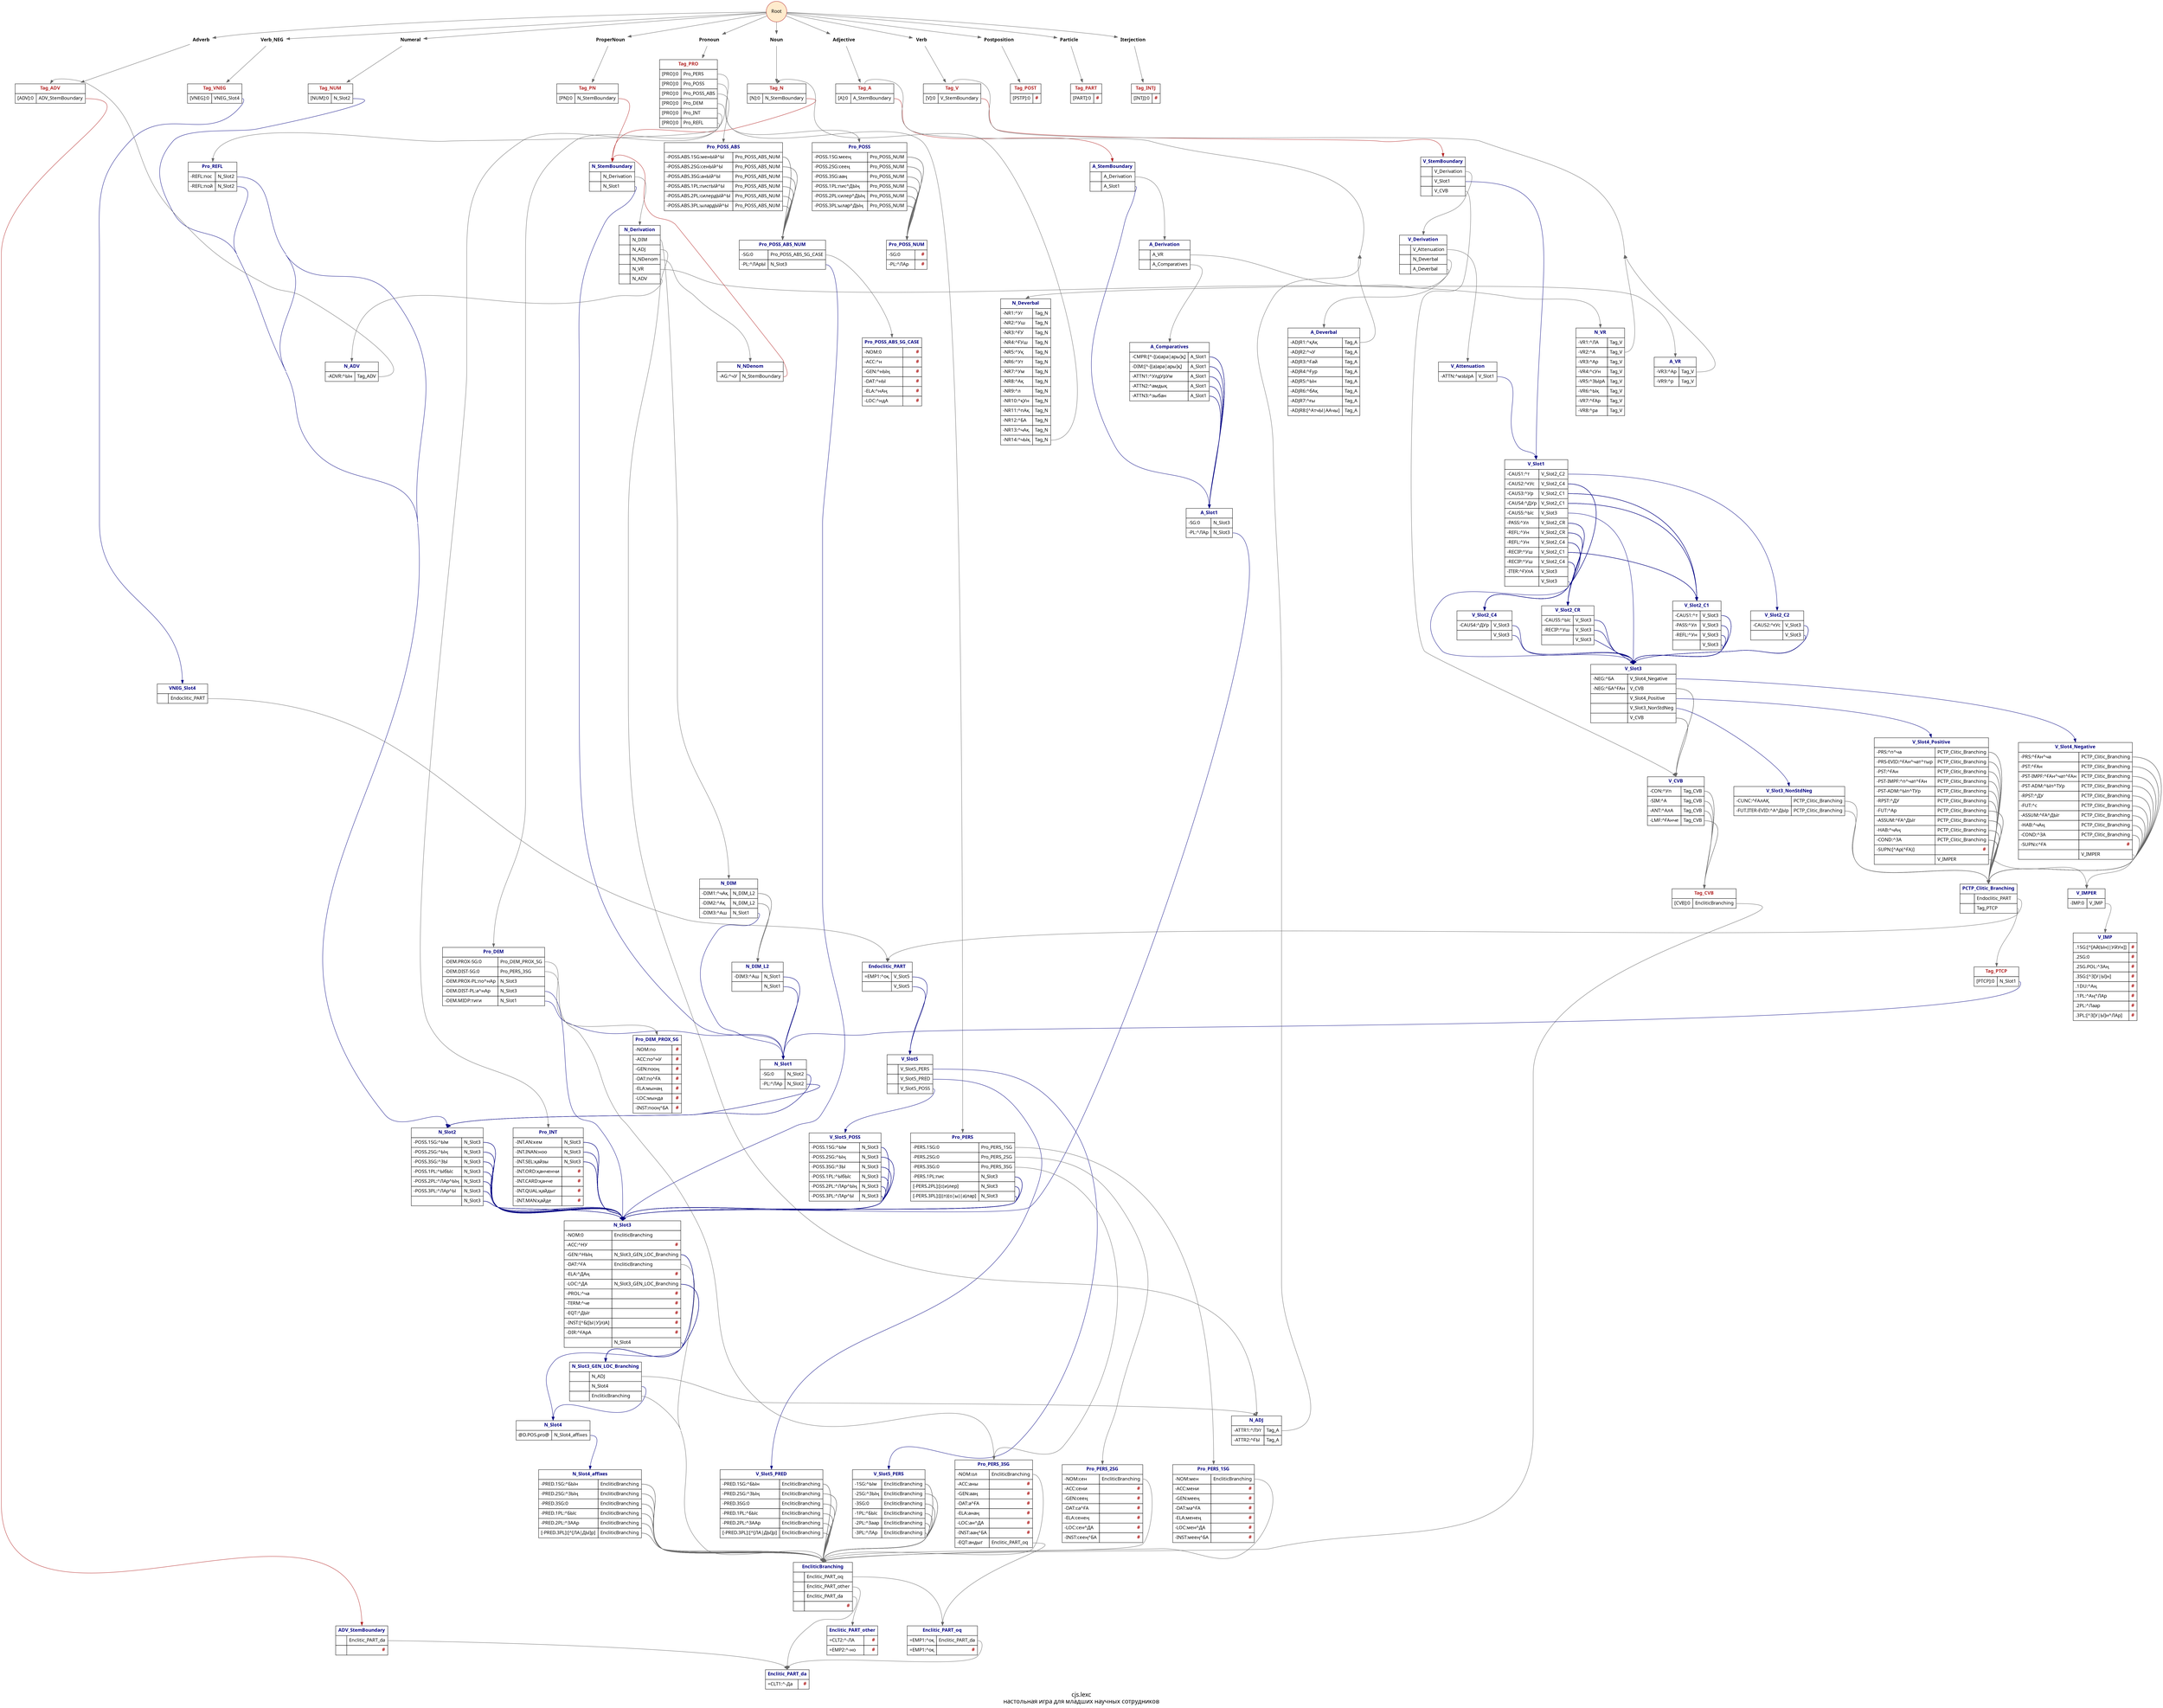digraph LEXC {
	graph [concentrate=true,
		fontname="PT Sans",
		fontsize=18,
		label="cjs.lexc\nнастольная игра для младших научных сотрудников",
		nodesep=1.0
	];
	node [fontcolor=black,
		fontname="PT Sans",
		fontsize=14,
		label="\N",
		shape=none
	];
	edge [color=gray40];
	subgraph Tags {
		graph [rank=same];
		Tag_N		 [label=<<table border="0" cellborder="1" cellpadding="6" cellspacing="0"><tr><td colspan="2" port="l"><b><font color="firebrick">Tag_N</font></b></td></tr><tr><td align="left">[N]:0</td><td align="left" port="t0">N_StemBoundary</td></tr></table>>];
		Tag_PN		 [label=<<table border="0" cellborder="1" cellpadding="6" cellspacing="0"><tr><td colspan="2" port="l"><b><font color="firebrick">Tag_PN</font></b></td></tr><tr><td align="left">[PN]:0</td><td align="left" port="t0">N_StemBoundary</td></tr></table>>];
		Tag_INTJ		 [label=<<table border="0" cellborder="1" cellpadding="6" cellspacing="0"><tr><td colspan="2" port="l"><b><font color="firebrick">Tag_INTJ</font></b></td></tr><tr><td align="left">[INTJ]:0</td><td align="right" port="t0"><b><font color="firebrick">#</font></b></td></tr></table>>];
		Tag_V		 [label=<<table border="0" cellborder="1" cellpadding="6" cellspacing="0"><tr><td colspan="2" port="l"><b><font color="firebrick">Tag_V</font></b></td></tr><tr><td align="left">[V]:0</td><td align="left" port="t0">V_StemBoundary</td></tr></table>>];
		Tag_POST		 [label=<<table border="0" cellborder="1" cellpadding="6" cellspacing="0"><tr><td colspan="2" port="l"><b><font color="firebrick">Tag_POST</font></b></td></tr><tr><td align="left">[PSTP]:0</td><td align="right" port="t0"><b><font color="firebrick">#</font></b></td></tr></table>>];
		Tag_A		 [label=<<table border="0" cellborder="1" cellpadding="6" cellspacing="0"><tr><td colspan="2" port="l"><b><font color="firebrick">Tag_A</font></b></td></tr><tr><td align="left">[A]:0</td><td align="left" port="t0">A_StemBoundary</td></tr></table>>];
		Tag_ADV		 [label=<<table border="0" cellborder="1" cellpadding="6" cellspacing="0"><tr><td colspan="2" port="l"><b><font color="firebrick">Tag_ADV</font></b></td></tr><tr><td align="left">[ADV]:0</td><td align="left" port="t0">ADV_StemBoundary</td></tr></table>>];
		Tag_PART		 [label=<<table border="0" cellborder="1" cellpadding="6" cellspacing="0"><tr><td colspan="2" port="l"><b><font color="firebrick">Tag_PART</font></b></td></tr><tr><td align="left">[PART]:0</td><td align="right" port="t0"><b><font color="firebrick">#</font></b></td></tr></table>>];
		Tag_NUM		 [label=<<table border="0" cellborder="1" cellpadding="6" cellspacing="0"><tr><td colspan="2" port="l"><b><font color="firebrick">Tag_NUM</font></b></td></tr><tr><td align="left">[NUM]:0</td><td align="left" port="t0">N_Slot2</td></tr></table>>];
		Tag_PRO		 [label=<<table border="0" cellborder="1" cellpadding="6" cellspacing="0"><tr><td colspan="2" port="l"><b><font color="firebrick">Tag_PRO</font></b></td></tr><tr><td align="left">[PRO]:0</td><td align="left" port="t0">Pro_PERS</td></tr><tr><td align="left">[PRO]:0</td><td align="left" port="t1">Pro_POSS</td></tr><tr><td align="left">[PRO]:0</td><td align="left" port="t2">Pro_POSS_ABS</td></tr><tr><td align="left">[PRO]:0</td><td align="left" port="t3">Pro_DEM</td></tr><tr><td align="left">[PRO]:0</td><td align="left" port="t4">Pro_INT</td></tr><tr><td align="left">[PRO]:0</td><td align="left" port="t5">Pro_REFL</td></tr></table>>];
	}
	Root	 [color=firebrick,
		fillcolor=blanchedalmond,
		shape=circle,
		style=filled];
	Noun	 [fontname="PT Sans Bold"];
	Root -> Noun;
	Root -> Noun;
	Root -> Noun;
	Root -> Noun;
	Root -> Noun;
	Root -> Noun;
	Root -> Noun;
	Root -> Noun;
	Root -> Noun;
	Root -> Noun;
	Root -> Noun;
	ProperNoun	 [fontname="PT Sans Bold"];
	Root -> ProperNoun;
	Root -> ProperNoun;
	Root -> ProperNoun;
	Root -> ProperNoun;
	Root -> ProperNoun;
	Root -> ProperNoun;
	Root -> ProperNoun;
	Root -> ProperNoun;
	Root -> ProperNoun;
	Root -> ProperNoun;
	Root -> ProperNoun;
	Pronoun	 [fontname="PT Sans Bold"];
	Root -> Pronoun;
	Root -> Pronoun;
	Root -> Pronoun;
	Root -> Pronoun;
	Root -> Pronoun;
	Root -> Pronoun;
	Root -> Pronoun;
	Root -> Pronoun;
	Root -> Pronoun;
	Root -> Pronoun;
	Root -> Pronoun;
	Postposition	 [fontname="PT Sans Bold"];
	Root -> Postposition;
	Root -> Postposition;
	Root -> Postposition;
	Root -> Postposition;
	Root -> Postposition;
	Root -> Postposition;
	Root -> Postposition;
	Root -> Postposition;
	Root -> Postposition;
	Root -> Postposition;
	Root -> Postposition;
	Adjective	 [fontname="PT Sans Bold"];
	Root -> Adjective;
	Root -> Adjective;
	Root -> Adjective;
	Root -> Adjective;
	Root -> Adjective;
	Root -> Adjective;
	Root -> Adjective;
	Root -> Adjective;
	Root -> Adjective;
	Root -> Adjective;
	Root -> Adjective;
	Numeral	 [fontname="PT Sans Bold"];
	Root -> Numeral;
	Root -> Numeral;
	Root -> Numeral;
	Root -> Numeral;
	Root -> Numeral;
	Root -> Numeral;
	Root -> Numeral;
	Root -> Numeral;
	Root -> Numeral;
	Root -> Numeral;
	Root -> Numeral;
	Verb	 [fontname="PT Sans Bold"];
	Root -> Verb;
	Root -> Verb;
	Root -> Verb;
	Root -> Verb;
	Root -> Verb;
	Root -> Verb;
	Root -> Verb;
	Root -> Verb;
	Root -> Verb;
	Root -> Verb;
	Root -> Verb;
	Verb_NEG	 [fontname="PT Sans Bold"];
	Root -> Verb_NEG;
	Root -> Verb_NEG;
	Root -> Verb_NEG;
	Root -> Verb_NEG;
	Root -> Verb_NEG;
	Root -> Verb_NEG;
	Root -> Verb_NEG;
	Root -> Verb_NEG;
	Root -> Verb_NEG;
	Root -> Verb_NEG;
	Root -> Verb_NEG;
	Adverb	 [fontname="PT Sans Bold"];
	Root -> Adverb;
	Root -> Adverb;
	Root -> Adverb;
	Root -> Adverb;
	Root -> Adverb;
	Root -> Adverb;
	Root -> Adverb;
	Root -> Adverb;
	Root -> Adverb;
	Root -> Adverb;
	Root -> Adverb;
	Particle	 [fontname="PT Sans Bold"];
	Root -> Particle;
	Root -> Particle;
	Root -> Particle;
	Root -> Particle;
	Root -> Particle;
	Root -> Particle;
	Root -> Particle;
	Root -> Particle;
	Root -> Particle;
	Root -> Particle;
	Root -> Particle;
	Iterjection	 [fontname="PT Sans Bold"];
	Root -> Iterjection;
	Root -> Iterjection;
	Root -> Iterjection;
	Root -> Iterjection;
	Root -> Iterjection;
	Root -> Iterjection;
	Root -> Iterjection;
	Root -> Iterjection;
	Root -> Iterjection;
	Root -> Iterjection;
	Root -> Iterjection;
	Noun -> Tag_N;
	Noun -> Tag_N;
	Noun -> Tag_N;
	Noun -> Tag_N;
	Noun -> Tag_N;
	Noun -> Tag_N;
	Noun -> Tag_N;
	Noun -> Tag_N;
	Noun -> Tag_N;
	Noun -> Tag_N;
	Noun -> Tag_N;
	Noun -> Tag_N;
	Noun -> Tag_N;
	Noun -> Tag_N;
	Noun -> Tag_N;
	Noun -> Tag_N;
	Noun -> Tag_N;
	Noun -> Tag_N;
	Noun -> Tag_N;
	Noun -> Tag_N;
	Noun -> Tag_N;
	Noun -> Tag_N;
	Noun -> Tag_N;
	Noun -> Tag_N;
	Noun -> Tag_N;
	Noun -> Tag_N;
	Noun -> Tag_N;
	Noun -> Tag_N;
	Noun -> Tag_N;
	Noun -> Tag_N;
	Noun -> Tag_N;
	Noun -> Tag_N;
	Noun -> Tag_N;
	Noun -> Tag_N;
	Noun -> Tag_N;
	Noun -> Tag_N;
	Noun -> Tag_N;
	Noun -> Tag_N;
	Noun -> Tag_N;
	Noun -> Tag_N;
	Noun -> Tag_N;
	Noun -> Tag_N;
	Noun -> Tag_N;
	Noun -> Tag_N;
	Noun -> Tag_N;
	Noun -> Tag_N;
	Noun -> Tag_N;
	Noun -> Tag_N;
	Noun -> Tag_N;
	Noun -> Tag_N;
	Noun -> Tag_N;
	Noun -> Tag_N;
	Noun -> Tag_N;
	Noun -> Tag_N;
	Noun -> Tag_N;
	Noun -> Tag_N;
	Noun -> Tag_N;
	Noun -> Tag_N;
	Noun -> Tag_N;
	Noun -> Tag_N;
	Noun -> Tag_N;
	Noun -> Tag_N;
	Noun -> Tag_N;
	Noun -> Tag_N;
	Noun -> Tag_N;
	Noun -> Tag_N;
	Noun -> Tag_N;
	Noun -> Tag_N;
	Noun -> Tag_N;
	Noun -> Tag_N;
	Noun -> Tag_N;
	Noun -> Tag_N;
	Noun -> Tag_N;
	Noun -> Tag_N;
	Noun -> Tag_N;
	Noun -> Tag_N;
	Noun -> Tag_N;
	Noun -> Tag_N;
	Noun -> Tag_N;
	Noun -> Tag_N;
	Noun -> Tag_N;
	Noun -> Tag_N;
	Noun -> Tag_N;
	Noun -> Tag_N;
	Noun -> Tag_N;
	Noun -> Tag_N;
	Noun -> Tag_N;
	Noun -> Tag_N;
	Noun -> Tag_N;
	Noun -> Tag_N;
	Noun -> Tag_N;
	Noun -> Tag_N;
	Noun -> Tag_N;
	Noun -> Tag_N;
	Noun -> Tag_N;
	Noun -> Tag_N;
	Noun -> Tag_N;
	Noun -> Tag_N;
	Noun -> Tag_N;
	Noun -> Tag_N;
	Noun -> Tag_N;
	Noun -> Tag_N;
	Noun -> Tag_N;
	Noun -> Tag_N;
	Noun -> Tag_N;
	Noun -> Tag_N;
	Noun -> Tag_N;
	Noun -> Tag_N;
	Noun -> Tag_N;
	Noun -> Tag_N;
	Noun -> Tag_N;
	Noun -> Tag_N;
	Noun -> Tag_N;
	Noun -> Tag_N;
	Noun -> Tag_N;
	Noun -> Tag_N;
	Noun -> Tag_N;
	Noun -> Tag_N;
	Noun -> Tag_N;
	Noun -> Tag_N;
	Noun -> Tag_N;
	Noun -> Tag_N;
	Noun -> Tag_N;
	Noun -> Tag_N;
	Noun -> Tag_N;
	Noun -> Tag_N;
	Noun -> Tag_N;
	Noun -> Tag_N;
	Noun -> Tag_N;
	Noun -> Tag_N;
	Noun -> Tag_N;
	Noun -> Tag_N;
	Noun -> Tag_N;
	Noun -> Tag_N;
	Noun -> Tag_N;
	Noun -> Tag_N;
	Noun -> Tag_N;
	Noun -> Tag_N;
	Noun -> Tag_N;
	Noun -> Tag_N;
	Noun -> Tag_N;
	Noun -> Tag_N;
	Noun -> Tag_N;
	Noun -> Tag_N;
	Noun -> Tag_N;
	Noun -> Tag_N;
	Noun -> Tag_N;
	Noun -> Tag_N;
	Noun -> Tag_N;
	Noun -> Tag_N;
	Noun -> Tag_N;
	Noun -> Tag_N;
	Noun -> Tag_N;
	Noun -> Tag_N;
	Noun -> Tag_N;
	Noun -> Tag_N;
	Noun -> Tag_N;
	Noun -> Tag_N;
	Noun -> Tag_N;
	Noun -> Tag_N;
	Noun -> Tag_N;
	Noun -> Tag_N;
	Noun -> Tag_N;
	Noun -> Tag_N;
	Noun -> Tag_N;
	Noun -> Tag_N;
	Noun -> Tag_N;
	Noun -> Tag_N;
	Noun -> Tag_N;
	Noun -> Tag_N;
	Noun -> Tag_N;
	Noun -> Tag_N;
	Noun -> Tag_N;
	Noun -> Tag_N;
	Noun -> Tag_N;
	Noun -> Tag_N;
	Noun -> Tag_N;
	Noun -> Tag_N;
	Noun -> Tag_N;
	Noun -> Tag_N;
	Noun -> Tag_N;
	Noun -> Tag_N;
	Noun -> Tag_N;
	Noun -> Tag_N;
	Noun -> Tag_N;
	Noun -> Tag_N;
	Noun -> Tag_N;
	Noun -> Tag_N;
	Noun -> Tag_N;
	Noun -> Tag_N;
	Noun -> Tag_N;
	Noun -> Tag_N;
	Noun -> Tag_N;
	Noun -> Tag_N;
	Noun -> Tag_N;
	Noun -> Tag_N;
	Noun -> Tag_N;
	Noun -> Tag_N;
	Noun -> Tag_N;
	Noun -> Tag_N;
	Noun -> Tag_N;
	Noun -> Tag_N;
	Noun -> Tag_N;
	Noun -> Tag_N;
	Noun -> Tag_N;
	Noun -> Tag_N;
	Noun -> Tag_N;
	Noun -> Tag_N;
	Noun -> Tag_N;
	Noun -> Tag_N;
	Noun -> Tag_N;
	Noun -> Tag_N;
	Noun -> Tag_N;
	Noun -> Tag_N;
	Noun -> Tag_N;
	Noun -> Tag_N;
	Noun -> Tag_N;
	Noun -> Tag_N;
	Noun -> Tag_N;
	Noun -> Tag_N;
	Noun -> Tag_N;
	Noun -> Tag_N;
	Noun -> Tag_N;
	Noun -> Tag_N;
	Noun -> Tag_N;
	Noun -> Tag_N;
	Noun -> Tag_N;
	Noun -> Tag_N;
	Noun -> Tag_N;
	Noun -> Tag_N;
	Noun -> Tag_N;
	Noun -> Tag_N;
	Noun -> Tag_N;
	Noun -> Tag_N;
	Noun -> Tag_N;
	Noun -> Tag_N;
	Noun -> Tag_N;
	Noun -> Tag_N;
	Noun -> Tag_N;
	Noun -> Tag_N;
	Noun -> Tag_N;
	Noun -> Tag_N;
	Noun -> Tag_N;
	Noun -> Tag_N;
	Noun -> Tag_N;
	Noun -> Tag_N;
	Noun -> Tag_N;
	Noun -> Tag_N;
	Noun -> Tag_N;
	Noun -> Tag_N;
	Noun -> Tag_N;
	Noun -> Tag_N;
	Noun -> Tag_N;
	Noun -> Tag_N;
	Noun -> Tag_N;
	Noun -> Tag_N;
	Noun -> Tag_N;
	Noun -> Tag_N;
	Noun -> Tag_N;
	Noun -> Tag_N;
	Noun -> Tag_N;
	Noun -> Tag_N;
	Noun -> Tag_N;
	Noun -> Tag_N;
	Noun -> Tag_N;
	Noun -> Tag_N;
	Noun -> Tag_N;
	Noun -> Tag_N;
	Noun -> Tag_N;
	Noun -> Tag_N;
	Noun -> Tag_N;
	Noun -> Tag_N;
	Noun -> Tag_N;
	Noun -> Tag_N;
	Noun -> Tag_N;
	Noun -> Tag_N;
	Noun -> Tag_N;
	Noun -> Tag_N;
	Noun -> Tag_N;
	Noun -> Tag_N;
	Noun -> Tag_N;
	Noun -> Tag_N;
	Noun -> Tag_N;
	Noun -> Tag_N;
	Noun -> Tag_N;
	Noun -> Tag_N;
	Noun -> Tag_N;
	Noun -> Tag_N;
	Noun -> Tag_N;
	Noun -> Tag_N;
	Noun -> Tag_N;
	Noun -> Tag_N;
	Noun -> Tag_N;
	Noun -> Tag_N;
	Noun -> Tag_N;
	Noun -> Tag_N;
	Noun -> Tag_N;
	Noun -> Tag_N;
	Noun -> Tag_N;
	Noun -> Tag_N;
	Noun -> Tag_N;
	Noun -> Tag_N;
	Noun -> Tag_N;
	Noun -> Tag_N;
	Noun -> Tag_N;
	Noun -> Tag_N;
	Noun -> Tag_N;
	Noun -> Tag_N;
	Noun -> Tag_N;
	Noun -> Tag_N;
	Noun -> Tag_N;
	Noun -> Tag_N;
	Noun -> Tag_N;
	Noun -> Tag_N;
	Noun -> Tag_N;
	Noun -> Tag_N;
	Noun -> Tag_N;
	Noun -> Tag_N;
	Noun -> Tag_N;
	Noun -> Tag_N;
	Noun -> Tag_N;
	Noun -> Tag_N;
	Noun -> Tag_N;
	Noun -> Tag_N;
	Noun -> Tag_N;
	Noun -> Tag_N;
	Noun -> Tag_N;
	Noun -> Tag_N;
	Noun -> Tag_N;
	Noun -> Tag_N;
	Noun -> Tag_N;
	Noun -> Tag_N;
	Noun -> Tag_N;
	Noun -> Tag_N;
	Noun -> Tag_N;
	Noun -> Tag_N;
	Noun -> Tag_N;
	Noun -> Tag_N;
	Noun -> Tag_N;
	Noun -> Tag_N;
	Noun -> Tag_N;
	Noun -> Tag_N;
	Noun -> Tag_N;
	Noun -> Tag_N;
	Noun -> Tag_N;
	Noun -> Tag_N;
	Noun -> Tag_N;
	Noun -> Tag_N;
	Noun -> Tag_N;
	Noun -> Tag_N;
	Noun -> Tag_N;
	Noun -> Tag_N;
	Noun -> Tag_N;
	Noun -> Tag_N;
	Noun -> Tag_N;
	Noun -> Tag_N;
	Noun -> Tag_N;
	Noun -> Tag_N;
	Noun -> Tag_N;
	Noun -> Tag_N;
	Noun -> Tag_N;
	Noun -> Tag_N;
	Noun -> Tag_N;
	Noun -> Tag_N;
	Noun -> Tag_N;
	Noun -> Tag_N;
	Noun -> Tag_N;
	Noun -> Tag_N;
	Noun -> Tag_N;
	Noun -> Tag_N;
	Noun -> Tag_N;
	Noun -> Tag_N;
	Noun -> Tag_N;
	Noun -> Tag_N;
	Noun -> Tag_N;
	Noun -> Tag_N;
	Noun -> Tag_N;
	Noun -> Tag_N;
	Noun -> Tag_N;
	Noun -> Tag_N;
	Noun -> Tag_N;
	Noun -> Tag_N;
	Noun -> Tag_N;
	Noun -> Tag_N;
	Noun -> Tag_N;
	Noun -> Tag_N;
	Noun -> Tag_N;
	Noun -> Tag_N;
	Noun -> Tag_N;
	Noun -> Tag_N;
	Noun -> Tag_N;
	Noun -> Tag_N;
	Noun -> Tag_N;
	Noun -> Tag_N;
	Noun -> Tag_N;
	Noun -> Tag_N;
	Noun -> Tag_N;
	Noun -> Tag_N;
	Noun -> Tag_N;
	Noun -> Tag_N;
	Noun -> Tag_N;
	Noun -> Tag_N;
	Noun -> Tag_N;
	Noun -> Tag_N;
	Noun -> Tag_N;
	Noun -> Tag_N;
	Noun -> Tag_N;
	Noun -> Tag_N;
	Noun -> Tag_N;
	Noun -> Tag_N;
	Noun -> Tag_N;
	Noun -> Tag_N;
	Noun -> Tag_N;
	Noun -> Tag_N;
	Noun -> Tag_N;
	Noun -> Tag_N;
	Noun -> Tag_N;
	Noun -> Tag_N;
	Noun -> Tag_N;
	Noun -> Tag_N;
	Noun -> Tag_N;
	Noun -> Tag_N;
	Noun -> Tag_N;
	Noun -> Tag_N;
	Noun -> Tag_N;
	Noun -> Tag_N;
	Noun -> Tag_N;
	Noun -> Tag_N;
	Noun -> Tag_N;
	Noun -> Tag_N;
	Noun -> Tag_N;
	Noun -> Tag_N;
	Noun -> Tag_N;
	Noun -> Tag_N;
	Noun -> Tag_N;
	Noun -> Tag_N;
	Noun -> Tag_N;
	Noun -> Tag_N;
	Noun -> Tag_N;
	Noun -> Tag_N;
	Noun -> Tag_N;
	Noun -> Tag_N;
	Noun -> Tag_N;
	Noun -> Tag_N;
	Noun -> Tag_N;
	Noun -> Tag_N;
	Noun -> Tag_N;
	Noun -> Tag_N;
	Noun -> Tag_N;
	Noun -> Tag_N;
	Noun -> Tag_N;
	Noun -> Tag_N;
	Noun -> Tag_N;
	Noun -> Tag_N;
	Noun -> Tag_N;
	Noun -> Tag_N;
	Noun -> Tag_N;
	Noun -> Tag_N;
	Noun -> Tag_N;
	Noun -> Tag_N;
	Noun -> Tag_N;
	Noun -> Tag_N;
	Noun -> Tag_N;
	Noun -> Tag_N;
	Noun -> Tag_N;
	Noun -> Tag_N;
	Noun -> Tag_N;
	Noun -> Tag_N;
	Noun -> Tag_N;
	Noun -> Tag_N;
	Noun -> Tag_N;
	Noun -> Tag_N;
	Noun -> Tag_N;
	Noun -> Tag_N;
	Noun -> Tag_N;
	Noun -> Tag_N;
	Noun -> Tag_N;
	Noun -> Tag_N;
	Noun -> Tag_N;
	Noun -> Tag_N;
	Noun -> Tag_N;
	Noun -> Tag_N;
	Noun -> Tag_N;
	Noun -> Tag_N;
	Noun -> Tag_N;
	Noun -> Tag_N;
	Noun -> Tag_N;
	Noun -> Tag_N;
	Noun -> Tag_N;
	Noun -> Tag_N;
	Noun -> Tag_N;
	Noun -> Tag_N;
	Noun -> Tag_N;
	Noun -> Tag_N;
	Noun -> Tag_N;
	Noun -> Tag_N;
	Noun -> Tag_N;
	Noun -> Tag_N;
	Noun -> Tag_N;
	Noun -> Tag_N;
	Noun -> Tag_N;
	Noun -> Tag_N;
	Noun -> Tag_N;
	Noun -> Tag_N;
	Noun -> Tag_N;
	Noun -> Tag_N;
	Noun -> Tag_N;
	Noun -> Tag_N;
	Noun -> Tag_N;
	Noun -> Tag_N;
	Noun -> Tag_N;
	Noun -> Tag_N;
	Noun -> Tag_N;
	Noun -> Tag_N;
	Noun -> Tag_N;
	Noun -> Tag_N;
	Noun -> Tag_N;
	Noun -> Tag_N;
	Noun -> Tag_N;
	Noun -> Tag_N;
	Noun -> Tag_N;
	Noun -> Tag_N;
	Noun -> Tag_N;
	Noun -> Tag_N;
	Noun -> Tag_N;
	Noun -> Tag_N;
	Noun -> Tag_N;
	Noun -> Tag_N;
	Noun -> Tag_N;
	Noun -> Tag_N;
	Noun -> Tag_N;
	Noun -> Tag_N;
	Noun -> Tag_N;
	Noun -> Tag_N;
	Noun -> Tag_N;
	Noun -> Tag_N;
	Noun -> Tag_N;
	Noun -> Tag_N;
	Noun -> Tag_N;
	Noun -> Tag_N;
	Noun -> Tag_N;
	Noun -> Tag_N;
	Noun -> Tag_N;
	Noun -> Tag_N;
	Noun -> Tag_N;
	Noun -> Tag_N;
	Noun -> Tag_N;
	Noun -> Tag_N;
	Noun -> Tag_N;
	Noun -> Tag_N;
	Noun -> Tag_N;
	Noun -> Tag_N;
	Noun -> Tag_N;
	Noun -> Tag_N;
	Noun -> Tag_N;
	Noun -> Tag_N;
	Noun -> Tag_N;
	Noun -> Tag_N;
	Noun -> Tag_N;
	Noun -> Tag_N;
	Noun -> Tag_N;
	Noun -> Tag_N;
	Noun -> Tag_N;
	Noun -> Tag_N;
	Noun -> Tag_N;
	Noun -> Tag_N;
	Noun -> Tag_N;
	Noun -> Tag_N;
	Noun -> Tag_N;
	Noun -> Tag_N;
	Noun -> Tag_N;
	Noun -> Tag_N;
	Noun -> Tag_N;
	Noun -> Tag_N;
	Noun -> Tag_N;
	Noun -> Tag_N;
	Noun -> Tag_N;
	Noun -> Tag_N;
	Noun -> Tag_N;
	Noun -> Tag_N;
	Noun -> Tag_N;
	Noun -> Tag_N;
	Noun -> Tag_N;
	Noun -> Tag_N;
	Noun -> Tag_N;
	Noun -> Tag_N;
	Noun -> Tag_N;
	Noun -> Tag_N;
	Noun -> Tag_N;
	Noun -> Tag_N;
	Noun -> Tag_N;
	Noun -> Tag_N;
	Noun -> Tag_N;
	Noun -> Tag_N;
	Noun -> Tag_N;
	Noun -> Tag_N;
	Noun -> Tag_N;
	Noun -> Tag_N;
	Noun -> Tag_N;
	Noun -> Tag_N;
	Noun -> Tag_N;
	Noun -> Tag_N;
	Noun -> Tag_N;
	Noun -> Tag_N;
	Noun -> Tag_N;
	Noun -> Tag_N;
	Noun -> Tag_N;
	Noun -> Tag_N;
	Noun -> Tag_N;
	Noun -> Tag_N;
	Noun -> Tag_N;
	Noun -> Tag_N;
	Noun -> Tag_N;
	Noun -> Tag_N;
	Noun -> Tag_N;
	Noun -> Tag_N;
	Noun -> Tag_N;
	Noun -> Tag_N;
	Noun -> Tag_N;
	Noun -> Tag_N;
	Noun -> Tag_N;
	Noun -> Tag_N;
	Noun -> Tag_N;
	Noun -> Tag_N;
	Noun -> Tag_N;
	Noun -> Tag_N;
	Noun -> Tag_N;
	Noun -> Tag_N;
	Noun -> Tag_N;
	Noun -> Tag_N;
	Noun -> Tag_N;
	Noun -> Tag_N;
	Noun -> Tag_N;
	Noun -> Tag_N;
	Noun -> Tag_N;
	Noun -> Tag_N;
	Noun -> Tag_N;
	Noun -> Tag_N;
	Noun -> Tag_N;
	Noun -> Tag_N;
	Noun -> Tag_N;
	Noun -> Tag_N;
	Noun -> Tag_N;
	Noun -> Tag_N;
	Noun -> Tag_N;
	Noun -> Tag_N;
	Noun -> Tag_N;
	Noun -> Tag_N;
	Noun -> Tag_N;
	Noun -> Tag_N;
	Noun -> Tag_N;
	Noun -> Tag_N;
	Noun -> Tag_N;
	Noun -> Tag_N;
	Noun -> Tag_N;
	Noun -> Tag_N;
	Noun -> Tag_N;
	Noun -> Tag_N;
	Noun -> Tag_N;
	Noun -> Tag_N;
	Noun -> Tag_N;
	Noun -> Tag_N;
	Noun -> Tag_N;
	Noun -> Tag_N;
	Noun -> Tag_N;
	Noun -> Tag_N;
	Noun -> Tag_N;
	Noun -> Tag_N;
	Noun -> Tag_N;
	Noun -> Tag_N;
	Noun -> Tag_N;
	Noun -> Tag_N;
	Noun -> Tag_N;
	Noun -> Tag_N;
	Noun -> Tag_N;
	Noun -> Tag_N;
	Noun -> Tag_N;
	Noun -> Tag_N;
	Noun -> Tag_N;
	Noun -> Tag_N;
	Noun -> Tag_N;
	Noun -> Tag_N;
	Noun -> Tag_N;
	Noun -> Tag_N;
	Noun -> Tag_N;
	Noun -> Tag_N;
	Noun -> Tag_N;
	Noun -> Tag_N;
	Noun -> Tag_N;
	Noun -> Tag_N;
	Noun -> Tag_N;
	Noun -> Tag_N;
	Noun -> Tag_N;
	Noun -> Tag_N;
	Noun -> Tag_N;
	Noun -> Tag_N;
	Noun -> Tag_N;
	Noun -> Tag_N;
	Noun -> Tag_N;
	Noun -> Tag_N;
	Noun -> Tag_N;
	Noun -> Tag_N;
	Noun -> Tag_N;
	Noun -> Tag_N;
	Noun -> Tag_N;
	Noun -> Tag_N;
	Noun -> Tag_N;
	Noun -> Tag_N;
	Noun -> Tag_N;
	Noun -> Tag_N;
	Noun -> Tag_N;
	Noun -> Tag_N;
	Noun -> Tag_N;
	Noun -> Tag_N;
	Noun -> Tag_N;
	Noun -> Tag_N;
	Noun -> Tag_N;
	Noun -> Tag_N;
	Noun -> Tag_N;
	Noun -> Tag_N;
	Noun -> Tag_N;
	Noun -> Tag_N;
	Noun -> Tag_N;
	Noun -> Tag_N;
	Noun -> Tag_N;
	Noun -> Tag_N;
	Noun -> Tag_N;
	Noun -> Tag_N;
	Noun -> Tag_N;
	Noun -> Tag_N;
	Noun -> Tag_N;
	Noun -> Tag_N;
	Noun -> Tag_N;
	Noun -> Tag_N;
	Noun -> Tag_N;
	Noun -> Tag_N;
	Noun -> Tag_N;
	Noun -> Tag_N;
	Noun -> Tag_N;
	Noun -> Tag_N;
	Noun -> Tag_N;
	Noun -> Tag_N;
	Noun -> Tag_N;
	Noun -> Tag_N;
	Noun -> Tag_N;
	Noun -> Tag_N;
	Noun -> Tag_N;
	Noun -> Tag_N;
	Noun -> Tag_N;
	Noun -> Tag_N;
	Noun -> Tag_N;
	Noun -> Tag_N;
	Noun -> Tag_N;
	Noun -> Tag_N;
	Noun -> Tag_N;
	Noun -> Tag_N;
	Noun -> Tag_N;
	Noun -> Tag_N;
	Noun -> Tag_N;
	Noun -> Tag_N;
	Noun -> Tag_N;
	Noun -> Tag_N;
	Noun -> Tag_N;
	Noun -> Tag_N;
	Noun -> Tag_N;
	Noun -> Tag_N;
	Noun -> Tag_N;
	Noun -> Tag_N;
	Noun -> Tag_N;
	Noun -> Tag_N;
	Noun -> Tag_N;
	Noun -> Tag_N;
	Noun -> Tag_N;
	Noun -> Tag_N;
	Noun -> Tag_N;
	Noun -> Tag_N;
	Noun -> Tag_N;
	Noun -> Tag_N;
	Noun -> Tag_N;
	Noun -> Tag_N;
	Noun -> Tag_N;
	Noun -> Tag_N;
	Noun -> Tag_N;
	Noun -> Tag_N;
	Noun -> Tag_N;
	Noun -> Tag_N;
	Noun -> Tag_N;
	Noun -> Tag_N;
	Noun -> Tag_N;
	Noun -> Tag_N;
	Noun -> Tag_N;
	Noun -> Tag_N;
	Noun -> Tag_N;
	Noun -> Tag_N;
	Noun -> Tag_N;
	Noun -> Tag_N;
	Noun -> Tag_N;
	Noun -> Tag_N;
	Noun -> Tag_N;
	Noun -> Tag_N;
	Noun -> Tag_N;
	Noun -> Tag_N;
	Noun -> Tag_N;
	Noun -> Tag_N;
	Noun -> Tag_N;
	Noun -> Tag_N;
	Noun -> Tag_N;
	Noun -> Tag_N;
	Noun -> Tag_N;
	Noun -> Tag_N;
	Noun -> Tag_N;
	Noun -> Tag_N;
	Noun -> Tag_N;
	Noun -> Tag_N;
	Noun -> Tag_N;
	Noun -> Tag_N;
	Noun -> Tag_N;
	Noun -> Tag_N;
	Noun -> Tag_N;
	Noun -> Tag_N;
	Noun -> Tag_N;
	Noun -> Tag_N;
	Noun -> Tag_N;
	Noun -> Tag_N;
	Noun -> Tag_N;
	Noun -> Tag_N;
	Noun -> Tag_N;
	Noun -> Tag_N;
	Noun -> Tag_N;
	Noun -> Tag_N;
	Noun -> Tag_N;
	Noun -> Tag_N;
	Noun -> Tag_N;
	Noun -> Tag_N;
	Noun -> Tag_N;
	Noun -> Tag_N;
	Noun -> Tag_N;
	Noun -> Tag_N;
	Noun -> Tag_N;
	Noun -> Tag_N;
	Noun -> Tag_N;
	Noun -> Tag_N;
	Noun -> Tag_N;
	Noun -> Tag_N;
	Noun -> Tag_N;
	Noun -> Tag_N;
	Noun -> Tag_N;
	Noun -> Tag_N;
	Noun -> Tag_N;
	Noun -> Tag_N;
	Noun -> Tag_N;
	Noun -> Tag_N;
	Noun -> Tag_N;
	Noun -> Tag_N;
	Noun -> Tag_N;
	Noun -> Tag_N;
	Noun -> Tag_N;
	Noun -> Tag_N;
	Noun -> Tag_N;
	Noun -> Tag_N;
	Noun -> Tag_N;
	Noun -> Tag_N;
	Noun -> Tag_N;
	Noun -> Tag_N;
	Noun -> Tag_N;
	Noun -> Tag_N;
	Noun -> Tag_N;
	Noun -> Tag_N;
	Noun -> Tag_N;
	Noun -> Tag_N;
	Noun -> Tag_N;
	Noun -> Tag_N;
	Noun -> Tag_N;
	Noun -> Tag_N;
	Noun -> Tag_N;
	Noun -> Tag_N;
	Noun -> Tag_N;
	Noun -> Tag_N;
	Noun -> Tag_N;
	Noun -> Tag_N;
	Noun -> Tag_N;
	Noun -> Tag_N;
	Noun -> Tag_N;
	Noun -> Tag_N;
	Noun -> Tag_N;
	Noun -> Tag_N;
	Noun -> Tag_N;
	Noun -> Tag_N;
	Noun -> Tag_N;
	Noun -> Tag_N;
	Noun -> Tag_N;
	Noun -> Tag_N;
	Noun -> Tag_N;
	Noun -> Tag_N;
	Noun -> Tag_N;
	Noun -> Tag_N;
	Noun -> Tag_N;
	Noun -> Tag_N;
	Noun -> Tag_N;
	Noun -> Tag_N;
	Noun -> Tag_N;
	Noun -> Tag_N;
	Noun -> Tag_N;
	Noun -> Tag_N;
	Noun -> Tag_N;
	Noun -> Tag_N;
	Noun -> Tag_N;
	Noun -> Tag_N;
	Noun -> Tag_N;
	Noun -> Tag_N;
	Noun -> Tag_N;
	Noun -> Tag_N;
	Noun -> Tag_N;
	Noun -> Tag_N;
	Noun -> Tag_N;
	Noun -> Tag_N;
	Noun -> Tag_N;
	Noun -> Tag_N;
	Noun -> Tag_N;
	Noun -> Tag_N;
	Noun -> Tag_N;
	Noun -> Tag_N;
	Noun -> Tag_N;
	Noun -> Tag_N;
	Noun -> Tag_N;
	Noun -> Tag_N;
	Noun -> Tag_N;
	Noun -> Tag_N;
	Noun -> Tag_N;
	Noun -> Tag_N;
	Noun -> Tag_N;
	Noun -> Tag_N;
	Noun -> Tag_N;
	Noun -> Tag_N;
	Noun -> Tag_N;
	Noun -> Tag_N;
	Noun -> Tag_N;
	Noun -> Tag_N;
	Noun -> Tag_N;
	Noun -> Tag_N;
	Noun -> Tag_N;
	Noun -> Tag_N;
	Noun -> Tag_N;
	Noun -> Tag_N;
	Noun -> Tag_N;
	Noun -> Tag_N;
	Noun -> Tag_N;
	Noun -> Tag_N;
	Noun -> Tag_N;
	Noun -> Tag_N;
	Noun -> Tag_N;
	Noun -> Tag_N;
	Noun -> Tag_N;
	Noun -> Tag_N;
	Noun -> Tag_N;
	Noun -> Tag_N;
	Noun -> Tag_N;
	Noun -> Tag_N;
	Noun -> Tag_N;
	Noun -> Tag_N;
	Noun -> Tag_N;
	Noun -> Tag_N;
	Noun -> Tag_N;
	Noun -> Tag_N;
	Noun -> Tag_N;
	Noun -> Tag_N;
	Noun -> Tag_N;
	Noun -> Tag_N;
	Noun -> Tag_N;
	Noun -> Tag_N;
	Noun -> Tag_N;
	Noun -> Tag_N;
	Noun -> Tag_N;
	Noun -> Tag_N;
	Noun -> Tag_N;
	Noun -> Tag_N;
	Noun -> Tag_N;
	Noun -> Tag_N;
	Noun -> Tag_N;
	Noun -> Tag_N;
	Noun -> Tag_N;
	Noun -> Tag_N;
	Noun -> Tag_N;
	Noun -> Tag_N;
	Noun -> Tag_N;
	Noun -> Tag_N;
	Noun -> Tag_N;
	Noun -> Tag_N;
	Noun -> Tag_N;
	Noun -> Tag_N;
	Noun -> Tag_N;
	Noun -> Tag_N;
	Noun -> Tag_N;
	Noun -> Tag_N;
	Noun -> Tag_N;
	Noun -> Tag_N;
	Noun -> Tag_N;
	Noun -> Tag_N;
	Noun -> Tag_N;
	Noun -> Tag_N;
	Noun -> Tag_N;
	Noun -> Tag_N;
	Noun -> Tag_N;
	Noun -> Tag_N;
	Noun -> Tag_N;
	Noun -> Tag_N;
	Noun -> Tag_N;
	Noun -> Tag_N;
	Noun -> Tag_N;
	Noun -> Tag_N;
	Noun -> Tag_N;
	Noun -> Tag_N;
	Noun -> Tag_N;
	Noun -> Tag_N;
	Noun -> Tag_N;
	Noun -> Tag_N;
	Noun -> Tag_N;
	Noun -> Tag_N;
	Noun -> Tag_N;
	Noun -> Tag_N;
	Noun -> Tag_N;
	Noun -> Tag_N;
	Noun -> Tag_N;
	Noun -> Tag_N;
	Noun -> Tag_N;
	Noun -> Tag_N;
	Noun -> Tag_N;
	Noun -> Tag_N;
	Noun -> Tag_N;
	Noun -> Tag_N;
	Noun -> Tag_N;
	Noun -> Tag_N;
	Noun -> Tag_N;
	Noun -> Tag_N;
	Noun -> Tag_N;
	Noun -> Tag_N;
	Noun -> Tag_N;
	Noun -> Tag_N;
	Noun -> Tag_N;
	Noun -> Tag_N;
	Noun -> Tag_N;
	Noun -> Tag_N;
	Noun -> Tag_N;
	Noun -> Tag_N;
	Noun -> Tag_N;
	Noun -> Tag_N;
	Noun -> Tag_N;
	Noun -> Tag_N;
	Noun -> Tag_N;
	Noun -> Tag_N;
	Noun -> Tag_N;
	Noun -> Tag_N;
	Noun -> Tag_N;
	Noun -> Tag_N;
	Noun -> Tag_N;
	Noun -> Tag_N;
	Noun -> Tag_N;
	Noun -> Tag_N;
	Noun -> Tag_N;
	Noun -> Tag_N;
	Noun -> Tag_N;
	Noun -> Tag_N;
	Noun -> Tag_N;
	Noun -> Tag_N;
	Noun -> Tag_N;
	Noun -> Tag_N;
	Noun -> Tag_N;
	Noun -> Tag_N;
	Noun -> Tag_N;
	Noun -> Tag_N;
	Noun -> Tag_N;
	Noun -> Tag_N;
	Noun -> Tag_N;
	Noun -> Tag_N;
	Noun -> Tag_N;
	Noun -> Tag_N;
	Noun -> Tag_N;
	Noun -> Tag_N;
	Noun -> Tag_N;
	Noun -> Tag_N;
	Noun -> Tag_N;
	Noun -> Tag_N;
	Noun -> Tag_N;
	Noun -> Tag_N;
	Noun -> Tag_N;
	Noun -> Tag_N;
	Noun -> Tag_N;
	Noun -> Tag_N;
	Noun -> Tag_N;
	Noun -> Tag_N;
	Noun -> Tag_N;
	Noun -> Tag_N;
	Noun -> Tag_N;
	Noun -> Tag_N;
	Noun -> Tag_N;
	Noun -> Tag_N;
	Noun -> Tag_N;
	Noun -> Tag_N;
	Noun -> Tag_N;
	Noun -> Tag_N;
	Noun -> Tag_N;
	Noun -> Tag_N;
	Noun -> Tag_N;
	Noun -> Tag_N;
	Noun -> Tag_N;
	Noun -> Tag_N;
	Noun -> Tag_N;
	Noun -> Tag_N;
	Noun -> Tag_N;
	Noun -> Tag_N;
	Noun -> Tag_N;
	Noun -> Tag_N;
	Noun -> Tag_N;
	Noun -> Tag_N;
	Noun -> Tag_N;
	Noun -> Tag_N;
	Noun -> Tag_N;
	Noun -> Tag_N;
	Noun -> Tag_N;
	Noun -> Tag_N;
	Noun -> Tag_N;
	Noun -> Tag_N;
	Noun -> Tag_N;
	Noun -> Tag_N;
	Noun -> Tag_N;
	Noun -> Tag_N;
	Noun -> Tag_N;
	Noun -> Tag_N;
	Noun -> Tag_N;
	Noun -> Tag_N;
	Noun -> Tag_N;
	Noun -> Tag_N;
	Noun -> Tag_N;
	Noun -> Tag_N;
	Noun -> Tag_N;
	Noun -> Tag_N;
	Noun -> Tag_N;
	Noun -> Tag_N;
	Noun -> Tag_N;
	Noun -> Tag_N;
	Noun -> Tag_N;
	Noun -> Tag_N;
	Noun -> Tag_N;
	Noun -> Tag_N;
	Noun -> Tag_N;
	Noun -> Tag_N;
	Noun -> Tag_N;
	Noun -> Tag_N;
	Noun -> Tag_N;
	Noun -> Tag_N;
	Noun -> Tag_N;
	Noun -> Tag_N;
	Noun -> Tag_N;
	Noun -> Tag_N;
	Noun -> Tag_N;
	Noun -> Tag_N;
	Noun -> Tag_N;
	Noun -> Tag_N;
	Noun -> Tag_N;
	Noun -> Tag_N;
	Noun -> Tag_N;
	Noun -> Tag_N;
	Noun -> Tag_N;
	Noun -> Tag_N;
	Noun -> Tag_N;
	Noun -> Tag_N;
	Noun -> Tag_N;
	Noun -> Tag_N;
	Noun -> Tag_N;
	Noun -> Tag_N;
	Noun -> Tag_N;
	Noun -> Tag_N;
	Noun -> Tag_N;
	Noun -> Tag_N;
	Noun -> Tag_N;
	Noun -> Tag_N;
	Noun -> Tag_N;
	Noun -> Tag_N;
	Noun -> Tag_N;
	Noun -> Tag_N;
	Noun -> Tag_N;
	Noun -> Tag_N;
	Noun -> Tag_N;
	Noun -> Tag_N;
	Noun -> Tag_N;
	Noun -> Tag_N;
	Noun -> Tag_N;
	Noun -> Tag_N;
	Noun -> Tag_N;
	Noun -> Tag_N;
	Noun -> Tag_N;
	Noun -> Tag_N;
	Noun -> Tag_N;
	Noun -> Tag_N;
	Noun -> Tag_N;
	Noun -> Tag_N;
	Noun -> Tag_N;
	Noun -> Tag_N;
	Noun -> Tag_N;
	Noun -> Tag_N;
	Noun -> Tag_N;
	Noun -> Tag_N;
	Noun -> Tag_N;
	Noun -> Tag_N;
	Noun -> Tag_N;
	Noun -> Tag_N;
	Noun -> Tag_N;
	Noun -> Tag_N;
	Noun -> Tag_N;
	Noun -> Tag_N;
	Noun -> Tag_N;
	Noun -> Tag_N;
	Noun -> Tag_N;
	Noun -> Tag_N;
	Noun -> Tag_N;
	Noun -> Tag_N;
	Noun -> Tag_N;
	Noun -> Tag_N;
	Noun -> Tag_N;
	Noun -> Tag_N;
	Noun -> Tag_N;
	Noun -> Tag_N;
	Noun -> Tag_N;
	Noun -> Tag_N;
	Noun -> Tag_N;
	Noun -> Tag_N;
	Noun -> Tag_N;
	Noun -> Tag_N;
	Noun -> Tag_N;
	Noun -> Tag_N;
	Noun -> Tag_N;
	Noun -> Tag_N;
	Noun -> Tag_N;
	Noun -> Tag_N;
	Noun -> Tag_N;
	Noun -> Tag_N;
	Noun -> Tag_N;
	Noun -> Tag_N;
	Noun -> Tag_N;
	Noun -> Tag_N;
	Noun -> Tag_N;
	Noun -> Tag_N;
	Noun -> Tag_N;
	Noun -> Tag_N;
	Noun -> Tag_N;
	Noun -> Tag_N;
	Noun -> Tag_N;
	Noun -> Tag_N;
	Noun -> Tag_N;
	Noun -> Tag_N;
	Noun -> Tag_N;
	Noun -> Tag_N;
	Noun -> Tag_N;
	Noun -> Tag_N;
	Noun -> Tag_N;
	Noun -> Tag_N;
	Noun -> Tag_N;
	Noun -> Tag_N;
	Noun -> Tag_N;
	Noun -> Tag_N;
	Noun -> Tag_N;
	Noun -> Tag_N;
	Noun -> Tag_N;
	Noun -> Tag_N;
	Noun -> Tag_N;
	Noun -> Tag_N;
	Noun -> Tag_N;
	Noun -> Tag_N;
	Noun -> Tag_N;
	Noun -> Tag_N;
	Noun -> Tag_N;
	Noun -> Tag_N;
	Noun -> Tag_N;
	Noun -> Tag_N;
	Noun -> Tag_N;
	Noun -> Tag_N;
	Noun -> Tag_N;
	Noun -> Tag_N;
	Noun -> Tag_N;
	Noun -> Tag_N;
	Noun -> Tag_N;
	Noun -> Tag_N;
	Noun -> Tag_N;
	Noun -> Tag_N;
	Noun -> Tag_N;
	Noun -> Tag_N;
	Noun -> Tag_N;
	Noun -> Tag_N;
	Noun -> Tag_N;
	Noun -> Tag_N;
	Noun -> Tag_N;
	Noun -> Tag_N;
	Noun -> Tag_N;
	Noun -> Tag_N;
	Noun -> Tag_N;
	Noun -> Tag_N;
	Noun -> Tag_N;
	Noun -> Tag_N;
	Noun -> Tag_N;
	Noun -> Tag_N;
	Noun -> Tag_N;
	Noun -> Tag_N;
	Noun -> Tag_N;
	Noun -> Tag_N;
	Noun -> Tag_N;
	Noun -> Tag_N;
	Noun -> Tag_N;
	Noun -> Tag_N;
	Noun -> Tag_N;
	Noun -> Tag_N;
	Noun -> Tag_N;
	Noun -> Tag_N;
	Noun -> Tag_N;
	Noun -> Tag_N;
	Noun -> Tag_N;
	Noun -> Tag_N;
	Noun -> Tag_N;
	Noun -> Tag_N;
	Noun -> Tag_N;
	Noun -> Tag_N;
	Noun -> Tag_N;
	Noun -> Tag_N;
	Noun -> Tag_N;
	Noun -> Tag_N;
	Noun -> Tag_N;
	Noun -> Tag_N;
	Noun -> Tag_N;
	Noun -> Tag_N;
	Noun -> Tag_N;
	Noun -> Tag_N;
	Noun -> Tag_N;
	Noun -> Tag_N;
	Noun -> Tag_N;
	Noun -> Tag_N;
	Noun -> Tag_N;
	Noun -> Tag_N;
	Noun -> Tag_N;
	Noun -> Tag_N;
	Noun -> Tag_N;
	Noun -> Tag_N;
	Noun -> Tag_N;
	Noun -> Tag_N;
	Noun -> Tag_N;
	Noun -> Tag_N;
	Noun -> Tag_N;
	Noun -> Tag_N;
	Noun -> Tag_N;
	Noun -> Tag_N;
	Noun -> Tag_N;
	Noun -> Tag_N;
	Noun -> Tag_N;
	Noun -> Tag_N;
	Noun -> Tag_N;
	Noun -> Tag_N;
	Noun -> Tag_N;
	Noun -> Tag_N;
	Noun -> Tag_N;
	Noun -> Tag_N;
	Noun -> Tag_N;
	Noun -> Tag_N;
	Noun -> Tag_N;
	Noun -> Tag_N;
	Noun -> Tag_N;
	Noun -> Tag_N;
	Noun -> Tag_N;
	Noun -> Tag_N;
	Noun -> Tag_N;
	Noun -> Tag_N;
	Noun -> Tag_N;
	Noun -> Tag_N;
	Noun -> Tag_N;
	Noun -> Tag_N;
	Noun -> Tag_N;
	Noun -> Tag_N;
	Noun -> Tag_N;
	Noun -> Tag_N;
	Noun -> Tag_N;
	Noun -> Tag_N;
	Noun -> Tag_N;
	Noun -> Tag_N;
	Noun -> Tag_N;
	Noun -> Tag_N;
	Noun -> Tag_N;
	Noun -> Tag_N;
	Noun -> Tag_N;
	Noun -> Tag_N;
	Noun -> Tag_N;
	Noun -> Tag_N;
	Noun -> Tag_N;
	Noun -> Tag_N;
	Noun -> Tag_N;
	Noun -> Tag_N;
	Noun -> Tag_N;
	Noun -> Tag_N;
	Noun -> Tag_N;
	Noun -> Tag_N;
	Noun -> Tag_N;
	Noun -> Tag_N;
	Noun -> Tag_N;
	Noun -> Tag_N;
	Noun -> Tag_N;
	Noun -> Tag_N;
	Noun -> Tag_N;
	Noun -> Tag_N;
	Noun -> Tag_N;
	Noun -> Tag_N;
	Noun -> Tag_N;
	Noun -> Tag_N;
	Noun -> Tag_N;
	Noun -> Tag_N;
	Noun -> Tag_N;
	Noun -> Tag_N;
	Noun -> Tag_N;
	Noun -> Tag_N;
	Noun -> Tag_N;
	Noun -> Tag_N;
	Noun -> Tag_N;
	Noun -> Tag_N;
	Noun -> Tag_N;
	Noun -> Tag_N;
	Noun -> Tag_N;
	Noun -> Tag_N;
	Noun -> Tag_N;
	Noun -> Tag_N;
	Noun -> Tag_N;
	Noun -> Tag_N;
	Noun -> Tag_N;
	Noun -> Tag_N;
	Noun -> Tag_N;
	Noun -> Tag_N;
	Noun -> Tag_N;
	Noun -> Tag_N;
	Noun -> Tag_N;
	Noun -> Tag_N;
	Noun -> Tag_N;
	Noun -> Tag_N;
	Noun -> Tag_N;
	Noun -> Tag_N;
	Noun -> Tag_N;
	Noun -> Tag_N;
	Noun -> Tag_N;
	Noun -> Tag_N;
	ProperNoun -> Tag_PN;
	ProperNoun -> Tag_PN;
	ProperNoun -> Tag_PN;
	ProperNoun -> Tag_PN;
	ProperNoun -> Tag_PN;
	ProperNoun -> Tag_PN;
	ProperNoun -> Tag_PN;
	ProperNoun -> Tag_PN;
	ProperNoun -> Tag_PN;
	ProperNoun -> Tag_PN;
	ProperNoun -> Tag_PN;
	ProperNoun -> Tag_PN;
	ProperNoun -> Tag_PN;
	ProperNoun -> Tag_PN;
	ProperNoun -> Tag_PN;
	ProperNoun -> Tag_PN;
	ProperNoun -> Tag_PN;
	ProperNoun -> Tag_PN;
	ProperNoun -> Tag_PN;
	ProperNoun -> Tag_PN;
	ProperNoun -> Tag_PN;
	ProperNoun -> Tag_PN;
	ProperNoun -> Tag_PN;
	ProperNoun -> Tag_PN;
	ProperNoun -> Tag_PN;
	ProperNoun -> Tag_PN;
	ProperNoun -> Tag_PN;
	ProperNoun -> Tag_PN;
	ProperNoun -> Tag_PN;
	ProperNoun -> Tag_PN;
	ProperNoun -> Tag_PN;
	ProperNoun -> Tag_PN;
	ProperNoun -> Tag_PN;
	ProperNoun -> Tag_PN;
	ProperNoun -> Tag_PN;
	ProperNoun -> Tag_PN;
	ProperNoun -> Tag_PN;
	ProperNoun -> Tag_PN;
	ProperNoun -> Tag_PN;
	ProperNoun -> Tag_PN;
	ProperNoun -> Tag_PN;
	ProperNoun -> Tag_PN;
	ProperNoun -> Tag_PN;
	ProperNoun -> Tag_PN;
	ProperNoun -> Tag_PN;
	ProperNoun -> Tag_PN;
	ProperNoun -> Tag_PN;
	ProperNoun -> Tag_PN;
	ProperNoun -> Tag_PN;
	ProperNoun -> Tag_PN;
	ProperNoun -> Tag_PN;
	ProperNoun -> Tag_PN;
	ProperNoun -> Tag_PN;
	ProperNoun -> Tag_PN;
	ProperNoun -> Tag_PN;
	ProperNoun -> Tag_PN;
	ProperNoun -> Tag_PN;
	ProperNoun -> Tag_PN;
	ProperNoun -> Tag_PN;
	ProperNoun -> Tag_PN;
	ProperNoun -> Tag_PN;
	ProperNoun -> Tag_PN;
	ProperNoun -> Tag_PN;
	ProperNoun -> Tag_PN;
	ProperNoun -> Tag_PN;
	ProperNoun -> Tag_PN;
	ProperNoun -> Tag_PN;
	ProperNoun -> Tag_PN;
	ProperNoun -> Tag_PN;
	ProperNoun -> Tag_PN;
	ProperNoun -> Tag_PN;
	ProperNoun -> Tag_PN;
	ProperNoun -> Tag_PN;
	ProperNoun -> Tag_PN;
	ProperNoun -> Tag_PN;
	ProperNoun -> Tag_PN;
	ProperNoun -> Tag_PN;
	ProperNoun -> Tag_PN;
	ProperNoun -> Tag_PN;
	ProperNoun -> Tag_PN;
	ProperNoun -> Tag_PN;
	ProperNoun -> Tag_PN;
	ProperNoun -> Tag_PN;
	ProperNoun -> Tag_PN;
	ProperNoun -> Tag_PN;
	ProperNoun -> Tag_PN;
	ProperNoun -> Tag_PN;
	ProperNoun -> Tag_PN;
	ProperNoun -> Tag_PN;
	ProperNoun -> Tag_PN;
	ProperNoun -> Tag_PN;
	ProperNoun -> Tag_PN;
	ProperNoun -> Tag_PN;
	ProperNoun -> Tag_PN;
	ProperNoun -> Tag_PN;
	ProperNoun -> Tag_PN;
	ProperNoun -> Tag_PN;
	ProperNoun -> Tag_PN;
	ProperNoun -> Tag_PN;
	ProperNoun -> Tag_PN;
	ProperNoun -> Tag_PN;
	ProperNoun -> Tag_PN;
	ProperNoun -> Tag_PN;
	ProperNoun -> Tag_PN;
	ProperNoun -> Tag_PN;
	ProperNoun -> Tag_PN;
	ProperNoun -> Tag_PN;
	ProperNoun -> Tag_PN;
	ProperNoun -> Tag_PN;
	ProperNoun -> Tag_PN;
	ProperNoun -> Tag_PN;
	ProperNoun -> Tag_PN;
	ProperNoun -> Tag_PN;
	ProperNoun -> Tag_PN;
	ProperNoun -> Tag_PN;
	ProperNoun -> Tag_PN;
	ProperNoun -> Tag_PN;
	ProperNoun -> Tag_PN;
	ProperNoun -> Tag_PN;
	ProperNoun -> Tag_PN;
	ProperNoun -> Tag_PN;
	ProperNoun -> Tag_PN;
	ProperNoun -> Tag_PN;
	ProperNoun -> Tag_PN;
	ProperNoun -> Tag_PN;
	ProperNoun -> Tag_PN;
	ProperNoun -> Tag_PN;
	ProperNoun -> Tag_PN;
	ProperNoun -> Tag_PN;
	ProperNoun -> Tag_PN;
	ProperNoun -> Tag_PN;
	ProperNoun -> Tag_PN;
	ProperNoun -> Tag_PN;
	ProperNoun -> Tag_PN;
	ProperNoun -> Tag_PN;
	ProperNoun -> Tag_PN;
	ProperNoun -> Tag_PN;
	ProperNoun -> Tag_PN;
	ProperNoun -> Tag_PN;
	ProperNoun -> Tag_PN;
	ProperNoun -> Tag_PN;
	ProperNoun -> Tag_PN;
	ProperNoun -> Tag_PN;
	ProperNoun -> Tag_PN;
	ProperNoun -> Tag_PN;
	ProperNoun -> Tag_PN;
	ProperNoun -> Tag_PN;
	ProperNoun -> Tag_PN;
	ProperNoun -> Tag_PN;
	ProperNoun -> Tag_PN;
	ProperNoun -> Tag_PN;
	ProperNoun -> Tag_PN;
	ProperNoun -> Tag_PN;
	ProperNoun -> Tag_PN;
	ProperNoun -> Tag_PN;
	ProperNoun -> Tag_PN;
	ProperNoun -> Tag_PN;
	ProperNoun -> Tag_PN;
	ProperNoun -> Tag_PN;
	ProperNoun -> Tag_PN;
	ProperNoun -> Tag_PN;
	ProperNoun -> Tag_PN;
	ProperNoun -> Tag_PN;
	ProperNoun -> Tag_PN;
	ProperNoun -> Tag_PN;
	ProperNoun -> Tag_PN;
	ProperNoun -> Tag_PN;
	ProperNoun -> Tag_PN;
	ProperNoun -> Tag_PN;
	ProperNoun -> Tag_PN;
	ProperNoun -> Tag_PN;
	ProperNoun -> Tag_PN;
	ProperNoun -> Tag_PN;
	ProperNoun -> Tag_PN;
	ProperNoun -> Tag_PN;
	ProperNoun -> Tag_PN;
	ProperNoun -> Tag_PN;
	ProperNoun -> Tag_PN;
	ProperNoun -> Tag_PN;
	ProperNoun -> Tag_PN;
	ProperNoun -> Tag_PN;
	ProperNoun -> Tag_PN;
	ProperNoun -> Tag_PN;
	ProperNoun -> Tag_PN;
	ProperNoun -> Tag_PN;
	ProperNoun -> Tag_PN;
	ProperNoun -> Tag_PN;
	ProperNoun -> Tag_PN;
	ProperNoun -> Tag_PN;
	ProperNoun -> Tag_PN;
	ProperNoun -> Tag_PN;
	ProperNoun -> Tag_PN;
	ProperNoun -> Tag_PN;
	ProperNoun -> Tag_PN;
	ProperNoun -> Tag_PN;
	ProperNoun -> Tag_PN;
	ProperNoun -> Tag_PN;
	ProperNoun -> Tag_PN;
	ProperNoun -> Tag_PN;
	ProperNoun -> Tag_PN;
	ProperNoun -> Tag_PN;
	ProperNoun -> Tag_PN;
	ProperNoun -> Tag_PN;
	ProperNoun -> Tag_PN;
	ProperNoun -> Tag_PN;
	ProperNoun -> Tag_PN;
	ProperNoun -> Tag_PN;
	ProperNoun -> Tag_PN;
	ProperNoun -> Tag_PN;
	ProperNoun -> Tag_PN;
	ProperNoun -> Tag_PN;
	ProperNoun -> Tag_PN;
	ProperNoun -> Tag_PN;
	ProperNoun -> Tag_PN;
	ProperNoun -> Tag_PN;
	ProperNoun -> Tag_PN;
	ProperNoun -> Tag_PN;
	ProperNoun -> Tag_PN;
	ProperNoun -> Tag_PN;
	ProperNoun -> Tag_PN;
	ProperNoun -> Tag_PN;
	ProperNoun -> Tag_PN;
	ProperNoun -> Tag_PN;
	ProperNoun -> Tag_PN;
	ProperNoun -> Tag_PN;
	ProperNoun -> Tag_PN;
	ProperNoun -> Tag_PN;
	ProperNoun -> Tag_PN;
	ProperNoun -> Tag_PN;
	ProperNoun -> Tag_PN;
	ProperNoun -> Tag_PN;
	ProperNoun -> Tag_PN;
	ProperNoun -> Tag_PN;
	ProperNoun -> Tag_PN;
	ProperNoun -> Tag_PN;
	ProperNoun -> Tag_PN;
	ProperNoun -> Tag_PN;
	ProperNoun -> Tag_PN;
	ProperNoun -> Tag_PN;
	ProperNoun -> Tag_PN;
	ProperNoun -> Tag_PN;
	ProperNoun -> Tag_PN;
	ProperNoun -> Tag_PN;
	ProperNoun -> Tag_PN;
	Pronoun -> Tag_PRO;
	Postposition -> Tag_POST;
	Postposition -> Tag_POST;
	Postposition -> Tag_POST;
	Postposition -> Tag_POST;
	Postposition -> Tag_POST;
	Postposition -> Tag_POST;
	Postposition -> Tag_POST;
	Postposition -> Tag_POST;
	Postposition -> Tag_POST;
	Postposition -> Tag_POST;
	Postposition -> Tag_POST;
	Postposition -> Tag_POST;
	Postposition -> Tag_POST;
	Postposition -> Tag_POST;
	Postposition -> Tag_POST;
	Postposition -> Tag_POST;
	Postposition -> Tag_POST;
	Postposition -> Tag_POST;
	Postposition -> Tag_POST;
	Postposition -> Tag_POST;
	Postposition -> Tag_POST;
	Postposition -> Tag_POST;
	Postposition -> Tag_POST;
	Postposition -> Tag_POST;
	Postposition -> Tag_POST;
	Postposition -> Tag_POST;
	Postposition -> Tag_POST;
	Adjective -> Tag_A;
	Adjective -> Tag_A;
	Adjective -> Tag_A;
	Adjective -> Tag_A;
	Adjective -> Tag_A;
	Adjective -> Tag_A;
	Adjective -> Tag_A;
	Adjective -> Tag_A;
	Adjective -> Tag_A;
	Adjective -> Tag_A;
	Adjective -> Tag_A;
	Adjective -> Tag_A;
	Adjective -> Tag_A;
	Adjective -> Tag_A;
	Adjective -> Tag_A;
	Adjective -> Tag_A;
	Adjective -> Tag_A;
	Adjective -> Tag_A;
	Adjective -> Tag_A;
	Adjective -> Tag_A;
	Adjective -> Tag_A;
	Adjective -> Tag_A;
	Adjective -> Tag_A;
	Adjective -> Tag_A;
	Adjective -> Tag_A;
	Adjective -> Tag_A;
	Adjective -> Tag_A;
	Adjective -> Tag_A;
	Adjective -> Tag_A;
	Adjective -> Tag_A;
	Adjective -> Tag_A;
	Adjective -> Tag_A;
	Adjective -> Tag_A;
	Adjective -> Tag_A;
	Adjective -> Tag_A;
	Adjective -> Tag_A;
	Adjective -> Tag_A;
	Adjective -> Tag_A;
	Adjective -> Tag_A;
	Adjective -> Tag_A;
	Adjective -> Tag_A;
	Adjective -> Tag_A;
	Adjective -> Tag_A;
	Adjective -> Tag_A;
	Adjective -> Tag_A;
	Adjective -> Tag_A;
	Adjective -> Tag_A;
	Adjective -> Tag_A;
	Adjective -> Tag_A;
	Adjective -> Tag_A;
	Adjective -> Tag_A;
	Adjective -> Tag_A;
	Adjective -> Tag_A;
	Adjective -> Tag_A;
	Adjective -> Tag_A;
	Adjective -> Tag_A;
	Adjective -> Tag_A;
	Adjective -> Tag_A;
	Adjective -> Tag_A;
	Adjective -> Tag_A;
	Adjective -> Tag_A;
	Adjective -> Tag_A;
	Adjective -> Tag_A;
	Adjective -> Tag_A;
	Adjective -> Tag_A;
	Adjective -> Tag_A;
	Adjective -> Tag_A;
	Adjective -> Tag_A;
	Adjective -> Tag_A;
	Adjective -> Tag_A;
	Adjective -> Tag_A;
	Adjective -> Tag_A;
	Adjective -> Tag_A;
	Adjective -> Tag_A;
	Adjective -> Tag_A;
	Adjective -> Tag_A;
	Adjective -> Tag_A;
	Adjective -> Tag_A;
	Adjective -> Tag_A;
	Adjective -> Tag_A;
	Adjective -> Tag_A;
	Adjective -> Tag_A;
	Adjective -> Tag_A;
	Adjective -> Tag_A;
	Adjective -> Tag_A;
	Adjective -> Tag_A;
	Adjective -> Tag_A;
	Adjective -> Tag_A;
	Adjective -> Tag_A;
	Adjective -> Tag_A;
	Adjective -> Tag_A;
	Adjective -> Tag_A;
	Adjective -> Tag_A;
	Adjective -> Tag_A;
	Adjective -> Tag_A;
	Adjective -> Tag_A;
	Adjective -> Tag_A;
	Numeral -> Tag_NUM;
	Numeral -> Tag_NUM;
	Numeral -> Tag_NUM;
	Numeral -> Tag_NUM;
	Numeral -> Tag_NUM;
	Numeral -> Tag_NUM;
	Numeral -> Tag_NUM;
	Numeral -> Tag_NUM;
	Numeral -> Tag_NUM;
	Numeral -> Tag_NUM;
	Numeral -> Tag_NUM;
	Numeral -> Tag_NUM;
	Numeral -> Tag_NUM;
	Numeral -> Tag_NUM;
	Numeral -> Tag_NUM;
	Numeral -> Tag_NUM;
	Numeral -> Tag_NUM;
	Numeral -> Tag_NUM;
	Numeral -> Tag_NUM;
	Numeral -> Tag_NUM;
	Numeral -> Tag_NUM;
	Numeral -> Tag_NUM;
	Numeral -> Tag_NUM;
	Numeral -> Tag_NUM;
	Verb -> Tag_V;
	Verb -> Tag_V;
	Verb -> Tag_V;
	Verb -> Tag_V;
	Verb -> Tag_V;
	Verb -> Tag_V;
	Verb -> Tag_V;
	Verb -> Tag_V;
	Verb -> Tag_V;
	Verb -> Tag_V;
	Verb -> Tag_V;
	Verb -> Tag_V;
	Verb -> Tag_V;
	Verb -> Tag_V;
	Verb -> Tag_V;
	Verb -> Tag_V;
	Verb -> Tag_V;
	Verb -> Tag_V;
	Verb -> Tag_V;
	Verb -> Tag_V;
	Verb -> Tag_V;
	Verb -> Tag_V;
	Verb -> Tag_V;
	Verb -> Tag_V;
	Verb -> Tag_V;
	Verb -> Tag_V;
	Verb -> Tag_V;
	Verb -> Tag_V;
	Verb -> Tag_V;
	Verb -> Tag_V;
	Verb -> Tag_V;
	Verb -> Tag_V;
	Verb -> Tag_V;
	Verb -> Tag_V;
	Verb -> Tag_V;
	Verb -> Tag_V;
	Verb -> Tag_V;
	Verb -> Tag_V;
	Verb -> Tag_V;
	Verb -> Tag_V;
	Verb -> Tag_V;
	Verb -> Tag_V;
	Verb -> Tag_V;
	Verb -> Tag_V;
	Verb -> Tag_V;
	Verb -> Tag_V;
	Verb -> Tag_V;
	Verb -> Tag_V;
	Verb -> Tag_V;
	Verb -> Tag_V;
	Verb -> Tag_V;
	Verb -> Tag_V;
	Verb -> Tag_V;
	Verb -> Tag_V;
	Verb -> Tag_V;
	Verb -> Tag_V;
	Verb -> Tag_V;
	Verb -> Tag_V;
	Verb -> Tag_V;
	Verb -> Tag_V;
	Verb -> Tag_V;
	Verb -> Tag_V;
	Verb -> Tag_V;
	Verb -> Tag_V;
	Verb -> Tag_V;
	Verb -> Tag_V;
	Verb -> Tag_V;
	Verb -> Tag_V;
	Verb -> Tag_V;
	Verb -> Tag_V;
	Verb -> Tag_V;
	Verb -> Tag_V;
	Verb -> Tag_V;
	Verb -> Tag_V;
	Verb -> Tag_V;
	Verb -> Tag_V;
	Verb -> Tag_V;
	Verb -> Tag_V;
	Verb -> Tag_V;
	Verb -> Tag_V;
	Verb -> Tag_V;
	Verb -> Tag_V;
	Verb -> Tag_V;
	Verb -> Tag_V;
	Verb -> Tag_V;
	Verb -> Tag_V;
	Verb -> Tag_V;
	Verb -> Tag_V;
	Verb -> Tag_V;
	Verb -> Tag_V;
	Verb -> Tag_V;
	Verb -> Tag_V;
	Verb -> Tag_V;
	Verb -> Tag_V;
	Verb -> Tag_V;
	Verb -> Tag_V;
	Verb -> Tag_V;
	Verb -> Tag_V;
	Verb -> Tag_V;
	Verb -> Tag_V;
	Verb -> Tag_V;
	Verb -> Tag_V;
	Verb -> Tag_V;
	Verb -> Tag_V;
	Verb -> Tag_V;
	Verb -> Tag_V;
	Verb -> Tag_V;
	Verb -> Tag_V;
	Verb -> Tag_V;
	Verb -> Tag_V;
	Verb -> Tag_V;
	Verb -> Tag_V;
	Verb -> Tag_V;
	Verb -> Tag_V;
	Verb -> Tag_V;
	Verb -> Tag_V;
	Verb -> Tag_V;
	Verb -> Tag_V;
	Verb -> Tag_V;
	Verb -> Tag_V;
	Verb -> Tag_V;
	Verb -> Tag_V;
	Verb -> Tag_V;
	Verb -> Tag_V;
	Verb -> Tag_V;
	Verb -> Tag_V;
	Verb -> Tag_V;
	Verb -> Tag_V;
	Verb -> Tag_V;
	Verb -> Tag_V;
	Verb -> Tag_V;
	Verb -> Tag_V;
	Verb -> Tag_V;
	Verb -> Tag_V;
	Verb -> Tag_V;
	Verb -> Tag_V;
	Verb -> Tag_V;
	Verb -> Tag_V;
	Verb -> Tag_V;
	Verb -> Tag_V;
	Verb -> Tag_V;
	Verb -> Tag_V;
	Verb -> Tag_V;
	Verb -> Tag_V;
	Verb -> Tag_V;
	Verb -> Tag_V;
	Verb -> Tag_V;
	Verb -> Tag_V;
	Verb -> Tag_V;
	Verb -> Tag_V;
	Verb -> Tag_V;
	Verb -> Tag_V;
	Verb -> Tag_V;
	Verb -> Tag_V;
	Verb -> Tag_V;
	Verb -> Tag_V;
	Verb -> Tag_V;
	Verb -> Tag_V;
	Verb -> Tag_V;
	Verb -> Tag_V;
	Verb -> Tag_V;
	Verb -> Tag_V;
	Verb -> Tag_V;
	Verb -> Tag_V;
	Verb -> Tag_V;
	Verb -> Tag_V;
	Verb -> Tag_V;
	Verb -> Tag_V;
	Verb -> Tag_V;
	Verb -> Tag_V;
	Verb -> Tag_V;
	Verb -> Tag_V;
	Verb -> Tag_V;
	Verb -> Tag_V;
	Verb -> Tag_V;
	Verb -> Tag_V;
	Verb -> Tag_V;
	Verb -> Tag_V;
	Verb -> Tag_V;
	Verb -> Tag_V;
	Verb -> Tag_V;
	Verb -> Tag_V;
	Verb -> Tag_V;
	Verb -> Tag_V;
	Verb -> Tag_V;
	Verb -> Tag_V;
	Verb -> Tag_V;
	Verb -> Tag_V;
	Verb -> Tag_V;
	Verb -> Tag_V;
	Verb -> Tag_V;
	Verb -> Tag_V;
	Verb -> Tag_V;
	Verb -> Tag_V;
	Verb -> Tag_V;
	Verb -> Tag_V;
	Verb -> Tag_V;
	Verb -> Tag_V;
	Verb -> Tag_V;
	Verb -> Tag_V;
	Verb -> Tag_V;
	Verb -> Tag_V;
	Verb -> Tag_V;
	Verb -> Tag_V;
	Verb -> Tag_V;
	Verb -> Tag_V;
	Verb -> Tag_V;
	Verb -> Tag_V;
	Verb -> Tag_V;
	Verb -> Tag_V;
	Verb -> Tag_V;
	Verb -> Tag_V;
	Verb -> Tag_V;
	Verb -> Tag_V;
	Verb -> Tag_V;
	Verb -> Tag_V;
	Verb -> Tag_V;
	Verb -> Tag_V;
	Verb -> Tag_V;
	Verb -> Tag_V;
	Verb -> Tag_V;
	Verb -> Tag_V;
	Verb -> Tag_V;
	Verb -> Tag_V;
	Verb -> Tag_V;
	Verb -> Tag_V;
	Verb -> Tag_V;
	Verb -> Tag_V;
	Verb -> Tag_V;
	Verb -> Tag_V;
	Verb -> Tag_V;
	Verb -> Tag_V;
	Verb -> Tag_V;
	Verb -> Tag_V;
	Verb -> Tag_V;
	Verb -> Tag_V;
	Verb -> Tag_V;
	Verb -> Tag_V;
	Verb -> Tag_V;
	Verb -> Tag_V;
	Verb -> Tag_V;
	Verb -> Tag_V;
	Verb -> Tag_V;
	Verb -> Tag_V;
	Verb -> Tag_V;
	Verb -> Tag_V;
	Verb -> Tag_V;
	Verb -> Tag_V;
	Verb -> Tag_V;
	Verb -> Tag_V;
	Verb -> Tag_V;
	Verb -> Tag_V;
	Verb -> Tag_V;
	Verb -> Tag_V;
	Verb -> Tag_V;
	Verb -> Tag_V;
	Verb -> Tag_V;
	Verb -> Tag_V;
	Verb -> Tag_V;
	Verb -> Tag_V;
	Verb -> Tag_V;
	Verb -> Tag_V;
	Verb -> Tag_V;
	Verb -> Tag_V;
	Verb -> Tag_V;
	Verb -> Tag_V;
	Verb -> Tag_V;
	Verb -> Tag_V;
	Verb -> Tag_V;
	Verb -> Tag_V;
	Verb -> Tag_V;
	Verb -> Tag_V;
	Verb -> Tag_V;
	Verb -> Tag_V;
	Verb -> Tag_V;
	Verb -> Tag_V;
	Verb -> Tag_V;
	Verb -> Tag_V;
	Verb -> Tag_V;
	Verb -> Tag_V;
	Verb -> Tag_V;
	Verb -> Tag_V;
	Verb -> Tag_V;
	Verb -> Tag_V;
	Verb -> Tag_V;
	Verb -> Tag_V;
	Verb -> Tag_V;
	Verb -> Tag_V;
	Verb -> Tag_V;
	Verb -> Tag_V;
	Verb -> Tag_V;
	Verb -> Tag_V;
	Verb -> Tag_V;
	Verb -> Tag_V;
	Verb -> Tag_V;
	Verb -> Tag_V;
	Verb -> Tag_V;
	Verb -> Tag_V;
	Verb -> Tag_V;
	Verb -> Tag_V;
	Verb -> Tag_V;
	Verb -> Tag_V;
	Verb -> Tag_V;
	Verb -> Tag_V;
	Verb -> Tag_V;
	Verb -> Tag_V;
	Verb -> Tag_V;
	Verb -> Tag_V;
	Verb -> Tag_V;
	Verb -> Tag_V;
	Verb -> Tag_V;
	Verb -> Tag_V;
	Verb -> Tag_V;
	Verb -> Tag_V;
	Verb -> Tag_V;
	Verb -> Tag_V;
	Verb -> Tag_V;
	Verb -> Tag_V;
	Verb -> Tag_V;
	Verb -> Tag_V;
	Verb -> Tag_V;
	Verb -> Tag_V;
	Verb -> Tag_V;
	Verb -> Tag_V;
	Verb -> Tag_V;
	Verb -> Tag_V;
	Verb -> Tag_V;
	Verb -> Tag_V;
	Verb -> Tag_V;
	Verb -> Tag_V;
	Verb -> Tag_V;
	Verb -> Tag_V;
	Verb -> Tag_V;
	Verb -> Tag_V;
	Verb -> Tag_V;
	Verb -> Tag_V;
	Verb -> Tag_V;
	Verb -> Tag_V;
	Verb -> Tag_V;
	Verb -> Tag_V;
	Verb -> Tag_V;
	Verb -> Tag_V;
	Verb -> Tag_V;
	Verb -> Tag_V;
	Verb -> Tag_V;
	Verb -> Tag_V;
	Verb -> Tag_V;
	Verb -> Tag_V;
	Verb -> Tag_V;
	Verb -> Tag_V;
	Verb -> Tag_V;
	Verb -> Tag_V;
	Verb -> Tag_V;
	Verb -> Tag_V;
	Verb -> Tag_V;
	Verb -> Tag_V;
	Verb -> Tag_V;
	Verb -> Tag_V;
	Verb -> Tag_V;
	Verb -> Tag_V;
	Verb -> Tag_V;
	Verb -> Tag_V;
	Verb -> Tag_V;
	Verb -> Tag_V;
	Verb -> Tag_V;
	Verb -> Tag_V;
	Verb -> Tag_V;
	Verb -> Tag_V;
	Verb -> Tag_V;
	Verb -> Tag_V;
	Verb -> Tag_V;
	Verb -> Tag_V;
	Verb -> Tag_V;
	Verb -> Tag_V;
	Verb -> Tag_V;
	Verb -> Tag_V;
	Verb -> Tag_V;
	Verb -> Tag_V;
	Verb -> Tag_V;
	Verb -> Tag_V;
	Verb -> Tag_V;
	Verb -> Tag_V;
	Verb -> Tag_V;
	Verb -> Tag_V;
	Verb -> Tag_V;
	Verb -> Tag_V;
	Verb -> Tag_V;
	Verb -> Tag_V;
	Verb -> Tag_V;
	Verb -> Tag_V;
	Verb -> Tag_V;
	Verb -> Tag_V;
	Verb -> Tag_V;
	Verb -> Tag_V;
	Verb -> Tag_V;
	Verb -> Tag_V;
	Verb -> Tag_V;
	Verb -> Tag_V;
	Verb -> Tag_V;
	Verb -> Tag_V;
	Verb -> Tag_V;
	Verb -> Tag_V;
	Verb -> Tag_V;
	Verb -> Tag_V;
	Verb -> Tag_V;
	Verb -> Tag_V;
	Verb -> Tag_V;
	Verb -> Tag_V;
	Verb -> Tag_V;
	Verb -> Tag_V;
	Verb -> Tag_V;
	Verb -> Tag_V;
	Verb -> Tag_V;
	Verb -> Tag_V;
	Verb -> Tag_V;
	Verb -> Tag_V;
	Verb -> Tag_V;
	Verb -> Tag_V;
	Verb -> Tag_V;
	Verb -> Tag_V;
	Verb -> Tag_V;
	Verb -> Tag_V;
	Verb -> Tag_V;
	Verb -> Tag_V;
	Verb -> Tag_V;
	Verb -> Tag_V;
	Verb -> Tag_V;
	Verb -> Tag_V;
	Verb -> Tag_V;
	Verb -> Tag_V;
	Verb -> Tag_V;
	Verb -> Tag_V;
	Verb -> Tag_V;
	Verb -> Tag_V;
	Verb -> Tag_V;
	Verb -> Tag_V;
	Verb -> Tag_V;
	Verb -> Tag_V;
	Verb -> Tag_V;
	Verb -> Tag_V;
	Verb -> Tag_V;
	Verb -> Tag_V;
	Verb -> Tag_V;
	Verb -> Tag_V;
	Verb -> Tag_V;
	Verb -> Tag_V;
	Verb -> Tag_V;
	Verb -> Tag_V;
	Verb -> Tag_V;
	Verb -> Tag_V;
	Verb -> Tag_V;
	Verb -> Tag_V;
	Verb -> Tag_V;
	Verb -> Tag_V;
	Verb -> Tag_V;
	Verb -> Tag_V;
	Verb -> Tag_V;
	Verb -> Tag_V;
	Verb -> Tag_V;
	Verb -> Tag_V;
	Verb -> Tag_V;
	Verb -> Tag_V;
	Verb -> Tag_V;
	Verb -> Tag_V;
	Verb -> Tag_V;
	Verb -> Tag_V;
	Verb -> Tag_V;
	Verb -> Tag_V;
	Verb -> Tag_V;
	Verb -> Tag_V;
	Verb -> Tag_V;
	Verb -> Tag_V;
	Verb -> Tag_V;
	Verb -> Tag_V;
	Verb -> Tag_V;
	Verb -> Tag_V;
	Verb -> Tag_V;
	Verb -> Tag_V;
	Verb -> Tag_V;
	Verb -> Tag_V;
	Verb -> Tag_V;
	Verb -> Tag_V;
	Verb -> Tag_V;
	Verb -> Tag_V;
	Verb -> Tag_V;
	Verb -> Tag_V;
	Verb -> Tag_V;
	Verb -> Tag_V;
	Verb -> Tag_V;
	Verb -> Tag_V;
	Verb -> Tag_V;
	Verb -> Tag_V;
	Verb -> Tag_V;
	Verb -> Tag_V;
	Verb -> Tag_V;
	Verb -> Tag_V;
	Verb -> Tag_V;
	Tag_VNEG	 [label=<<table border="0" cellborder="1" cellpadding="6" cellspacing="0"><tr><td colspan="2" port="l"><b><font color="firebrick">Tag_VNEG</font></b></td></tr><tr><td align="left">[VNEG]:0</td><td align="left" port="t0">VNEG_Slot4</td></tr></table>>];
	Verb_NEG -> Tag_VNEG;
	Verb_NEG -> Tag_VNEG;
	Adverb -> Tag_ADV;
	Adverb -> Tag_ADV;
	Adverb -> Tag_ADV;
	Adverb -> Tag_ADV;
	Adverb -> Tag_ADV;
	Adverb -> Tag_ADV;
	Adverb -> Tag_ADV;
	Adverb -> Tag_ADV;
	Adverb -> Tag_ADV;
	Adverb -> Tag_ADV;
	Adverb -> Tag_ADV;
	Adverb -> Tag_ADV;
	Adverb -> Tag_ADV;
	Adverb -> Tag_ADV;
	Adverb -> Tag_ADV;
	Adverb -> Tag_ADV;
	Adverb -> Tag_ADV;
	Adverb -> Tag_ADV;
	Adverb -> Tag_ADV;
	Adverb -> Tag_ADV;
	Adverb -> Tag_ADV;
	Adverb -> Tag_ADV;
	Adverb -> Tag_ADV;
	Adverb -> Tag_ADV;
	Adverb -> Tag_ADV;
	Adverb -> Tag_ADV;
	Adverb -> Tag_ADV;
	Adverb -> Tag_ADV;
	Adverb -> Tag_ADV;
	Adverb -> Tag_ADV;
	Adverb -> Tag_ADV;
	Adverb -> Tag_ADV;
	Adverb -> Tag_ADV;
	Adverb -> Tag_ADV;
	Adverb -> Tag_ADV;
	Adverb -> Tag_ADV;
	Adverb -> Tag_ADV;
	Adverb -> Tag_ADV;
	Adverb -> Tag_ADV;
	Adverb -> Tag_ADV;
	Adverb -> Tag_ADV;
	Adverb -> Tag_ADV;
	Adverb -> Tag_ADV;
	Adverb -> Tag_ADV;
	Adverb -> Tag_ADV;
	Adverb -> Tag_ADV;
	Adverb -> Tag_ADV;
	Adverb -> Tag_ADV;
	Particle -> Tag_PART;
	Particle -> Tag_PART;
	Particle -> Tag_PART;
	Particle -> Tag_PART;
	Particle -> Tag_PART;
	Particle -> Tag_PART;
	Particle -> Tag_PART;
	Particle -> Tag_PART;
	Particle -> Tag_PART;
	Particle -> Tag_PART;
	Particle -> Tag_PART;
	Particle -> Tag_PART;
	Particle -> Tag_PART;
	Particle -> Tag_PART;
	Particle -> Tag_PART;
	Particle -> Tag_PART;
	Particle -> Tag_PART;
	Particle -> Tag_PART;
	Particle -> Tag_PART;
	Particle -> Tag_PART;
	Particle -> Tag_PART;
	Iterjection -> Tag_INTJ;
	Iterjection -> Tag_INTJ;
	Iterjection -> Tag_INTJ;
	Iterjection -> Tag_INTJ;
	Iterjection -> Tag_INTJ;
	Iterjection -> Tag_INTJ;
	Iterjection -> Tag_INTJ;
	Iterjection -> Tag_INTJ;
	Iterjection -> Tag_INTJ;
	Iterjection -> Tag_INTJ;
	Iterjection -> Tag_INTJ;
	N_StemBoundary	 [label=<<table border="0" cellborder="1" cellpadding="6" cellspacing="0"><tr><td colspan="2" port="l"><b><font color="navy">N_StemBoundary</font></b></td></tr><tr><td align="left">     </td><td align="left" port="t0">N_Derivation</td></tr><tr><td align="left">     </td><td align="left" port="t1">N_Slot1</td></tr></table>>];
	Tag_N:t0:e -> N_StemBoundary:l:n	 [color=firebrick];
	Tag_PN:t0:e -> N_StemBoundary:l:n	 [color=firebrick];
	V_StemBoundary	 [label=<<table border="0" cellborder="1" cellpadding="6" cellspacing="0"><tr><td colspan="2" port="l"><b><font color="navy">V_StemBoundary</font></b></td></tr><tr><td align="left">     </td><td align="left" port="t0">V_Derivation</td></tr><tr><td align="left">     </td><td align="left" port="t1">V_Slot1</td></tr><tr><td align="left">     </td><td align="left" port="t2">V_CVB</td></tr></table>>];
	Tag_V:t0:e -> V_StemBoundary:l:n	 [color=firebrick];
	VNEG_Slot4	 [label=<<table border="0" cellborder="1" cellpadding="6" cellspacing="0"><tr><td colspan="2" port="l"><b><font color="navy">VNEG_Slot4</font></b></td></tr><tr><td align="left">     </td><td align="left" port="t0">Endoclitic_PART</td></tr></table>>];
	Tag_VNEG:t0:e -> VNEG_Slot4:l:n	 [color=navy];
	A_StemBoundary	 [label=<<table border="0" cellborder="1" cellpadding="6" cellspacing="0"><tr><td colspan="2" port="l"><b><font color="navy">A_StemBoundary</font></b></td></tr><tr><td align="left">     </td><td align="left" port="t0">A_Derivation</td></tr><tr><td align="left">     </td><td align="left" port="t1">A_Slot1</td></tr></table>>];
	Tag_A:t0:e -> A_StemBoundary:l:n	 [color=firebrick];
	ADV_StemBoundary	 [label=<<table border="0" cellborder="1" cellpadding="6" cellspacing="0"><tr><td colspan="2" port="l"><b><font color="navy">ADV_StemBoundary</font></b></td></tr><tr><td align="left">     </td><td align="left" port="t0">Enclitic_PART_da</td></tr><tr><td align="left">     </td><td align="right" port="t1"><b><font color="firebrick">#</font></b></td></tr></table>>];
	Tag_ADV:t0:e -> ADV_StemBoundary:l:n	 [color=firebrick];
	N_Slot2	 [label=<<table border="0" cellborder="1" cellpadding="6" cellspacing="0"><tr><td colspan="2" port="l"><b><font color="navy">N_Slot2</font></b></td></tr><tr><td align="left">-POSS.1SG:^Ым</td><td align="left" port="t0">N_Slot3</td></tr><tr><td align="left">-POSS.2SG:^Ың</td><td align="left" port="t1">N_Slot3</td></tr><tr><td align="left">-POSS.3SG:^ЗЫ</td><td align="left" port="t2">N_Slot3</td></tr><tr><td align="left">-POSS.1PL:^ЫбЫс</td><td align="left" port="t3">N_Slot3</td></tr><tr><td align="left">-POSS.2PL:^ЛАр^Ың</td><td align="left" port="t4">N_Slot3</td></tr><tr><td align="left">-POSS.3PL:^ЛАр^Ы</td><td align="left" port="t5">N_Slot3</td></tr><tr><td align="left">     </td><td align="left" port="t6">N_Slot3</td></tr></table>>];
	Tag_NUM:t0:e -> N_Slot2:l:n	 [color=navy];
	V_Derivation	 [label=<<table border="0" cellborder="1" cellpadding="6" cellspacing="0"><tr><td colspan="2" port="l"><b><font color="navy">V_Derivation</font></b></td></tr><tr><td align="left">     </td><td align="left" port="t0">V_Attenuation</td></tr><tr><td align="left">     </td><td align="left" port="t1">N_Deverbal</td></tr><tr><td align="left">     </td><td align="left" port="t2">A_Deverbal</td></tr></table>>];
	V_StemBoundary:t0:e -> V_Derivation:l:n;
	V_StemBoundary:t0:e -> V_Derivation:l:n;
	V_StemBoundary:t0:e -> V_Derivation:l:n;
	V_Slot1	 [label=<<table border="0" cellborder="1" cellpadding="6" cellspacing="0"><tr><td colspan="2" port="l"><b><font color="navy">V_Slot1</font></b></td></tr><tr><td align="left">-CAUS1:^т</td><td align="left" port="t0">V_Slot2_C2</td></tr><tr><td align="left">-CAUS2:^ғУс</td><td align="left" port="t1">V_Slot2_C4</td></tr><tr><td align="left">-CAUS3:^Ур</td><td align="left" port="t2">V_Slot2_C1</td></tr><tr><td align="left">-CAUS4:^ДУр</td><td align="left" port="t3">V_Slot2_C1</td></tr><tr><td align="left">-CAUS5:^Ыс</td><td align="left" port="t4">V_Slot3</td></tr><tr><td align="left">-PASS:^Ул</td><td align="left" port="t5">V_Slot2_CR</td></tr><tr><td align="left">-REFL:^Ун</td><td align="left" port="t6">V_Slot2_CR</td></tr><tr><td align="left">-REFL:^Ун</td><td align="left" port="t7">V_Slot2_C4</td></tr><tr><td align="left">-RECIP:^Уш</td><td align="left" port="t8">V_Slot2_C1</td></tr><tr><td align="left">-RECIP:^Уш</td><td align="left" port="t9">V_Slot2_C4</td></tr><tr><td align="left">-ITER:^ҒУлА</td><td align="left" port="t10">V_Slot3</td></tr><tr><td align="left">     </td><td align="left" port="t11">V_Slot3</td></tr></table>>];
	V_StemBoundary:t1:e -> V_Slot1:l:n	 [color=navy];
	V_StemBoundary:t1:e -> V_Slot1:l:n	 [color=navy];
	V_StemBoundary:t1:e -> V_Slot1:l:n	 [color=navy];
	V_CVB	 [label=<<table border="0" cellborder="1" cellpadding="6" cellspacing="0"><tr><td colspan="2" port="l"><b><font color="navy">V_CVB</font></b></td></tr><tr><td align="left">-CON:^Уп</td><td align="left" port="t0">Tag_CVB</td></tr><tr><td align="left">-SIM:^А</td><td align="left" port="t1">Tag_CVB</td></tr><tr><td align="left">-ANT:^АлА</td><td align="left" port="t2">Tag_CVB</td></tr><tr><td align="left">-LMF:^ҒАнче</td><td align="left" port="t3">Tag_CVB</td></tr></table>>];
	V_StemBoundary:t2:e -> V_CVB:l:n;
	V_StemBoundary:t2:e -> V_CVB:l:n;
	V_StemBoundary:t2:e -> V_CVB:l:n;
	Endoclitic_PART	 [label=<<table border="0" cellborder="1" cellpadding="6" cellspacing="0"><tr><td colspan="2" port="l"><b><font color="navy">Endoclitic_PART</font></b></td></tr><tr><td align="left">=EMP1:^оқ</td><td align="left" port="t0">V_Slot5</td></tr><tr><td align="left">     </td><td align="left" port="t1">V_Slot5</td></tr></table>>];
	VNEG_Slot4:t0:e -> Endoclitic_PART:l:n;
	V_Attenuation	 [label=<<table border="0" cellborder="1" cellpadding="6" cellspacing="0"><tr><td colspan="2" port="l"><b><font color="navy">V_Attenuation</font></b></td></tr><tr><td align="left">-ATTN:^мзЫрА</td><td align="left" port="t0">V_Slot1</td></tr></table>>];
	V_Derivation:t0:e -> V_Attenuation:l:n;
	V_Derivation:t0:e -> V_Attenuation:l:n;
	V_Derivation:t0:e -> V_Attenuation:l:n;
	N_Deverbal	 [label=<<table border="0" cellborder="1" cellpadding="6" cellspacing="0"><tr><td colspan="2" port="l"><b><font color="navy">N_Deverbal</font></b></td></tr><tr><td align="left">-NR1:^Уг</td><td align="left" port="t0">Tag_N</td></tr><tr><td align="left">-NR2:^Уш</td><td align="left" port="t1">Tag_N</td></tr><tr><td align="left">-NR3:^ҒУ</td><td align="left" port="t2">Tag_N</td></tr><tr><td align="left">-NR4:^ҒУш</td><td align="left" port="t3">Tag_N</td></tr><tr><td align="left">-NR5:^Уқ</td><td align="left" port="t4">Tag_N</td></tr><tr><td align="left">-NR6:^Ут</td><td align="left" port="t5">Tag_N</td></tr><tr><td align="left">-NR7:^Ум</td><td align="left" port="t6">Tag_N</td></tr><tr><td align="left">-NR8:^Ақ</td><td align="left" port="t7">Tag_N</td></tr><tr><td align="left">-NR9:^л</td><td align="left" port="t8">Tag_N</td></tr><tr><td align="left">-NR10:^қУн</td><td align="left" port="t9">Tag_N</td></tr><tr><td align="left">-NR11:^пАқ</td><td align="left" port="t10">Tag_N</td></tr><tr><td align="left">-NR12:^БА</td><td align="left" port="t11">Tag_N</td></tr><tr><td align="left">-NR13:^чАқ</td><td align="left" port="t12">Tag_N</td></tr><tr><td align="left">-NR14:^чЫқ</td><td align="left" port="t13">Tag_N</td></tr></table>>];
	V_Derivation:t1:e -> N_Deverbal:l:n;
	V_Derivation:t1:e -> N_Deverbal:l:n;
	V_Derivation:t1:e -> N_Deverbal:l:n;
	A_Deverbal	 [label=<<table border="0" cellborder="1" cellpadding="6" cellspacing="0"><tr><td colspan="2" port="l"><b><font color="navy">A_Deverbal</font></b></td></tr><tr><td align="left">-ADJR1:^қАқ</td><td align="left" port="t0">Tag_A</td></tr><tr><td align="left">-ADJR2:^чУ</td><td align="left" port="t1">Tag_A</td></tr><tr><td align="left">-ADJR3:^Ғай</td><td align="left" port="t2">Tag_A</td></tr><tr><td align="left">-ADJR4:^Ғур</td><td align="left" port="t3">Tag_A</td></tr><tr><td align="left">-ADJR5:^Ын</td><td align="left" port="t4">Tag_A</td></tr><tr><td align="left">-ADJR6:^бАқ</td><td align="left" port="t5">Tag_A</td></tr><tr><td align="left">-ADJR7:^ғы</td><td align="left" port="t6">Tag_A</td></tr><tr><td align="left">-ADJR8:[^АтчЫ|ААчы]</td><td align="left" port="t7">Tag_A</td></tr></table>>];
	V_Derivation:t2:e -> A_Deverbal:l:n;
	V_Derivation:t2:e -> A_Deverbal:l:n;
	V_Derivation:t2:e -> A_Deverbal:l:n;
	V_Slot2_C2	 [label=<<table border="0" cellborder="1" cellpadding="6" cellspacing="0"><tr><td colspan="2" port="l"><b><font color="navy">V_Slot2_C2</font></b></td></tr><tr><td align="left">-CAUS2:^ғУс</td><td align="left" port="t0">V_Slot3</td></tr><tr><td align="left">     </td><td align="left" port="t1">V_Slot3</td></tr></table>>];
	V_Slot1:t0:e -> V_Slot2_C2:l:n	 [color=navy];
	V_Slot1:t0:e -> V_Slot2_C2:l:n	 [color=navy];
	V_Slot1:t0:e -> V_Slot2_C2:l:n	 [color=navy];
	V_Slot1:t0:e -> V_Slot2_C2:l:n	 [color=navy];
	V_Slot1:t0:e -> V_Slot2_C2:l:n	 [color=navy];
	V_Slot1:t0:e -> V_Slot2_C2:l:n	 [color=navy];
	V_Slot1:t0:e -> V_Slot2_C2:l:n	 [color=navy];
	V_Slot1:t0:e -> V_Slot2_C2:l:n	 [color=navy];
	V_Slot1:t0:e -> V_Slot2_C2:l:n	 [color=navy];
	V_Slot1:t0:e -> V_Slot2_C2:l:n	 [color=navy];
	V_Slot1:t0:e -> V_Slot2_C2:l:n	 [color=navy];
	V_Slot1:t0:e -> V_Slot2_C2:l:n	 [color=navy];
	V_Slot2_C4	 [label=<<table border="0" cellborder="1" cellpadding="6" cellspacing="0"><tr><td colspan="2" port="l"><b><font color="navy">V_Slot2_C4</font></b></td></tr><tr><td align="left">-CAUS4:^ДУр</td><td align="left" port="t0">V_Slot3</td></tr><tr><td align="left">     </td><td align="left" port="t1">V_Slot3</td></tr></table>>];
	V_Slot1:t1:e -> V_Slot2_C4:l:n	 [color=navy];
	V_Slot1:t7:e -> V_Slot2_C4:l:n	 [color=navy];
	V_Slot1:t9:e -> V_Slot2_C4:l:n	 [color=navy];
	V_Slot1:t1:e -> V_Slot2_C4:l:n	 [color=navy];
	V_Slot1:t7:e -> V_Slot2_C4:l:n	 [color=navy];
	V_Slot1:t9:e -> V_Slot2_C4:l:n	 [color=navy];
	V_Slot1:t1:e -> V_Slot2_C4:l:n	 [color=navy];
	V_Slot1:t7:e -> V_Slot2_C4:l:n	 [color=navy];
	V_Slot1:t9:e -> V_Slot2_C4:l:n	 [color=navy];
	V_Slot1:t1:e -> V_Slot2_C4:l:n	 [color=navy];
	V_Slot1:t7:e -> V_Slot2_C4:l:n	 [color=navy];
	V_Slot1:t9:e -> V_Slot2_C4:l:n	 [color=navy];
	V_Slot1:t1:e -> V_Slot2_C4:l:n	 [color=navy];
	V_Slot1:t7:e -> V_Slot2_C4:l:n	 [color=navy];
	V_Slot1:t9:e -> V_Slot2_C4:l:n	 [color=navy];
	V_Slot1:t1:e -> V_Slot2_C4:l:n	 [color=navy];
	V_Slot1:t7:e -> V_Slot2_C4:l:n	 [color=navy];
	V_Slot1:t9:e -> V_Slot2_C4:l:n	 [color=navy];
	V_Slot1:t1:e -> V_Slot2_C4:l:n	 [color=navy];
	V_Slot1:t7:e -> V_Slot2_C4:l:n	 [color=navy];
	V_Slot1:t9:e -> V_Slot2_C4:l:n	 [color=navy];
	V_Slot1:t1:e -> V_Slot2_C4:l:n	 [color=navy];
	V_Slot1:t7:e -> V_Slot2_C4:l:n	 [color=navy];
	V_Slot1:t9:e -> V_Slot2_C4:l:n	 [color=navy];
	V_Slot1:t1:e -> V_Slot2_C4:l:n	 [color=navy];
	V_Slot1:t7:e -> V_Slot2_C4:l:n	 [color=navy];
	V_Slot1:t9:e -> V_Slot2_C4:l:n	 [color=navy];
	V_Slot1:t1:e -> V_Slot2_C4:l:n	 [color=navy];
	V_Slot1:t7:e -> V_Slot2_C4:l:n	 [color=navy];
	V_Slot1:t9:e -> V_Slot2_C4:l:n	 [color=navy];
	V_Slot1:t1:e -> V_Slot2_C4:l:n	 [color=navy];
	V_Slot1:t7:e -> V_Slot2_C4:l:n	 [color=navy];
	V_Slot1:t9:e -> V_Slot2_C4:l:n	 [color=navy];
	V_Slot1:t1:e -> V_Slot2_C4:l:n	 [color=navy];
	V_Slot1:t7:e -> V_Slot2_C4:l:n	 [color=navy];
	V_Slot1:t9:e -> V_Slot2_C4:l:n	 [color=navy];
	V_Slot2_C1	 [label=<<table border="0" cellborder="1" cellpadding="6" cellspacing="0"><tr><td colspan="2" port="l"><b><font color="navy">V_Slot2_C1</font></b></td></tr><tr><td align="left">-CAUS1:^т</td><td align="left" port="t0">V_Slot3</td></tr><tr><td align="left">-PASS:^Ул</td><td align="left" port="t1">V_Slot3</td></tr><tr><td align="left">-REFL:^Ун</td><td align="left" port="t2">V_Slot3</td></tr><tr><td align="left">     </td><td align="left" port="t3">V_Slot3</td></tr></table>>];
	V_Slot1:t2:e -> V_Slot2_C1:l:n	 [color=navy];
	V_Slot1:t3:e -> V_Slot2_C1:l:n	 [color=navy];
	V_Slot1:t8:e -> V_Slot2_C1:l:n	 [color=navy];
	V_Slot1:t2:e -> V_Slot2_C1:l:n	 [color=navy];
	V_Slot1:t3:e -> V_Slot2_C1:l:n	 [color=navy];
	V_Slot1:t8:e -> V_Slot2_C1:l:n	 [color=navy];
	V_Slot1:t2:e -> V_Slot2_C1:l:n	 [color=navy];
	V_Slot1:t3:e -> V_Slot2_C1:l:n	 [color=navy];
	V_Slot1:t8:e -> V_Slot2_C1:l:n	 [color=navy];
	V_Slot1:t2:e -> V_Slot2_C1:l:n	 [color=navy];
	V_Slot1:t3:e -> V_Slot2_C1:l:n	 [color=navy];
	V_Slot1:t8:e -> V_Slot2_C1:l:n	 [color=navy];
	V_Slot1:t2:e -> V_Slot2_C1:l:n	 [color=navy];
	V_Slot1:t3:e -> V_Slot2_C1:l:n	 [color=navy];
	V_Slot1:t8:e -> V_Slot2_C1:l:n	 [color=navy];
	V_Slot1:t2:e -> V_Slot2_C1:l:n	 [color=navy];
	V_Slot1:t3:e -> V_Slot2_C1:l:n	 [color=navy];
	V_Slot1:t8:e -> V_Slot2_C1:l:n	 [color=navy];
	V_Slot1:t2:e -> V_Slot2_C1:l:n	 [color=navy];
	V_Slot1:t3:e -> V_Slot2_C1:l:n	 [color=navy];
	V_Slot1:t8:e -> V_Slot2_C1:l:n	 [color=navy];
	V_Slot1:t2:e -> V_Slot2_C1:l:n	 [color=navy];
	V_Slot1:t3:e -> V_Slot2_C1:l:n	 [color=navy];
	V_Slot1:t8:e -> V_Slot2_C1:l:n	 [color=navy];
	V_Slot1:t2:e -> V_Slot2_C1:l:n	 [color=navy];
	V_Slot1:t3:e -> V_Slot2_C1:l:n	 [color=navy];
	V_Slot1:t8:e -> V_Slot2_C1:l:n	 [color=navy];
	V_Slot1:t2:e -> V_Slot2_C1:l:n	 [color=navy];
	V_Slot1:t3:e -> V_Slot2_C1:l:n	 [color=navy];
	V_Slot1:t8:e -> V_Slot2_C1:l:n	 [color=navy];
	V_Slot1:t2:e -> V_Slot2_C1:l:n	 [color=navy];
	V_Slot1:t3:e -> V_Slot2_C1:l:n	 [color=navy];
	V_Slot1:t8:e -> V_Slot2_C1:l:n	 [color=navy];
	V_Slot1:t2:e -> V_Slot2_C1:l:n	 [color=navy];
	V_Slot1:t3:e -> V_Slot2_C1:l:n	 [color=navy];
	V_Slot1:t8:e -> V_Slot2_C1:l:n	 [color=navy];
	V_Slot3	 [label=<<table border="0" cellborder="1" cellpadding="6" cellspacing="0"><tr><td colspan="2" port="l"><b><font color="navy">V_Slot3</font></b></td></tr><tr><td align="left">-NEG:^БА</td><td align="left" port="t0">V_Slot4_Negative</td></tr><tr><td align="left">-NEG:^БА^ҒАн</td><td align="left" port="t1">V_CVB</td></tr><tr><td align="left">     </td><td align="left" port="t2">V_Slot4_Positive</td></tr><tr><td align="left">     </td><td align="left" port="t3">V_Slot3_NonStdNeg</td></tr><tr><td align="left">     </td><td align="left" port="t4">V_CVB</td></tr></table>>];
	V_Slot1:t4:e -> V_Slot3:l:n	 [color=navy];
	V_Slot1:t10:e -> V_Slot3:l:n	 [color=navy];
	V_Slot1:t11:e -> V_Slot3:l:n	 [color=navy];
	V_Slot1:t4:e -> V_Slot3:l:n	 [color=navy];
	V_Slot1:t10:e -> V_Slot3:l:n	 [color=navy];
	V_Slot1:t11:e -> V_Slot3:l:n	 [color=navy];
	V_Slot1:t4:e -> V_Slot3:l:n	 [color=navy];
	V_Slot1:t10:e -> V_Slot3:l:n	 [color=navy];
	V_Slot1:t11:e -> V_Slot3:l:n	 [color=navy];
	V_Slot1:t4:e -> V_Slot3:l:n	 [color=navy];
	V_Slot1:t10:e -> V_Slot3:l:n	 [color=navy];
	V_Slot1:t11:e -> V_Slot3:l:n	 [color=navy];
	V_Slot1:t4:e -> V_Slot3:l:n	 [color=navy];
	V_Slot1:t10:e -> V_Slot3:l:n	 [color=navy];
	V_Slot1:t11:e -> V_Slot3:l:n	 [color=navy];
	V_Slot1:t4:e -> V_Slot3:l:n	 [color=navy];
	V_Slot1:t10:e -> V_Slot3:l:n	 [color=navy];
	V_Slot1:t11:e -> V_Slot3:l:n	 [color=navy];
	V_Slot1:t4:e -> V_Slot3:l:n	 [color=navy];
	V_Slot1:t10:e -> V_Slot3:l:n	 [color=navy];
	V_Slot1:t11:e -> V_Slot3:l:n	 [color=navy];
	V_Slot1:t4:e -> V_Slot3:l:n	 [color=navy];
	V_Slot1:t10:e -> V_Slot3:l:n	 [color=navy];
	V_Slot1:t11:e -> V_Slot3:l:n	 [color=navy];
	V_Slot1:t4:e -> V_Slot3:l:n	 [color=navy];
	V_Slot1:t10:e -> V_Slot3:l:n	 [color=navy];
	V_Slot1:t11:e -> V_Slot3:l:n	 [color=navy];
	V_Slot1:t4:e -> V_Slot3:l:n	 [color=navy];
	V_Slot1:t10:e -> V_Slot3:l:n	 [color=navy];
	V_Slot1:t11:e -> V_Slot3:l:n	 [color=navy];
	V_Slot1:t4:e -> V_Slot3:l:n	 [color=navy];
	V_Slot1:t10:e -> V_Slot3:l:n	 [color=navy];
	V_Slot1:t11:e -> V_Slot3:l:n	 [color=navy];
	V_Slot1:t4:e -> V_Slot3:l:n	 [color=navy];
	V_Slot1:t10:e -> V_Slot3:l:n	 [color=navy];
	V_Slot1:t11:e -> V_Slot3:l:n	 [color=navy];
	V_Slot2_CR	 [label=<<table border="0" cellborder="1" cellpadding="6" cellspacing="0"><tr><td colspan="2" port="l"><b><font color="navy">V_Slot2_CR</font></b></td></tr><tr><td align="left">-CAUS5:^Ыс</td><td align="left" port="t0">V_Slot3</td></tr><tr><td align="left">-RECIP:^Уш</td><td align="left" port="t1">V_Slot3</td></tr><tr><td align="left">     </td><td align="left" port="t2">V_Slot3</td></tr></table>>];
	V_Slot1:t5:e -> V_Slot2_CR:l:n	 [color=navy];
	V_Slot1:t6:e -> V_Slot2_CR:l:n	 [color=navy];
	V_Slot1:t5:e -> V_Slot2_CR:l:n	 [color=navy];
	V_Slot1:t6:e -> V_Slot2_CR:l:n	 [color=navy];
	V_Slot1:t5:e -> V_Slot2_CR:l:n	 [color=navy];
	V_Slot1:t6:e -> V_Slot2_CR:l:n	 [color=navy];
	V_Slot1:t5:e -> V_Slot2_CR:l:n	 [color=navy];
	V_Slot1:t6:e -> V_Slot2_CR:l:n	 [color=navy];
	V_Slot1:t5:e -> V_Slot2_CR:l:n	 [color=navy];
	V_Slot1:t6:e -> V_Slot2_CR:l:n	 [color=navy];
	V_Slot1:t5:e -> V_Slot2_CR:l:n	 [color=navy];
	V_Slot1:t6:e -> V_Slot2_CR:l:n	 [color=navy];
	V_Slot1:t5:e -> V_Slot2_CR:l:n	 [color=navy];
	V_Slot1:t6:e -> V_Slot2_CR:l:n	 [color=navy];
	V_Slot1:t5:e -> V_Slot2_CR:l:n	 [color=navy];
	V_Slot1:t6:e -> V_Slot2_CR:l:n	 [color=navy];
	V_Slot1:t5:e -> V_Slot2_CR:l:n	 [color=navy];
	V_Slot1:t6:e -> V_Slot2_CR:l:n	 [color=navy];
	V_Slot1:t5:e -> V_Slot2_CR:l:n	 [color=navy];
	V_Slot1:t6:e -> V_Slot2_CR:l:n	 [color=navy];
	V_Slot1:t5:e -> V_Slot2_CR:l:n	 [color=navy];
	V_Slot1:t6:e -> V_Slot2_CR:l:n	 [color=navy];
	V_Slot1:t5:e -> V_Slot2_CR:l:n	 [color=navy];
	V_Slot1:t6:e -> V_Slot2_CR:l:n	 [color=navy];
	Tag_CVB	 [label=<<table border="0" cellborder="1" cellpadding="6" cellspacing="0"><tr><td colspan="2" port="l"><b><font color="firebrick">Tag_CVB</font></b></td></tr><tr><td align="left">[CVB]:0</td><td align="left" port="t0">EncliticBranching</td></tr></table>>];
	V_CVB:t0:e -> Tag_CVB:l:n;
	V_CVB:t1:e -> Tag_CVB:l:n;
	V_CVB:t2:e -> Tag_CVB:l:n;
	V_CVB:t3:e -> Tag_CVB:l:n;
	V_CVB:t0:e -> Tag_CVB:l:n;
	V_CVB:t1:e -> Tag_CVB:l:n;
	V_CVB:t2:e -> Tag_CVB:l:n;
	V_CVB:t3:e -> Tag_CVB:l:n;
	V_CVB:t0:e -> Tag_CVB:l:n;
	V_CVB:t1:e -> Tag_CVB:l:n;
	V_CVB:t2:e -> Tag_CVB:l:n;
	V_CVB:t3:e -> Tag_CVB:l:n;
	V_CVB:t0:e -> Tag_CVB:l:n;
	V_CVB:t1:e -> Tag_CVB:l:n;
	V_CVB:t2:e -> Tag_CVB:l:n;
	V_CVB:t3:e -> Tag_CVB:l:n;
	V_Attenuation:t0:e -> V_Slot1:l:n	 [color=navy];
	N_Deverbal:t0:e -> Tag_N:l:n;
	N_Deverbal:t1:e -> Tag_N:l:n;
	N_Deverbal:t2:e -> Tag_N:l:n;
	N_Deverbal:t3:e -> Tag_N:l:n;
	N_Deverbal:t4:e -> Tag_N:l:n;
	N_Deverbal:t5:e -> Tag_N:l:n;
	N_Deverbal:t6:e -> Tag_N:l:n;
	N_Deverbal:t7:e -> Tag_N:l:n;
	N_Deverbal:t8:e -> Tag_N:l:n;
	N_Deverbal:t9:e -> Tag_N:l:n;
	N_Deverbal:t10:e -> Tag_N:l:n;
	N_Deverbal:t11:e -> Tag_N:l:n;
	N_Deverbal:t12:e -> Tag_N:l:n;
	N_Deverbal:t13:e -> Tag_N:l:n;
	N_Deverbal:t0:e -> Tag_N:l:n;
	N_Deverbal:t1:e -> Tag_N:l:n;
	N_Deverbal:t2:e -> Tag_N:l:n;
	N_Deverbal:t3:e -> Tag_N:l:n;
	N_Deverbal:t4:e -> Tag_N:l:n;
	N_Deverbal:t5:e -> Tag_N:l:n;
	N_Deverbal:t6:e -> Tag_N:l:n;
	N_Deverbal:t7:e -> Tag_N:l:n;
	N_Deverbal:t8:e -> Tag_N:l:n;
	N_Deverbal:t9:e -> Tag_N:l:n;
	N_Deverbal:t10:e -> Tag_N:l:n;
	N_Deverbal:t11:e -> Tag_N:l:n;
	N_Deverbal:t12:e -> Tag_N:l:n;
	N_Deverbal:t13:e -> Tag_N:l:n;
	N_Deverbal:t0:e -> Tag_N:l:n;
	N_Deverbal:t1:e -> Tag_N:l:n;
	N_Deverbal:t2:e -> Tag_N:l:n;
	N_Deverbal:t3:e -> Tag_N:l:n;
	N_Deverbal:t4:e -> Tag_N:l:n;
	N_Deverbal:t5:e -> Tag_N:l:n;
	N_Deverbal:t6:e -> Tag_N:l:n;
	N_Deverbal:t7:e -> Tag_N:l:n;
	N_Deverbal:t8:e -> Tag_N:l:n;
	N_Deverbal:t9:e -> Tag_N:l:n;
	N_Deverbal:t10:e -> Tag_N:l:n;
	N_Deverbal:t11:e -> Tag_N:l:n;
	N_Deverbal:t12:e -> Tag_N:l:n;
	N_Deverbal:t13:e -> Tag_N:l:n;
	N_Deverbal:t0:e -> Tag_N:l:n;
	N_Deverbal:t1:e -> Tag_N:l:n;
	N_Deverbal:t2:e -> Tag_N:l:n;
	N_Deverbal:t3:e -> Tag_N:l:n;
	N_Deverbal:t4:e -> Tag_N:l:n;
	N_Deverbal:t5:e -> Tag_N:l:n;
	N_Deverbal:t6:e -> Tag_N:l:n;
	N_Deverbal:t7:e -> Tag_N:l:n;
	N_Deverbal:t8:e -> Tag_N:l:n;
	N_Deverbal:t9:e -> Tag_N:l:n;
	N_Deverbal:t10:e -> Tag_N:l:n;
	N_Deverbal:t11:e -> Tag_N:l:n;
	N_Deverbal:t12:e -> Tag_N:l:n;
	N_Deverbal:t13:e -> Tag_N:l:n;
	N_Deverbal:t0:e -> Tag_N:l:n;
	N_Deverbal:t1:e -> Tag_N:l:n;
	N_Deverbal:t2:e -> Tag_N:l:n;
	N_Deverbal:t3:e -> Tag_N:l:n;
	N_Deverbal:t4:e -> Tag_N:l:n;
	N_Deverbal:t5:e -> Tag_N:l:n;
	N_Deverbal:t6:e -> Tag_N:l:n;
	N_Deverbal:t7:e -> Tag_N:l:n;
	N_Deverbal:t8:e -> Tag_N:l:n;
	N_Deverbal:t9:e -> Tag_N:l:n;
	N_Deverbal:t10:e -> Tag_N:l:n;
	N_Deverbal:t11:e -> Tag_N:l:n;
	N_Deverbal:t12:e -> Tag_N:l:n;
	N_Deverbal:t13:e -> Tag_N:l:n;
	N_Deverbal:t0:e -> Tag_N:l:n;
	N_Deverbal:t1:e -> Tag_N:l:n;
	N_Deverbal:t2:e -> Tag_N:l:n;
	N_Deverbal:t3:e -> Tag_N:l:n;
	N_Deverbal:t4:e -> Tag_N:l:n;
	N_Deverbal:t5:e -> Tag_N:l:n;
	N_Deverbal:t6:e -> Tag_N:l:n;
	N_Deverbal:t7:e -> Tag_N:l:n;
	N_Deverbal:t8:e -> Tag_N:l:n;
	N_Deverbal:t9:e -> Tag_N:l:n;
	N_Deverbal:t10:e -> Tag_N:l:n;
	N_Deverbal:t11:e -> Tag_N:l:n;
	N_Deverbal:t12:e -> Tag_N:l:n;
	N_Deverbal:t13:e -> Tag_N:l:n;
	N_Deverbal:t0:e -> Tag_N:l:n;
	N_Deverbal:t1:e -> Tag_N:l:n;
	N_Deverbal:t2:e -> Tag_N:l:n;
	N_Deverbal:t3:e -> Tag_N:l:n;
	N_Deverbal:t4:e -> Tag_N:l:n;
	N_Deverbal:t5:e -> Tag_N:l:n;
	N_Deverbal:t6:e -> Tag_N:l:n;
	N_Deverbal:t7:e -> Tag_N:l:n;
	N_Deverbal:t8:e -> Tag_N:l:n;
	N_Deverbal:t9:e -> Tag_N:l:n;
	N_Deverbal:t10:e -> Tag_N:l:n;
	N_Deverbal:t11:e -> Tag_N:l:n;
	N_Deverbal:t12:e -> Tag_N:l:n;
	N_Deverbal:t13:e -> Tag_N:l:n;
	N_Deverbal:t0:e -> Tag_N:l:n;
	N_Deverbal:t1:e -> Tag_N:l:n;
	N_Deverbal:t2:e -> Tag_N:l:n;
	N_Deverbal:t3:e -> Tag_N:l:n;
	N_Deverbal:t4:e -> Tag_N:l:n;
	N_Deverbal:t5:e -> Tag_N:l:n;
	N_Deverbal:t6:e -> Tag_N:l:n;
	N_Deverbal:t7:e -> Tag_N:l:n;
	N_Deverbal:t8:e -> Tag_N:l:n;
	N_Deverbal:t9:e -> Tag_N:l:n;
	N_Deverbal:t10:e -> Tag_N:l:n;
	N_Deverbal:t11:e -> Tag_N:l:n;
	N_Deverbal:t12:e -> Tag_N:l:n;
	N_Deverbal:t13:e -> Tag_N:l:n;
	N_Deverbal:t0:e -> Tag_N:l:n;
	N_Deverbal:t1:e -> Tag_N:l:n;
	N_Deverbal:t2:e -> Tag_N:l:n;
	N_Deverbal:t3:e -> Tag_N:l:n;
	N_Deverbal:t4:e -> Tag_N:l:n;
	N_Deverbal:t5:e -> Tag_N:l:n;
	N_Deverbal:t6:e -> Tag_N:l:n;
	N_Deverbal:t7:e -> Tag_N:l:n;
	N_Deverbal:t8:e -> Tag_N:l:n;
	N_Deverbal:t9:e -> Tag_N:l:n;
	N_Deverbal:t10:e -> Tag_N:l:n;
	N_Deverbal:t11:e -> Tag_N:l:n;
	N_Deverbal:t12:e -> Tag_N:l:n;
	N_Deverbal:t13:e -> Tag_N:l:n;
	N_Deverbal:t0:e -> Tag_N:l:n;
	N_Deverbal:t1:e -> Tag_N:l:n;
	N_Deverbal:t2:e -> Tag_N:l:n;
	N_Deverbal:t3:e -> Tag_N:l:n;
	N_Deverbal:t4:e -> Tag_N:l:n;
	N_Deverbal:t5:e -> Tag_N:l:n;
	N_Deverbal:t6:e -> Tag_N:l:n;
	N_Deverbal:t7:e -> Tag_N:l:n;
	N_Deverbal:t8:e -> Tag_N:l:n;
	N_Deverbal:t9:e -> Tag_N:l:n;
	N_Deverbal:t10:e -> Tag_N:l:n;
	N_Deverbal:t11:e -> Tag_N:l:n;
	N_Deverbal:t12:e -> Tag_N:l:n;
	N_Deverbal:t13:e -> Tag_N:l:n;
	N_Deverbal:t0:e -> Tag_N:l:n;
	N_Deverbal:t1:e -> Tag_N:l:n;
	N_Deverbal:t2:e -> Tag_N:l:n;
	N_Deverbal:t3:e -> Tag_N:l:n;
	N_Deverbal:t4:e -> Tag_N:l:n;
	N_Deverbal:t5:e -> Tag_N:l:n;
	N_Deverbal:t6:e -> Tag_N:l:n;
	N_Deverbal:t7:e -> Tag_N:l:n;
	N_Deverbal:t8:e -> Tag_N:l:n;
	N_Deverbal:t9:e -> Tag_N:l:n;
	N_Deverbal:t10:e -> Tag_N:l:n;
	N_Deverbal:t11:e -> Tag_N:l:n;
	N_Deverbal:t12:e -> Tag_N:l:n;
	N_Deverbal:t13:e -> Tag_N:l:n;
	N_Deverbal:t0:e -> Tag_N:l:n;
	N_Deverbal:t1:e -> Tag_N:l:n;
	N_Deverbal:t2:e -> Tag_N:l:n;
	N_Deverbal:t3:e -> Tag_N:l:n;
	N_Deverbal:t4:e -> Tag_N:l:n;
	N_Deverbal:t5:e -> Tag_N:l:n;
	N_Deverbal:t6:e -> Tag_N:l:n;
	N_Deverbal:t7:e -> Tag_N:l:n;
	N_Deverbal:t8:e -> Tag_N:l:n;
	N_Deverbal:t9:e -> Tag_N:l:n;
	N_Deverbal:t10:e -> Tag_N:l:n;
	N_Deverbal:t11:e -> Tag_N:l:n;
	N_Deverbal:t12:e -> Tag_N:l:n;
	N_Deverbal:t13:e -> Tag_N:l:n;
	N_Deverbal:t0:e -> Tag_N:l:n;
	N_Deverbal:t1:e -> Tag_N:l:n;
	N_Deverbal:t2:e -> Tag_N:l:n;
	N_Deverbal:t3:e -> Tag_N:l:n;
	N_Deverbal:t4:e -> Tag_N:l:n;
	N_Deverbal:t5:e -> Tag_N:l:n;
	N_Deverbal:t6:e -> Tag_N:l:n;
	N_Deverbal:t7:e -> Tag_N:l:n;
	N_Deverbal:t8:e -> Tag_N:l:n;
	N_Deverbal:t9:e -> Tag_N:l:n;
	N_Deverbal:t10:e -> Tag_N:l:n;
	N_Deverbal:t11:e -> Tag_N:l:n;
	N_Deverbal:t12:e -> Tag_N:l:n;
	N_Deverbal:t13:e -> Tag_N:l:n;
	N_Deverbal:t0:e -> Tag_N:l:n;
	N_Deverbal:t1:e -> Tag_N:l:n;
	N_Deverbal:t2:e -> Tag_N:l:n;
	N_Deverbal:t3:e -> Tag_N:l:n;
	N_Deverbal:t4:e -> Tag_N:l:n;
	N_Deverbal:t5:e -> Tag_N:l:n;
	N_Deverbal:t6:e -> Tag_N:l:n;
	N_Deverbal:t7:e -> Tag_N:l:n;
	N_Deverbal:t8:e -> Tag_N:l:n;
	N_Deverbal:t9:e -> Tag_N:l:n;
	N_Deverbal:t10:e -> Tag_N:l:n;
	N_Deverbal:t11:e -> Tag_N:l:n;
	N_Deverbal:t12:e -> Tag_N:l:n;
	N_Deverbal:t13:e -> Tag_N:l:n;
	A_Deverbal:t0:e -> Tag_A:l:n;
	A_Deverbal:t1:e -> Tag_A:l:n;
	A_Deverbal:t2:e -> Tag_A:l:n;
	A_Deverbal:t3:e -> Tag_A:l:n;
	A_Deverbal:t4:e -> Tag_A:l:n;
	A_Deverbal:t5:e -> Tag_A:l:n;
	A_Deverbal:t6:e -> Tag_A:l:n;
	A_Deverbal:t7:e -> Tag_A:l:n;
	A_Deverbal:t0:e -> Tag_A:l:n;
	A_Deverbal:t1:e -> Tag_A:l:n;
	A_Deverbal:t2:e -> Tag_A:l:n;
	A_Deverbal:t3:e -> Tag_A:l:n;
	A_Deverbal:t4:e -> Tag_A:l:n;
	A_Deverbal:t5:e -> Tag_A:l:n;
	A_Deverbal:t6:e -> Tag_A:l:n;
	A_Deverbal:t7:e -> Tag_A:l:n;
	A_Deverbal:t0:e -> Tag_A:l:n;
	A_Deverbal:t1:e -> Tag_A:l:n;
	A_Deverbal:t2:e -> Tag_A:l:n;
	A_Deverbal:t3:e -> Tag_A:l:n;
	A_Deverbal:t4:e -> Tag_A:l:n;
	A_Deverbal:t5:e -> Tag_A:l:n;
	A_Deverbal:t6:e -> Tag_A:l:n;
	A_Deverbal:t7:e -> Tag_A:l:n;
	A_Deverbal:t0:e -> Tag_A:l:n;
	A_Deverbal:t1:e -> Tag_A:l:n;
	A_Deverbal:t2:e -> Tag_A:l:n;
	A_Deverbal:t3:e -> Tag_A:l:n;
	A_Deverbal:t4:e -> Tag_A:l:n;
	A_Deverbal:t5:e -> Tag_A:l:n;
	A_Deverbal:t6:e -> Tag_A:l:n;
	A_Deverbal:t7:e -> Tag_A:l:n;
	A_Deverbal:t0:e -> Tag_A:l:n;
	A_Deverbal:t1:e -> Tag_A:l:n;
	A_Deverbal:t2:e -> Tag_A:l:n;
	A_Deverbal:t3:e -> Tag_A:l:n;
	A_Deverbal:t4:e -> Tag_A:l:n;
	A_Deverbal:t5:e -> Tag_A:l:n;
	A_Deverbal:t6:e -> Tag_A:l:n;
	A_Deverbal:t7:e -> Tag_A:l:n;
	A_Deverbal:t0:e -> Tag_A:l:n;
	A_Deverbal:t1:e -> Tag_A:l:n;
	A_Deverbal:t2:e -> Tag_A:l:n;
	A_Deverbal:t3:e -> Tag_A:l:n;
	A_Deverbal:t4:e -> Tag_A:l:n;
	A_Deverbal:t5:e -> Tag_A:l:n;
	A_Deverbal:t6:e -> Tag_A:l:n;
	A_Deverbal:t7:e -> Tag_A:l:n;
	A_Deverbal:t0:e -> Tag_A:l:n;
	A_Deverbal:t1:e -> Tag_A:l:n;
	A_Deverbal:t2:e -> Tag_A:l:n;
	A_Deverbal:t3:e -> Tag_A:l:n;
	A_Deverbal:t4:e -> Tag_A:l:n;
	A_Deverbal:t5:e -> Tag_A:l:n;
	A_Deverbal:t6:e -> Tag_A:l:n;
	A_Deverbal:t7:e -> Tag_A:l:n;
	A_Deverbal:t0:e -> Tag_A:l:n;
	A_Deverbal:t1:e -> Tag_A:l:n;
	A_Deverbal:t2:e -> Tag_A:l:n;
	A_Deverbal:t3:e -> Tag_A:l:n;
	A_Deverbal:t4:e -> Tag_A:l:n;
	A_Deverbal:t5:e -> Tag_A:l:n;
	A_Deverbal:t6:e -> Tag_A:l:n;
	A_Deverbal:t7:e -> Tag_A:l:n;
	V_Slot2_C2:t0:e -> V_Slot3:l:n	 [color=navy];
	V_Slot2_C2:t1:e -> V_Slot3:l:n	 [color=navy];
	V_Slot2_C2:t0:e -> V_Slot3:l:n	 [color=navy];
	V_Slot2_C2:t1:e -> V_Slot3:l:n	 [color=navy];
	V_Slot2_C4:t0:e -> V_Slot3:l:n	 [color=navy];
	V_Slot2_C4:t1:e -> V_Slot3:l:n	 [color=navy];
	V_Slot2_C4:t0:e -> V_Slot3:l:n	 [color=navy];
	V_Slot2_C4:t1:e -> V_Slot3:l:n	 [color=navy];
	V_Slot2_C1:t0:e -> V_Slot3:l:n	 [color=navy];
	V_Slot2_C1:t1:e -> V_Slot3:l:n	 [color=navy];
	V_Slot2_C1:t2:e -> V_Slot3:l:n	 [color=navy];
	V_Slot2_C1:t3:e -> V_Slot3:l:n	 [color=navy];
	V_Slot2_C1:t0:e -> V_Slot3:l:n	 [color=navy];
	V_Slot2_C1:t1:e -> V_Slot3:l:n	 [color=navy];
	V_Slot2_C1:t2:e -> V_Slot3:l:n	 [color=navy];
	V_Slot2_C1:t3:e -> V_Slot3:l:n	 [color=navy];
	V_Slot2_C1:t0:e -> V_Slot3:l:n	 [color=navy];
	V_Slot2_C1:t1:e -> V_Slot3:l:n	 [color=navy];
	V_Slot2_C1:t2:e -> V_Slot3:l:n	 [color=navy];
	V_Slot2_C1:t3:e -> V_Slot3:l:n	 [color=navy];
	V_Slot2_C1:t0:e -> V_Slot3:l:n	 [color=navy];
	V_Slot2_C1:t1:e -> V_Slot3:l:n	 [color=navy];
	V_Slot2_C1:t2:e -> V_Slot3:l:n	 [color=navy];
	V_Slot2_C1:t3:e -> V_Slot3:l:n	 [color=navy];
	V_Slot3:t1:e -> V_CVB:l:n;
	V_Slot3:t4:e -> V_CVB:l:n;
	V_Slot3:t1:e -> V_CVB:l:n;
	V_Slot3:t4:e -> V_CVB:l:n;
	V_Slot3:t1:e -> V_CVB:l:n;
	V_Slot3:t4:e -> V_CVB:l:n;
	V_Slot3:t1:e -> V_CVB:l:n;
	V_Slot3:t4:e -> V_CVB:l:n;
	V_Slot3:t1:e -> V_CVB:l:n;
	V_Slot3:t4:e -> V_CVB:l:n;
	V_Slot4_Negative	 [label=<<table border="0" cellborder="1" cellpadding="6" cellspacing="0"><tr><td colspan="2" port="l"><b><font color="navy">V_Slot4_Negative</font></b></td></tr><tr><td align="left">-PRS:^ҒАн^ча</td><td align="left" port="t0">PCTP_Clitic_Branching</td></tr><tr><td align="left">-PST:^ҒАн</td><td align="left" port="t1">PCTP_Clitic_Branching</td></tr><tr><td align="left">-PST-IMPF:^ҒАн^чат^ҒАн</td><td align="left" port="t2">PCTP_Clitic_Branching</td></tr><tr><td align="left">-PST-ADM:^Ып^ТУр</td><td align="left" port="t3">PCTP_Clitic_Branching</td></tr><tr><td align="left">-RPST:^ДУ</td><td align="left" port="t4">PCTP_Clitic_Branching</td></tr><tr><td align="left">-FUT:^с</td><td align="left" port="t5">PCTP_Clitic_Branching</td></tr><tr><td align="left">-ASSUM:^ҒА^ДЫг</td><td align="left" port="t6">PCTP_Clitic_Branching</td></tr><tr><td align="left">-HAB:^чАң</td><td align="left" port="t7">PCTP_Clitic_Branching</td></tr><tr><td align="left">-COND:^ЗА</td><td align="left" port="t8">PCTP_Clitic_Branching</td></tr><tr><td align="left">-SUPN:с^ҒА</td><td align="right" port="t9"><b><font color="firebrick">#</font></b></td></tr><tr><td align="left">     </td><td align="left" port="t10">V_IMPER</td></tr></table>>];
	V_Slot3:t0:e -> V_Slot4_Negative:l:n	 [color=navy];
	V_Slot3:t0:e -> V_Slot4_Negative:l:n	 [color=navy];
	V_Slot3:t0:e -> V_Slot4_Negative:l:n	 [color=navy];
	V_Slot3:t0:e -> V_Slot4_Negative:l:n	 [color=navy];
	V_Slot3:t0:e -> V_Slot4_Negative:l:n	 [color=navy];
	V_Slot4_Positive	 [label=<<table border="0" cellborder="1" cellpadding="6" cellspacing="0"><tr><td colspan="2" port="l"><b><font color="navy">V_Slot4_Positive</font></b></td></tr><tr><td align="left">-PRS:^п^ча</td><td align="left" port="t0">PCTP_Clitic_Branching</td></tr><tr><td align="left">-PRS-EVID:^ҒАн^чат^тыр</td><td align="left" port="t1">PCTP_Clitic_Branching</td></tr><tr><td align="left">-PST:^ҒАн</td><td align="left" port="t2">PCTP_Clitic_Branching</td></tr><tr><td align="left">-PST-IMPF:^п^чат^ҒАн</td><td align="left" port="t3">PCTP_Clitic_Branching</td></tr><tr><td align="left">-PST-ADM:^Ып^ТУр</td><td align="left" port="t4">PCTP_Clitic_Branching</td></tr><tr><td align="left">-RPST:^ДУ</td><td align="left" port="t5">PCTP_Clitic_Branching</td></tr><tr><td align="left">-FUT:^Ар</td><td align="left" port="t6">PCTP_Clitic_Branching</td></tr><tr><td align="left">-ASSUM:^ҒА^ДЫг</td><td align="left" port="t7">PCTP_Clitic_Branching</td></tr><tr><td align="left">-HAB:^чАң</td><td align="left" port="t8">PCTP_Clitic_Branching</td></tr><tr><td align="left">-COND:^ЗА</td><td align="left" port="t9">PCTP_Clitic_Branching</td></tr><tr><td align="left">-SUPN:[^Ар(^ҒА)]</td><td align="right" port="t10"><b><font color="firebrick">#</font></b></td></tr><tr><td align="left">     </td><td align="left" port="t11">V_IMPER</td></tr></table>>];
	V_Slot3:t2:e -> V_Slot4_Positive:l:n	 [color=navy];
	V_Slot3:t2:e -> V_Slot4_Positive:l:n	 [color=navy];
	V_Slot3:t2:e -> V_Slot4_Positive:l:n	 [color=navy];
	V_Slot3:t2:e -> V_Slot4_Positive:l:n	 [color=navy];
	V_Slot3:t2:e -> V_Slot4_Positive:l:n	 [color=navy];
	V_Slot3_NonStdNeg	 [label=<<table border="0" cellborder="1" cellpadding="6" cellspacing="0"><tr><td colspan="2" port="l"><b><font color="navy">V_Slot3_NonStdNeg</font></b></td></tr><tr><td align="left">-CUNC:^ҒАлАҚ</td><td align="left" port="t0">PCTP_Clitic_Branching</td></tr><tr><td align="left">-FUT.ITER-EVID:^А^ДЫр</td><td align="left" port="t1">PCTP_Clitic_Branching</td></tr></table>>];
	V_Slot3:t3:e -> V_Slot3_NonStdNeg:l:n	 [color=navy];
	V_Slot3:t3:e -> V_Slot3_NonStdNeg:l:n	 [color=navy];
	V_Slot3:t3:e -> V_Slot3_NonStdNeg:l:n	 [color=navy];
	V_Slot3:t3:e -> V_Slot3_NonStdNeg:l:n	 [color=navy];
	V_Slot3:t3:e -> V_Slot3_NonStdNeg:l:n	 [color=navy];
	V_Slot2_CR:t0:e -> V_Slot3:l:n	 [color=navy];
	V_Slot2_CR:t1:e -> V_Slot3:l:n	 [color=navy];
	V_Slot2_CR:t2:e -> V_Slot3:l:n	 [color=navy];
	V_Slot2_CR:t0:e -> V_Slot3:l:n	 [color=navy];
	V_Slot2_CR:t1:e -> V_Slot3:l:n	 [color=navy];
	V_Slot2_CR:t2:e -> V_Slot3:l:n	 [color=navy];
	V_Slot2_CR:t0:e -> V_Slot3:l:n	 [color=navy];
	V_Slot2_CR:t1:e -> V_Slot3:l:n	 [color=navy];
	V_Slot2_CR:t2:e -> V_Slot3:l:n	 [color=navy];
	PCTP_Clitic_Branching	 [label=<<table border="0" cellborder="1" cellpadding="6" cellspacing="0"><tr><td colspan="2" port="l"><b><font color="navy">PCTP_Clitic_Branching</font></b></td></tr><tr><td align="left">     </td><td align="left" port="t0">Endoclitic_PART</td></tr><tr><td align="left">     </td><td align="left" port="t1">Tag_PTCP</td></tr></table>>];
	V_Slot4_Negative:t0:e -> PCTP_Clitic_Branching:l:n;
	V_Slot4_Negative:t1:e -> PCTP_Clitic_Branching:l:n;
	V_Slot4_Negative:t2:e -> PCTP_Clitic_Branching:l:n;
	V_Slot4_Negative:t3:e -> PCTP_Clitic_Branching:l:n;
	V_Slot4_Negative:t4:e -> PCTP_Clitic_Branching:l:n;
	V_Slot4_Negative:t5:e -> PCTP_Clitic_Branching:l:n;
	V_Slot4_Negative:t6:e -> PCTP_Clitic_Branching:l:n;
	V_Slot4_Negative:t7:e -> PCTP_Clitic_Branching:l:n;
	V_Slot4_Negative:t8:e -> PCTP_Clitic_Branching:l:n;
	V_Slot4_Negative:t0:e -> PCTP_Clitic_Branching:l:n;
	V_Slot4_Negative:t1:e -> PCTP_Clitic_Branching:l:n;
	V_Slot4_Negative:t2:e -> PCTP_Clitic_Branching:l:n;
	V_Slot4_Negative:t3:e -> PCTP_Clitic_Branching:l:n;
	V_Slot4_Negative:t4:e -> PCTP_Clitic_Branching:l:n;
	V_Slot4_Negative:t5:e -> PCTP_Clitic_Branching:l:n;
	V_Slot4_Negative:t6:e -> PCTP_Clitic_Branching:l:n;
	V_Slot4_Negative:t7:e -> PCTP_Clitic_Branching:l:n;
	V_Slot4_Negative:t8:e -> PCTP_Clitic_Branching:l:n;
	V_Slot4_Negative:t0:e -> PCTP_Clitic_Branching:l:n;
	V_Slot4_Negative:t1:e -> PCTP_Clitic_Branching:l:n;
	V_Slot4_Negative:t2:e -> PCTP_Clitic_Branching:l:n;
	V_Slot4_Negative:t3:e -> PCTP_Clitic_Branching:l:n;
	V_Slot4_Negative:t4:e -> PCTP_Clitic_Branching:l:n;
	V_Slot4_Negative:t5:e -> PCTP_Clitic_Branching:l:n;
	V_Slot4_Negative:t6:e -> PCTP_Clitic_Branching:l:n;
	V_Slot4_Negative:t7:e -> PCTP_Clitic_Branching:l:n;
	V_Slot4_Negative:t8:e -> PCTP_Clitic_Branching:l:n;
	V_Slot4_Negative:t0:e -> PCTP_Clitic_Branching:l:n;
	V_Slot4_Negative:t1:e -> PCTP_Clitic_Branching:l:n;
	V_Slot4_Negative:t2:e -> PCTP_Clitic_Branching:l:n;
	V_Slot4_Negative:t3:e -> PCTP_Clitic_Branching:l:n;
	V_Slot4_Negative:t4:e -> PCTP_Clitic_Branching:l:n;
	V_Slot4_Negative:t5:e -> PCTP_Clitic_Branching:l:n;
	V_Slot4_Negative:t6:e -> PCTP_Clitic_Branching:l:n;
	V_Slot4_Negative:t7:e -> PCTP_Clitic_Branching:l:n;
	V_Slot4_Negative:t8:e -> PCTP_Clitic_Branching:l:n;
	V_Slot4_Negative:t0:e -> PCTP_Clitic_Branching:l:n;
	V_Slot4_Negative:t1:e -> PCTP_Clitic_Branching:l:n;
	V_Slot4_Negative:t2:e -> PCTP_Clitic_Branching:l:n;
	V_Slot4_Negative:t3:e -> PCTP_Clitic_Branching:l:n;
	V_Slot4_Negative:t4:e -> PCTP_Clitic_Branching:l:n;
	V_Slot4_Negative:t5:e -> PCTP_Clitic_Branching:l:n;
	V_Slot4_Negative:t6:e -> PCTP_Clitic_Branching:l:n;
	V_Slot4_Negative:t7:e -> PCTP_Clitic_Branching:l:n;
	V_Slot4_Negative:t8:e -> PCTP_Clitic_Branching:l:n;
	V_Slot4_Negative:t0:e -> PCTP_Clitic_Branching:l:n;
	V_Slot4_Negative:t1:e -> PCTP_Clitic_Branching:l:n;
	V_Slot4_Negative:t2:e -> PCTP_Clitic_Branching:l:n;
	V_Slot4_Negative:t3:e -> PCTP_Clitic_Branching:l:n;
	V_Slot4_Negative:t4:e -> PCTP_Clitic_Branching:l:n;
	V_Slot4_Negative:t5:e -> PCTP_Clitic_Branching:l:n;
	V_Slot4_Negative:t6:e -> PCTP_Clitic_Branching:l:n;
	V_Slot4_Negative:t7:e -> PCTP_Clitic_Branching:l:n;
	V_Slot4_Negative:t8:e -> PCTP_Clitic_Branching:l:n;
	V_Slot4_Negative:t0:e -> PCTP_Clitic_Branching:l:n;
	V_Slot4_Negative:t1:e -> PCTP_Clitic_Branching:l:n;
	V_Slot4_Negative:t2:e -> PCTP_Clitic_Branching:l:n;
	V_Slot4_Negative:t3:e -> PCTP_Clitic_Branching:l:n;
	V_Slot4_Negative:t4:e -> PCTP_Clitic_Branching:l:n;
	V_Slot4_Negative:t5:e -> PCTP_Clitic_Branching:l:n;
	V_Slot4_Negative:t6:e -> PCTP_Clitic_Branching:l:n;
	V_Slot4_Negative:t7:e -> PCTP_Clitic_Branching:l:n;
	V_Slot4_Negative:t8:e -> PCTP_Clitic_Branching:l:n;
	V_Slot4_Negative:t0:e -> PCTP_Clitic_Branching:l:n;
	V_Slot4_Negative:t1:e -> PCTP_Clitic_Branching:l:n;
	V_Slot4_Negative:t2:e -> PCTP_Clitic_Branching:l:n;
	V_Slot4_Negative:t3:e -> PCTP_Clitic_Branching:l:n;
	V_Slot4_Negative:t4:e -> PCTP_Clitic_Branching:l:n;
	V_Slot4_Negative:t5:e -> PCTP_Clitic_Branching:l:n;
	V_Slot4_Negative:t6:e -> PCTP_Clitic_Branching:l:n;
	V_Slot4_Negative:t7:e -> PCTP_Clitic_Branching:l:n;
	V_Slot4_Negative:t8:e -> PCTP_Clitic_Branching:l:n;
	V_Slot4_Negative:t0:e -> PCTP_Clitic_Branching:l:n;
	V_Slot4_Negative:t1:e -> PCTP_Clitic_Branching:l:n;
	V_Slot4_Negative:t2:e -> PCTP_Clitic_Branching:l:n;
	V_Slot4_Negative:t3:e -> PCTP_Clitic_Branching:l:n;
	V_Slot4_Negative:t4:e -> PCTP_Clitic_Branching:l:n;
	V_Slot4_Negative:t5:e -> PCTP_Clitic_Branching:l:n;
	V_Slot4_Negative:t6:e -> PCTP_Clitic_Branching:l:n;
	V_Slot4_Negative:t7:e -> PCTP_Clitic_Branching:l:n;
	V_Slot4_Negative:t8:e -> PCTP_Clitic_Branching:l:n;
	V_Slot4_Negative:t0:e -> PCTP_Clitic_Branching:l:n;
	V_Slot4_Negative:t1:e -> PCTP_Clitic_Branching:l:n;
	V_Slot4_Negative:t2:e -> PCTP_Clitic_Branching:l:n;
	V_Slot4_Negative:t3:e -> PCTP_Clitic_Branching:l:n;
	V_Slot4_Negative:t4:e -> PCTP_Clitic_Branching:l:n;
	V_Slot4_Negative:t5:e -> PCTP_Clitic_Branching:l:n;
	V_Slot4_Negative:t6:e -> PCTP_Clitic_Branching:l:n;
	V_Slot4_Negative:t7:e -> PCTP_Clitic_Branching:l:n;
	V_Slot4_Negative:t8:e -> PCTP_Clitic_Branching:l:n;
	V_Slot4_Negative:t0:e -> PCTP_Clitic_Branching:l:n;
	V_Slot4_Negative:t1:e -> PCTP_Clitic_Branching:l:n;
	V_Slot4_Negative:t2:e -> PCTP_Clitic_Branching:l:n;
	V_Slot4_Negative:t3:e -> PCTP_Clitic_Branching:l:n;
	V_Slot4_Negative:t4:e -> PCTP_Clitic_Branching:l:n;
	V_Slot4_Negative:t5:e -> PCTP_Clitic_Branching:l:n;
	V_Slot4_Negative:t6:e -> PCTP_Clitic_Branching:l:n;
	V_Slot4_Negative:t7:e -> PCTP_Clitic_Branching:l:n;
	V_Slot4_Negative:t8:e -> PCTP_Clitic_Branching:l:n;
	V_IMPER	 [label=<<table border="0" cellborder="1" cellpadding="6" cellspacing="0"><tr><td colspan="2" port="l"><b><font color="navy">V_IMPER</font></b></td></tr><tr><td align="left">-IMP:0</td><td align="left" port="t0">V_IMP</td></tr></table>>];
	V_Slot4_Negative:t10:e -> V_IMPER:l:n;
	V_Slot4_Negative:t10:e -> V_IMPER:l:n;
	V_Slot4_Negative:t10:e -> V_IMPER:l:n;
	V_Slot4_Negative:t10:e -> V_IMPER:l:n;
	V_Slot4_Negative:t10:e -> V_IMPER:l:n;
	V_Slot4_Negative:t10:e -> V_IMPER:l:n;
	V_Slot4_Negative:t10:e -> V_IMPER:l:n;
	V_Slot4_Negative:t10:e -> V_IMPER:l:n;
	V_Slot4_Negative:t10:e -> V_IMPER:l:n;
	V_Slot4_Negative:t10:e -> V_IMPER:l:n;
	V_Slot4_Negative:t10:e -> V_IMPER:l:n;
	V_Slot4_Positive:t0:e -> PCTP_Clitic_Branching:l:n;
	V_Slot4_Positive:t1:e -> PCTP_Clitic_Branching:l:n;
	V_Slot4_Positive:t2:e -> PCTP_Clitic_Branching:l:n;
	V_Slot4_Positive:t3:e -> PCTP_Clitic_Branching:l:n;
	V_Slot4_Positive:t4:e -> PCTP_Clitic_Branching:l:n;
	V_Slot4_Positive:t5:e -> PCTP_Clitic_Branching:l:n;
	V_Slot4_Positive:t6:e -> PCTP_Clitic_Branching:l:n;
	V_Slot4_Positive:t7:e -> PCTP_Clitic_Branching:l:n;
	V_Slot4_Positive:t8:e -> PCTP_Clitic_Branching:l:n;
	V_Slot4_Positive:t9:e -> PCTP_Clitic_Branching:l:n;
	V_Slot4_Positive:t0:e -> PCTP_Clitic_Branching:l:n;
	V_Slot4_Positive:t1:e -> PCTP_Clitic_Branching:l:n;
	V_Slot4_Positive:t2:e -> PCTP_Clitic_Branching:l:n;
	V_Slot4_Positive:t3:e -> PCTP_Clitic_Branching:l:n;
	V_Slot4_Positive:t4:e -> PCTP_Clitic_Branching:l:n;
	V_Slot4_Positive:t5:e -> PCTP_Clitic_Branching:l:n;
	V_Slot4_Positive:t6:e -> PCTP_Clitic_Branching:l:n;
	V_Slot4_Positive:t7:e -> PCTP_Clitic_Branching:l:n;
	V_Slot4_Positive:t8:e -> PCTP_Clitic_Branching:l:n;
	V_Slot4_Positive:t9:e -> PCTP_Clitic_Branching:l:n;
	V_Slot4_Positive:t0:e -> PCTP_Clitic_Branching:l:n;
	V_Slot4_Positive:t1:e -> PCTP_Clitic_Branching:l:n;
	V_Slot4_Positive:t2:e -> PCTP_Clitic_Branching:l:n;
	V_Slot4_Positive:t3:e -> PCTP_Clitic_Branching:l:n;
	V_Slot4_Positive:t4:e -> PCTP_Clitic_Branching:l:n;
	V_Slot4_Positive:t5:e -> PCTP_Clitic_Branching:l:n;
	V_Slot4_Positive:t6:e -> PCTP_Clitic_Branching:l:n;
	V_Slot4_Positive:t7:e -> PCTP_Clitic_Branching:l:n;
	V_Slot4_Positive:t8:e -> PCTP_Clitic_Branching:l:n;
	V_Slot4_Positive:t9:e -> PCTP_Clitic_Branching:l:n;
	V_Slot4_Positive:t0:e -> PCTP_Clitic_Branching:l:n;
	V_Slot4_Positive:t1:e -> PCTP_Clitic_Branching:l:n;
	V_Slot4_Positive:t2:e -> PCTP_Clitic_Branching:l:n;
	V_Slot4_Positive:t3:e -> PCTP_Clitic_Branching:l:n;
	V_Slot4_Positive:t4:e -> PCTP_Clitic_Branching:l:n;
	V_Slot4_Positive:t5:e -> PCTP_Clitic_Branching:l:n;
	V_Slot4_Positive:t6:e -> PCTP_Clitic_Branching:l:n;
	V_Slot4_Positive:t7:e -> PCTP_Clitic_Branching:l:n;
	V_Slot4_Positive:t8:e -> PCTP_Clitic_Branching:l:n;
	V_Slot4_Positive:t9:e -> PCTP_Clitic_Branching:l:n;
	V_Slot4_Positive:t0:e -> PCTP_Clitic_Branching:l:n;
	V_Slot4_Positive:t1:e -> PCTP_Clitic_Branching:l:n;
	V_Slot4_Positive:t2:e -> PCTP_Clitic_Branching:l:n;
	V_Slot4_Positive:t3:e -> PCTP_Clitic_Branching:l:n;
	V_Slot4_Positive:t4:e -> PCTP_Clitic_Branching:l:n;
	V_Slot4_Positive:t5:e -> PCTP_Clitic_Branching:l:n;
	V_Slot4_Positive:t6:e -> PCTP_Clitic_Branching:l:n;
	V_Slot4_Positive:t7:e -> PCTP_Clitic_Branching:l:n;
	V_Slot4_Positive:t8:e -> PCTP_Clitic_Branching:l:n;
	V_Slot4_Positive:t9:e -> PCTP_Clitic_Branching:l:n;
	V_Slot4_Positive:t0:e -> PCTP_Clitic_Branching:l:n;
	V_Slot4_Positive:t1:e -> PCTP_Clitic_Branching:l:n;
	V_Slot4_Positive:t2:e -> PCTP_Clitic_Branching:l:n;
	V_Slot4_Positive:t3:e -> PCTP_Clitic_Branching:l:n;
	V_Slot4_Positive:t4:e -> PCTP_Clitic_Branching:l:n;
	V_Slot4_Positive:t5:e -> PCTP_Clitic_Branching:l:n;
	V_Slot4_Positive:t6:e -> PCTP_Clitic_Branching:l:n;
	V_Slot4_Positive:t7:e -> PCTP_Clitic_Branching:l:n;
	V_Slot4_Positive:t8:e -> PCTP_Clitic_Branching:l:n;
	V_Slot4_Positive:t9:e -> PCTP_Clitic_Branching:l:n;
	V_Slot4_Positive:t0:e -> PCTP_Clitic_Branching:l:n;
	V_Slot4_Positive:t1:e -> PCTP_Clitic_Branching:l:n;
	V_Slot4_Positive:t2:e -> PCTP_Clitic_Branching:l:n;
	V_Slot4_Positive:t3:e -> PCTP_Clitic_Branching:l:n;
	V_Slot4_Positive:t4:e -> PCTP_Clitic_Branching:l:n;
	V_Slot4_Positive:t5:e -> PCTP_Clitic_Branching:l:n;
	V_Slot4_Positive:t6:e -> PCTP_Clitic_Branching:l:n;
	V_Slot4_Positive:t7:e -> PCTP_Clitic_Branching:l:n;
	V_Slot4_Positive:t8:e -> PCTP_Clitic_Branching:l:n;
	V_Slot4_Positive:t9:e -> PCTP_Clitic_Branching:l:n;
	V_Slot4_Positive:t0:e -> PCTP_Clitic_Branching:l:n;
	V_Slot4_Positive:t1:e -> PCTP_Clitic_Branching:l:n;
	V_Slot4_Positive:t2:e -> PCTP_Clitic_Branching:l:n;
	V_Slot4_Positive:t3:e -> PCTP_Clitic_Branching:l:n;
	V_Slot4_Positive:t4:e -> PCTP_Clitic_Branching:l:n;
	V_Slot4_Positive:t5:e -> PCTP_Clitic_Branching:l:n;
	V_Slot4_Positive:t6:e -> PCTP_Clitic_Branching:l:n;
	V_Slot4_Positive:t7:e -> PCTP_Clitic_Branching:l:n;
	V_Slot4_Positive:t8:e -> PCTP_Clitic_Branching:l:n;
	V_Slot4_Positive:t9:e -> PCTP_Clitic_Branching:l:n;
	V_Slot4_Positive:t0:e -> PCTP_Clitic_Branching:l:n;
	V_Slot4_Positive:t1:e -> PCTP_Clitic_Branching:l:n;
	V_Slot4_Positive:t2:e -> PCTP_Clitic_Branching:l:n;
	V_Slot4_Positive:t3:e -> PCTP_Clitic_Branching:l:n;
	V_Slot4_Positive:t4:e -> PCTP_Clitic_Branching:l:n;
	V_Slot4_Positive:t5:e -> PCTP_Clitic_Branching:l:n;
	V_Slot4_Positive:t6:e -> PCTP_Clitic_Branching:l:n;
	V_Slot4_Positive:t7:e -> PCTP_Clitic_Branching:l:n;
	V_Slot4_Positive:t8:e -> PCTP_Clitic_Branching:l:n;
	V_Slot4_Positive:t9:e -> PCTP_Clitic_Branching:l:n;
	V_Slot4_Positive:t0:e -> PCTP_Clitic_Branching:l:n;
	V_Slot4_Positive:t1:e -> PCTP_Clitic_Branching:l:n;
	V_Slot4_Positive:t2:e -> PCTP_Clitic_Branching:l:n;
	V_Slot4_Positive:t3:e -> PCTP_Clitic_Branching:l:n;
	V_Slot4_Positive:t4:e -> PCTP_Clitic_Branching:l:n;
	V_Slot4_Positive:t5:e -> PCTP_Clitic_Branching:l:n;
	V_Slot4_Positive:t6:e -> PCTP_Clitic_Branching:l:n;
	V_Slot4_Positive:t7:e -> PCTP_Clitic_Branching:l:n;
	V_Slot4_Positive:t8:e -> PCTP_Clitic_Branching:l:n;
	V_Slot4_Positive:t9:e -> PCTP_Clitic_Branching:l:n;
	V_Slot4_Positive:t0:e -> PCTP_Clitic_Branching:l:n;
	V_Slot4_Positive:t1:e -> PCTP_Clitic_Branching:l:n;
	V_Slot4_Positive:t2:e -> PCTP_Clitic_Branching:l:n;
	V_Slot4_Positive:t3:e -> PCTP_Clitic_Branching:l:n;
	V_Slot4_Positive:t4:e -> PCTP_Clitic_Branching:l:n;
	V_Slot4_Positive:t5:e -> PCTP_Clitic_Branching:l:n;
	V_Slot4_Positive:t6:e -> PCTP_Clitic_Branching:l:n;
	V_Slot4_Positive:t7:e -> PCTP_Clitic_Branching:l:n;
	V_Slot4_Positive:t8:e -> PCTP_Clitic_Branching:l:n;
	V_Slot4_Positive:t9:e -> PCTP_Clitic_Branching:l:n;
	V_Slot4_Positive:t0:e -> PCTP_Clitic_Branching:l:n;
	V_Slot4_Positive:t1:e -> PCTP_Clitic_Branching:l:n;
	V_Slot4_Positive:t2:e -> PCTP_Clitic_Branching:l:n;
	V_Slot4_Positive:t3:e -> PCTP_Clitic_Branching:l:n;
	V_Slot4_Positive:t4:e -> PCTP_Clitic_Branching:l:n;
	V_Slot4_Positive:t5:e -> PCTP_Clitic_Branching:l:n;
	V_Slot4_Positive:t6:e -> PCTP_Clitic_Branching:l:n;
	V_Slot4_Positive:t7:e -> PCTP_Clitic_Branching:l:n;
	V_Slot4_Positive:t8:e -> PCTP_Clitic_Branching:l:n;
	V_Slot4_Positive:t9:e -> PCTP_Clitic_Branching:l:n;
	V_Slot4_Positive:t11:e -> V_IMPER:l:n;
	V_Slot4_Positive:t11:e -> V_IMPER:l:n;
	V_Slot4_Positive:t11:e -> V_IMPER:l:n;
	V_Slot4_Positive:t11:e -> V_IMPER:l:n;
	V_Slot4_Positive:t11:e -> V_IMPER:l:n;
	V_Slot4_Positive:t11:e -> V_IMPER:l:n;
	V_Slot4_Positive:t11:e -> V_IMPER:l:n;
	V_Slot4_Positive:t11:e -> V_IMPER:l:n;
	V_Slot4_Positive:t11:e -> V_IMPER:l:n;
	V_Slot4_Positive:t11:e -> V_IMPER:l:n;
	V_Slot4_Positive:t11:e -> V_IMPER:l:n;
	V_Slot4_Positive:t11:e -> V_IMPER:l:n;
	V_Slot3_NonStdNeg:t0:e -> PCTP_Clitic_Branching:l:n;
	V_Slot3_NonStdNeg:t1:e -> PCTP_Clitic_Branching:l:n;
	V_Slot3_NonStdNeg:t0:e -> PCTP_Clitic_Branching:l:n;
	V_Slot3_NonStdNeg:t1:e -> PCTP_Clitic_Branching:l:n;
	PCTP_Clitic_Branching:t0:e -> Endoclitic_PART:l:n;
	PCTP_Clitic_Branching:t0:e -> Endoclitic_PART:l:n;
	Tag_PTCP	 [label=<<table border="0" cellborder="1" cellpadding="6" cellspacing="0"><tr><td colspan="2" port="l"><b><font color="firebrick">Tag_PTCP</font></b></td></tr><tr><td align="left">[PTCP]:0</td><td align="left" port="t0">N_Slot1</td></tr></table>>];
	PCTP_Clitic_Branching:t1:e -> Tag_PTCP:l:n;
	PCTP_Clitic_Branching:t1:e -> Tag_PTCP:l:n;
	V_IMP	 [label=<<table border="0" cellborder="1" cellpadding="6" cellspacing="0"><tr><td colspan="2" port="l"><b><font color="navy">V_IMP</font></b></td></tr><tr><td align="left">.1SG:[^[Ай(Ын)|УйУн]]</td><td align="right" port="t0"><b><font color="firebrick">#</font></b></td></tr><tr><td align="left">.2SG:0</td><td align="right" port="t1"><b><font color="firebrick">#</font></b></td></tr><tr><td align="left">.2SG.POL:^ЗАң</td><td align="right" port="t2"><b><font color="firebrick">#</font></b></td></tr><tr><td align="left">.3SG:[^З[У|Ы]н]</td><td align="right" port="t3"><b><font color="firebrick">#</font></b></td></tr><tr><td align="left">.1DU:^Аң</td><td align="right" port="t4"><b><font color="firebrick">#</font></b></td></tr><tr><td align="left">.1PL:^Аң^ЛАр</td><td align="right" port="t5"><b><font color="firebrick">#</font></b></td></tr><tr><td align="left">.2PL:^Лаар</td><td align="right" port="t6"><b><font color="firebrick">#</font></b></td></tr><tr><td align="left">.3PL:[^З[У|Ы]н^ЛАр]</td><td align="right" port="t7"><b><font color="firebrick">#</font></b></td></tr></table>>];
	V_IMPER:t0:e -> V_IMP:l:n;
	V_Slot5	 [label=<<table border="0" cellborder="1" cellpadding="6" cellspacing="0"><tr><td colspan="2" port="l"><b><font color="navy">V_Slot5</font></b></td></tr><tr><td align="left">     </td><td align="left" port="t0">V_Slot5_PERS</td></tr><tr><td align="left">     </td><td align="left" port="t1">V_Slot5_PRED</td></tr><tr><td align="left">     </td><td align="left" port="t2">V_Slot5_POSS</td></tr></table>>];
	Endoclitic_PART:t0:e -> V_Slot5:l:n	 [color=navy];
	Endoclitic_PART:t1:e -> V_Slot5:l:n	 [color=navy];
	Endoclitic_PART:t0:e -> V_Slot5:l:n	 [color=navy];
	Endoclitic_PART:t1:e -> V_Slot5:l:n	 [color=navy];
	N_Slot1	 [label=<<table border="0" cellborder="1" cellpadding="6" cellspacing="0"><tr><td colspan="2" port="l"><b><font color="navy">N_Slot1</font></b></td></tr><tr><td align="left">-SG:0</td><td align="left" port="t0">N_Slot2</td></tr><tr><td align="left">-PL:^ЛАр</td><td align="left" port="t1">N_Slot2</td></tr></table>>];
	Tag_PTCP:t0:e -> N_Slot1:l:n	 [color=navy];
	V_Slot5_PERS	 [label=<<table border="0" cellborder="1" cellpadding="6" cellspacing="0"><tr><td colspan="2" port="l"><b><font color="navy">V_Slot5_PERS</font></b></td></tr><tr><td align="left">-1SG:^Ым</td><td align="left" port="t0">EncliticBranching</td></tr><tr><td align="left">-2SG:^ЗЫң</td><td align="left" port="t1">EncliticBranching</td></tr><tr><td align="left">-3SG:0</td><td align="left" port="t2">EncliticBranching</td></tr><tr><td align="left">-1PL:^БЫс</td><td align="left" port="t3">EncliticBranching</td></tr><tr><td align="left">-2PL:^Заар</td><td align="left" port="t4">EncliticBranching</td></tr><tr><td align="left">-3PL:^ЛАр</td><td align="left" port="t5">EncliticBranching</td></tr></table>>];
	V_Slot5:t0:e -> V_Slot5_PERS:l:n	 [color=navy];
	V_Slot5:t0:e -> V_Slot5_PERS:l:n	 [color=navy];
	V_Slot5:t0:e -> V_Slot5_PERS:l:n	 [color=navy];
	V_Slot5_PRED	 [label=<<table border="0" cellborder="1" cellpadding="6" cellspacing="0"><tr><td colspan="2" port="l"><b><font color="navy">V_Slot5_PRED</font></b></td></tr><tr><td align="left">-PRED.1SG:^БЫн</td><td align="left" port="t0">EncliticBranching</td></tr><tr><td align="left">-PRED.2SG:^ЗЫң</td><td align="left" port="t1">EncliticBranching</td></tr><tr><td align="left">-PRED.3SG:0</td><td align="left" port="t2">EncliticBranching</td></tr><tr><td align="left">-PRED.1PL:^БЫс</td><td align="left" port="t3">EncliticBranching</td></tr><tr><td align="left">-PRED.2PL:^ЗААр</td><td align="left" port="t4">EncliticBranching</td></tr><tr><td align="left">[-PRED.3PL]:[^[ЛА|ДЫ]р]</td><td align="left" port="t5">EncliticBranching</td></tr></table>>];
	V_Slot5:t1:e -> V_Slot5_PRED:l:n	 [color=navy];
	V_Slot5:t1:e -> V_Slot5_PRED:l:n	 [color=navy];
	V_Slot5:t1:e -> V_Slot5_PRED:l:n	 [color=navy];
	V_Slot5_POSS	 [label=<<table border="0" cellborder="1" cellpadding="6" cellspacing="0"><tr><td colspan="2" port="l"><b><font color="navy">V_Slot5_POSS</font></b></td></tr><tr><td align="left">-POSS.1SG:^Ым</td><td align="left" port="t0">N_Slot3</td></tr><tr><td align="left">-POSS.2SG:^Ың</td><td align="left" port="t1">N_Slot3</td></tr><tr><td align="left">-POSS.3SG:^ЗЫ</td><td align="left" port="t2">N_Slot3</td></tr><tr><td align="left">-POSS.1PL:^ЫбЫс</td><td align="left" port="t3">N_Slot3</td></tr><tr><td align="left">-POSS.2PL:^ЛАр^Ың</td><td align="left" port="t4">N_Slot3</td></tr><tr><td align="left">-POSS.3PL:^ЛАр^Ы</td><td align="left" port="t5">N_Slot3</td></tr></table>>];
	V_Slot5:t2:e -> V_Slot5_POSS:l:n	 [color=navy];
	V_Slot5:t2:e -> V_Slot5_POSS:l:n	 [color=navy];
	V_Slot5:t2:e -> V_Slot5_POSS:l:n	 [color=navy];
	EncliticBranching	 [label=<<table border="0" cellborder="1" cellpadding="6" cellspacing="0"><tr><td colspan="2" port="l"><b><font color="navy">EncliticBranching</font></b></td></tr><tr><td align="left">     </td><td align="left" port="t0">Enclitic_PART_oq</td></tr><tr><td align="left">     </td><td align="left" port="t1">Enclitic_PART_other</td></tr><tr><td align="left">     </td><td align="left" port="t2">Enclitic_PART_da</td></tr><tr><td align="left">     </td><td align="right" port="t3"><b><font color="firebrick">#</font></b></td></tr></table>>];
	V_Slot5_PERS:t0:e -> EncliticBranching:l:n;
	V_Slot5_PERS:t1:e -> EncliticBranching:l:n;
	V_Slot5_PERS:t2:e -> EncliticBranching:l:n;
	V_Slot5_PERS:t3:e -> EncliticBranching:l:n;
	V_Slot5_PERS:t4:e -> EncliticBranching:l:n;
	V_Slot5_PERS:t5:e -> EncliticBranching:l:n;
	V_Slot5_PERS:t0:e -> EncliticBranching:l:n;
	V_Slot5_PERS:t1:e -> EncliticBranching:l:n;
	V_Slot5_PERS:t2:e -> EncliticBranching:l:n;
	V_Slot5_PERS:t3:e -> EncliticBranching:l:n;
	V_Slot5_PERS:t4:e -> EncliticBranching:l:n;
	V_Slot5_PERS:t5:e -> EncliticBranching:l:n;
	V_Slot5_PERS:t0:e -> EncliticBranching:l:n;
	V_Slot5_PERS:t1:e -> EncliticBranching:l:n;
	V_Slot5_PERS:t2:e -> EncliticBranching:l:n;
	V_Slot5_PERS:t3:e -> EncliticBranching:l:n;
	V_Slot5_PERS:t4:e -> EncliticBranching:l:n;
	V_Slot5_PERS:t5:e -> EncliticBranching:l:n;
	V_Slot5_PERS:t0:e -> EncliticBranching:l:n;
	V_Slot5_PERS:t1:e -> EncliticBranching:l:n;
	V_Slot5_PERS:t2:e -> EncliticBranching:l:n;
	V_Slot5_PERS:t3:e -> EncliticBranching:l:n;
	V_Slot5_PERS:t4:e -> EncliticBranching:l:n;
	V_Slot5_PERS:t5:e -> EncliticBranching:l:n;
	V_Slot5_PERS:t0:e -> EncliticBranching:l:n;
	V_Slot5_PERS:t1:e -> EncliticBranching:l:n;
	V_Slot5_PERS:t2:e -> EncliticBranching:l:n;
	V_Slot5_PERS:t3:e -> EncliticBranching:l:n;
	V_Slot5_PERS:t4:e -> EncliticBranching:l:n;
	V_Slot5_PERS:t5:e -> EncliticBranching:l:n;
	V_Slot5_PERS:t0:e -> EncliticBranching:l:n;
	V_Slot5_PERS:t1:e -> EncliticBranching:l:n;
	V_Slot5_PERS:t2:e -> EncliticBranching:l:n;
	V_Slot5_PERS:t3:e -> EncliticBranching:l:n;
	V_Slot5_PERS:t4:e -> EncliticBranching:l:n;
	V_Slot5_PERS:t5:e -> EncliticBranching:l:n;
	V_Slot5_PRED:t0:e -> EncliticBranching:l:n;
	V_Slot5_PRED:t1:e -> EncliticBranching:l:n;
	V_Slot5_PRED:t2:e -> EncliticBranching:l:n;
	V_Slot5_PRED:t3:e -> EncliticBranching:l:n;
	V_Slot5_PRED:t4:e -> EncliticBranching:l:n;
	V_Slot5_PRED:t5:e -> EncliticBranching:l:n;
	V_Slot5_PRED:t0:e -> EncliticBranching:l:n;
	V_Slot5_PRED:t1:e -> EncliticBranching:l:n;
	V_Slot5_PRED:t2:e -> EncliticBranching:l:n;
	V_Slot5_PRED:t3:e -> EncliticBranching:l:n;
	V_Slot5_PRED:t4:e -> EncliticBranching:l:n;
	V_Slot5_PRED:t5:e -> EncliticBranching:l:n;
	V_Slot5_PRED:t0:e -> EncliticBranching:l:n;
	V_Slot5_PRED:t1:e -> EncliticBranching:l:n;
	V_Slot5_PRED:t2:e -> EncliticBranching:l:n;
	V_Slot5_PRED:t3:e -> EncliticBranching:l:n;
	V_Slot5_PRED:t4:e -> EncliticBranching:l:n;
	V_Slot5_PRED:t5:e -> EncliticBranching:l:n;
	V_Slot5_PRED:t0:e -> EncliticBranching:l:n;
	V_Slot5_PRED:t1:e -> EncliticBranching:l:n;
	V_Slot5_PRED:t2:e -> EncliticBranching:l:n;
	V_Slot5_PRED:t3:e -> EncliticBranching:l:n;
	V_Slot5_PRED:t4:e -> EncliticBranching:l:n;
	V_Slot5_PRED:t5:e -> EncliticBranching:l:n;
	V_Slot5_PRED:t0:e -> EncliticBranching:l:n;
	V_Slot5_PRED:t1:e -> EncliticBranching:l:n;
	V_Slot5_PRED:t2:e -> EncliticBranching:l:n;
	V_Slot5_PRED:t3:e -> EncliticBranching:l:n;
	V_Slot5_PRED:t4:e -> EncliticBranching:l:n;
	V_Slot5_PRED:t5:e -> EncliticBranching:l:n;
	V_Slot5_PRED:t0:e -> EncliticBranching:l:n;
	V_Slot5_PRED:t1:e -> EncliticBranching:l:n;
	V_Slot5_PRED:t2:e -> EncliticBranching:l:n;
	V_Slot5_PRED:t3:e -> EncliticBranching:l:n;
	V_Slot5_PRED:t4:e -> EncliticBranching:l:n;
	V_Slot5_PRED:t5:e -> EncliticBranching:l:n;
	N_Slot3	 [label=<<table border="0" cellborder="1" cellpadding="6" cellspacing="0"><tr><td colspan="2" port="l"><b><font color="navy">N_Slot3</font></b></td></tr><tr><td align="left">-NOM:0</td><td align="left" port="t0">EncliticBranching</td></tr><tr><td align="left">-ACC:^НУ</td><td align="right" port="t1"><b><font color="firebrick">#</font></b></td></tr><tr><td align="left">-GEN:^НЫң</td><td align="left" port="t2">N_Slot3_GEN_LOC_Branching</td></tr><tr><td align="left">-DAT:^ҒА</td><td align="left" port="t3">EncliticBranching</td></tr><tr><td align="left">-ELA:^ДАң</td><td align="right" port="t4"><b><font color="firebrick">#</font></b></td></tr><tr><td align="left">-LOC:^ДА</td><td align="left" port="t5">N_Slot3_GEN_LOC_Branching</td></tr><tr><td align="left">-PROL:^ча</td><td align="right" port="t6"><b><font color="firebrick">#</font></b></td></tr><tr><td align="left">-TERM:^че</td><td align="right" port="t7"><b><font color="firebrick">#</font></b></td></tr><tr><td align="left">-EQT:^ДЫг</td><td align="right" port="t8"><b><font color="firebrick">#</font></b></td></tr><tr><td align="left">-INST:[^Б([Ы|У]л)А]</td><td align="right" port="t9"><b><font color="firebrick">#</font></b></td></tr><tr><td align="left">-DIR:^ҒАрА</td><td align="right" port="t10"><b><font color="firebrick">#</font></b></td></tr><tr><td align="left">     </td><td align="left" port="t11">N_Slot4</td></tr></table>>];
	V_Slot5_POSS:t0:e -> N_Slot3:l:n	 [color=navy];
	V_Slot5_POSS:t1:e -> N_Slot3:l:n	 [color=navy];
	V_Slot5_POSS:t2:e -> N_Slot3:l:n	 [color=navy];
	V_Slot5_POSS:t3:e -> N_Slot3:l:n	 [color=navy];
	V_Slot5_POSS:t4:e -> N_Slot3:l:n	 [color=navy];
	V_Slot5_POSS:t5:e -> N_Slot3:l:n	 [color=navy];
	V_Slot5_POSS:t0:e -> N_Slot3:l:n	 [color=navy];
	V_Slot5_POSS:t1:e -> N_Slot3:l:n	 [color=navy];
	V_Slot5_POSS:t2:e -> N_Slot3:l:n	 [color=navy];
	V_Slot5_POSS:t3:e -> N_Slot3:l:n	 [color=navy];
	V_Slot5_POSS:t4:e -> N_Slot3:l:n	 [color=navy];
	V_Slot5_POSS:t5:e -> N_Slot3:l:n	 [color=navy];
	V_Slot5_POSS:t0:e -> N_Slot3:l:n	 [color=navy];
	V_Slot5_POSS:t1:e -> N_Slot3:l:n	 [color=navy];
	V_Slot5_POSS:t2:e -> N_Slot3:l:n	 [color=navy];
	V_Slot5_POSS:t3:e -> N_Slot3:l:n	 [color=navy];
	V_Slot5_POSS:t4:e -> N_Slot3:l:n	 [color=navy];
	V_Slot5_POSS:t5:e -> N_Slot3:l:n	 [color=navy];
	V_Slot5_POSS:t0:e -> N_Slot3:l:n	 [color=navy];
	V_Slot5_POSS:t1:e -> N_Slot3:l:n	 [color=navy];
	V_Slot5_POSS:t2:e -> N_Slot3:l:n	 [color=navy];
	V_Slot5_POSS:t3:e -> N_Slot3:l:n	 [color=navy];
	V_Slot5_POSS:t4:e -> N_Slot3:l:n	 [color=navy];
	V_Slot5_POSS:t5:e -> N_Slot3:l:n	 [color=navy];
	V_Slot5_POSS:t0:e -> N_Slot3:l:n	 [color=navy];
	V_Slot5_POSS:t1:e -> N_Slot3:l:n	 [color=navy];
	V_Slot5_POSS:t2:e -> N_Slot3:l:n	 [color=navy];
	V_Slot5_POSS:t3:e -> N_Slot3:l:n	 [color=navy];
	V_Slot5_POSS:t4:e -> N_Slot3:l:n	 [color=navy];
	V_Slot5_POSS:t5:e -> N_Slot3:l:n	 [color=navy];
	V_Slot5_POSS:t0:e -> N_Slot3:l:n	 [color=navy];
	V_Slot5_POSS:t1:e -> N_Slot3:l:n	 [color=navy];
	V_Slot5_POSS:t2:e -> N_Slot3:l:n	 [color=navy];
	V_Slot5_POSS:t3:e -> N_Slot3:l:n	 [color=navy];
	V_Slot5_POSS:t4:e -> N_Slot3:l:n	 [color=navy];
	V_Slot5_POSS:t5:e -> N_Slot3:l:n	 [color=navy];
	Enclitic_PART_oq	 [label=<<table border="0" cellborder="1" cellpadding="6" cellspacing="0"><tr><td colspan="2" port="l"><b><font color="navy">Enclitic_PART_oq</font></b></td></tr><tr><td align="left">=EMP1:^оқ</td><td align="left" port="t0">Enclitic_PART_da</td></tr><tr><td align="left">=EMP1:^оқ</td><td align="right" port="t1"><b><font color="firebrick">#</font></b></td></tr></table>>];
	EncliticBranching:t0:e -> Enclitic_PART_oq:l:n;
	EncliticBranching:t0:e -> Enclitic_PART_oq:l:n;
	EncliticBranching:t0:e -> Enclitic_PART_oq:l:n;
	EncliticBranching:t0:e -> Enclitic_PART_oq:l:n;
	Enclitic_PART_other	 [label=<<table border="0" cellborder="1" cellpadding="6" cellspacing="0"><tr><td colspan="2" port="l"><b><font color="navy">Enclitic_PART_other</font></b></td></tr><tr><td align="left">=CLT2:^-ЛА</td><td align="right" port="t0"><b><font color="firebrick">#</font></b></td></tr><tr><td align="left">=EMP2:^-но</td><td align="right" port="t1"><b><font color="firebrick">#</font></b></td></tr></table>>];
	EncliticBranching:t1:e -> Enclitic_PART_other:l:n;
	EncliticBranching:t1:e -> Enclitic_PART_other:l:n;
	EncliticBranching:t1:e -> Enclitic_PART_other:l:n;
	EncliticBranching:t1:e -> Enclitic_PART_other:l:n;
	Enclitic_PART_da	 [label=<<table border="0" cellborder="1" cellpadding="6" cellspacing="0"><tr><td colspan="2" port="l"><b><font color="navy">Enclitic_PART_da</font></b></td></tr><tr><td align="left">=CLT1:^-Да</td><td align="right" port="t0"><b><font color="firebrick">#</font></b></td></tr></table>>];
	EncliticBranching:t2:e -> Enclitic_PART_da:l:n;
	EncliticBranching:t2:e -> Enclitic_PART_da:l:n;
	EncliticBranching:t2:e -> Enclitic_PART_da:l:n;
	EncliticBranching:t2:e -> Enclitic_PART_da:l:n;
	N_Slot3:t0:e -> EncliticBranching:l:n;
	N_Slot3:t3:e -> EncliticBranching:l:n;
	N_Slot3:t0:e -> EncliticBranching:l:n;
	N_Slot3:t3:e -> EncliticBranching:l:n;
	N_Slot3:t0:e -> EncliticBranching:l:n;
	N_Slot3:t3:e -> EncliticBranching:l:n;
	N_Slot3:t0:e -> EncliticBranching:l:n;
	N_Slot3:t3:e -> EncliticBranching:l:n;
	N_Slot3:t0:e -> EncliticBranching:l:n;
	N_Slot3:t3:e -> EncliticBranching:l:n;
	N_Slot3:t0:e -> EncliticBranching:l:n;
	N_Slot3:t3:e -> EncliticBranching:l:n;
	N_Slot3:t0:e -> EncliticBranching:l:n;
	N_Slot3:t3:e -> EncliticBranching:l:n;
	N_Slot3:t0:e -> EncliticBranching:l:n;
	N_Slot3:t3:e -> EncliticBranching:l:n;
	N_Slot3:t0:e -> EncliticBranching:l:n;
	N_Slot3:t3:e -> EncliticBranching:l:n;
	N_Slot3:t0:e -> EncliticBranching:l:n;
	N_Slot3:t3:e -> EncliticBranching:l:n;
	N_Slot3:t0:e -> EncliticBranching:l:n;
	N_Slot3:t3:e -> EncliticBranching:l:n;
	N_Slot3:t0:e -> EncliticBranching:l:n;
	N_Slot3:t3:e -> EncliticBranching:l:n;
	N_Slot3_GEN_LOC_Branching	 [label=<<table border="0" cellborder="1" cellpadding="6" cellspacing="0"><tr><td colspan="2" port="l"><b><font color="navy">N_Slot3_GEN_LOC_Branching</font></b></td></tr><tr><td align="left">     </td><td align="left" port="t0">N_ADJ</td></tr><tr><td align="left">     </td><td align="left" port="t1">N_Slot4</td></tr><tr><td align="left">     </td><td align="left" port="t2">EncliticBranching</td></tr></table>>];
	N_Slot3:t2:e -> N_Slot3_GEN_LOC_Branching:l:n	 [color=navy];
	N_Slot3:t5:e -> N_Slot3_GEN_LOC_Branching:l:n	 [color=navy];
	N_Slot3:t2:e -> N_Slot3_GEN_LOC_Branching:l:n	 [color=navy];
	N_Slot3:t5:e -> N_Slot3_GEN_LOC_Branching:l:n	 [color=navy];
	N_Slot3:t2:e -> N_Slot3_GEN_LOC_Branching:l:n	 [color=navy];
	N_Slot3:t5:e -> N_Slot3_GEN_LOC_Branching:l:n	 [color=navy];
	N_Slot3:t2:e -> N_Slot3_GEN_LOC_Branching:l:n	 [color=navy];
	N_Slot3:t5:e -> N_Slot3_GEN_LOC_Branching:l:n	 [color=navy];
	N_Slot3:t2:e -> N_Slot3_GEN_LOC_Branching:l:n	 [color=navy];
	N_Slot3:t5:e -> N_Slot3_GEN_LOC_Branching:l:n	 [color=navy];
	N_Slot3:t2:e -> N_Slot3_GEN_LOC_Branching:l:n	 [color=navy];
	N_Slot3:t5:e -> N_Slot3_GEN_LOC_Branching:l:n	 [color=navy];
	N_Slot3:t2:e -> N_Slot3_GEN_LOC_Branching:l:n	 [color=navy];
	N_Slot3:t5:e -> N_Slot3_GEN_LOC_Branching:l:n	 [color=navy];
	N_Slot3:t2:e -> N_Slot3_GEN_LOC_Branching:l:n	 [color=navy];
	N_Slot3:t5:e -> N_Slot3_GEN_LOC_Branching:l:n	 [color=navy];
	N_Slot3:t2:e -> N_Slot3_GEN_LOC_Branching:l:n	 [color=navy];
	N_Slot3:t5:e -> N_Slot3_GEN_LOC_Branching:l:n	 [color=navy];
	N_Slot3:t2:e -> N_Slot3_GEN_LOC_Branching:l:n	 [color=navy];
	N_Slot3:t5:e -> N_Slot3_GEN_LOC_Branching:l:n	 [color=navy];
	N_Slot3:t2:e -> N_Slot3_GEN_LOC_Branching:l:n	 [color=navy];
	N_Slot3:t5:e -> N_Slot3_GEN_LOC_Branching:l:n	 [color=navy];
	N_Slot3:t2:e -> N_Slot3_GEN_LOC_Branching:l:n	 [color=navy];
	N_Slot3:t5:e -> N_Slot3_GEN_LOC_Branching:l:n	 [color=navy];
	N_Slot4	 [label=<<table border="0" cellborder="1" cellpadding="6" cellspacing="0"><tr><td colspan="2" port="l"><b><font color="navy">N_Slot4</font></b></td></tr><tr><td align="left">@D.POS.pro@</td><td align="left" port="t0">N_Slot4_affixes</td></tr></table>>];
	N_Slot3:t11:e -> N_Slot4:l:n	 [color=navy];
	N_Slot3:t11:e -> N_Slot4:l:n	 [color=navy];
	N_Slot3:t11:e -> N_Slot4:l:n	 [color=navy];
	N_Slot3:t11:e -> N_Slot4:l:n	 [color=navy];
	N_Slot3:t11:e -> N_Slot4:l:n	 [color=navy];
	N_Slot3:t11:e -> N_Slot4:l:n	 [color=navy];
	N_Slot3:t11:e -> N_Slot4:l:n	 [color=navy];
	N_Slot3:t11:e -> N_Slot4:l:n	 [color=navy];
	N_Slot3:t11:e -> N_Slot4:l:n	 [color=navy];
	N_Slot3:t11:e -> N_Slot4:l:n	 [color=navy];
	N_Slot3:t11:e -> N_Slot4:l:n	 [color=navy];
	N_Slot3:t11:e -> N_Slot4:l:n	 [color=navy];
	Tag_CVB:t0:e -> EncliticBranching:l:n;
	N_Slot1:t0:e -> N_Slot2:l:n	 [color=navy];
	N_Slot1:t1:e -> N_Slot2:l:n	 [color=navy];
	N_Slot1:t0:e -> N_Slot2:l:n	 [color=navy];
	N_Slot1:t1:e -> N_Slot2:l:n	 [color=navy];
	Enclitic_PART_oq:t0:e -> Enclitic_PART_da:l:n;
	Enclitic_PART_oq:t0:e -> Enclitic_PART_da:l:n;
	ADV_StemBoundary:t0:e -> Enclitic_PART_da:l:n;
	ADV_StemBoundary:t0:e -> Enclitic_PART_da:l:n;
	N_StemBoundary:t1:e -> N_Slot1:l:n	 [color=navy];
	N_StemBoundary:t1:e -> N_Slot1:l:n	 [color=navy];
	N_Derivation	 [label=<<table border="0" cellborder="1" cellpadding="6" cellspacing="0"><tr><td colspan="2" port="l"><b><font color="navy">N_Derivation</font></b></td></tr><tr><td align="left">     </td><td align="left" port="t0">N_DIM</td></tr><tr><td align="left">     </td><td align="left" port="t1">N_ADJ</td></tr><tr><td align="left">     </td><td align="left" port="t2">N_NDenom</td></tr><tr><td align="left">     </td><td align="left" port="t3">N_VR</td></tr><tr><td align="left">     </td><td align="left" port="t4">N_ADV</td></tr></table>>];
	N_StemBoundary:t0:e -> N_Derivation:l:n;
	N_StemBoundary:t0:e -> N_Derivation:l:n;
	N_DIM	 [label=<<table border="0" cellborder="1" cellpadding="6" cellspacing="0"><tr><td colspan="2" port="l"><b><font color="navy">N_DIM</font></b></td></tr><tr><td align="left">-DIM1:^чАқ</td><td align="left" port="t0">N_DIM_L2</td></tr><tr><td align="left">-DIM2:^Ақ</td><td align="left" port="t1">N_DIM_L2</td></tr><tr><td align="left">-DIM3:^Аш</td><td align="left" port="t2">N_Slot1</td></tr></table>>];
	N_Derivation:t0:e -> N_DIM:l:n;
	N_Derivation:t0:e -> N_DIM:l:n;
	N_Derivation:t0:e -> N_DIM:l:n;
	N_Derivation:t0:e -> N_DIM:l:n;
	N_Derivation:t0:e -> N_DIM:l:n;
	N_ADJ	 [label=<<table border="0" cellborder="1" cellpadding="6" cellspacing="0"><tr><td colspan="2" port="l"><b><font color="navy">N_ADJ</font></b></td></tr><tr><td align="left">-ATTR1:^ЛУг</td><td align="left" port="t0">Tag_A</td></tr><tr><td align="left">-ATTR2:^ҒЫ</td><td align="left" port="t1">Tag_A</td></tr></table>>];
	N_Derivation:t1:e -> N_ADJ:l:n;
	N_Derivation:t1:e -> N_ADJ:l:n;
	N_Derivation:t1:e -> N_ADJ:l:n;
	N_Derivation:t1:e -> N_ADJ:l:n;
	N_Derivation:t1:e -> N_ADJ:l:n;
	N_NDenom	 [label=<<table border="0" cellborder="1" cellpadding="6" cellspacing="0"><tr><td colspan="2" port="l"><b><font color="navy">N_NDenom</font></b></td></tr><tr><td align="left">-AG:^чУ</td><td align="left" port="t0">N_StemBoundary</td></tr></table>>];
	N_Derivation:t2:e -> N_NDenom:l:n;
	N_Derivation:t2:e -> N_NDenom:l:n;
	N_Derivation:t2:e -> N_NDenom:l:n;
	N_Derivation:t2:e -> N_NDenom:l:n;
	N_Derivation:t2:e -> N_NDenom:l:n;
	N_VR	 [label=<<table border="0" cellborder="1" cellpadding="6" cellspacing="0"><tr><td colspan="2" port="l"><b><font color="navy">N_VR</font></b></td></tr><tr><td align="left">-VR1:^ЛА</td><td align="left" port="t0">Tag_V</td></tr><tr><td align="left">-VR2:^А</td><td align="left" port="t1">Tag_V</td></tr><tr><td align="left">-VR3:^Ар</td><td align="left" port="t2">Tag_V</td></tr><tr><td align="left">-VR4:^сУн</td><td align="left" port="t3">Tag_V</td></tr><tr><td align="left">-VR5:^ЗЫрА</td><td align="left" port="t4">Tag_V</td></tr><tr><td align="left">-VR6:^Ық</td><td align="left" port="t5">Tag_V</td></tr><tr><td align="left">-VR7:^ҒАр</td><td align="left" port="t6">Tag_V</td></tr><tr><td align="left">-VR8:^ра</td><td align="left" port="t7">Tag_V</td></tr></table>>];
	N_Derivation:t3:e -> N_VR:l:n;
	N_Derivation:t3:e -> N_VR:l:n;
	N_Derivation:t3:e -> N_VR:l:n;
	N_Derivation:t3:e -> N_VR:l:n;
	N_Derivation:t3:e -> N_VR:l:n;
	N_ADV	 [label=<<table border="0" cellborder="1" cellpadding="6" cellspacing="0"><tr><td colspan="2" port="l"><b><font color="navy">N_ADV</font></b></td></tr><tr><td align="left">-ADVR:^Ын</td><td align="left" port="t0">Tag_ADV</td></tr></table>>];
	N_Derivation:t4:e -> N_ADV:l:n;
	N_Derivation:t4:e -> N_ADV:l:n;
	N_Derivation:t4:e -> N_ADV:l:n;
	N_Derivation:t4:e -> N_ADV:l:n;
	N_Derivation:t4:e -> N_ADV:l:n;
	N_DIM:t2:e -> N_Slot1:l:n	 [color=navy];
	N_DIM:t2:e -> N_Slot1:l:n	 [color=navy];
	N_DIM:t2:e -> N_Slot1:l:n	 [color=navy];
	N_DIM_L2	 [label=<<table border="0" cellborder="1" cellpadding="6" cellspacing="0"><tr><td colspan="2" port="l"><b><font color="navy">N_DIM_L2</font></b></td></tr><tr><td align="left">-DIM3:^Аш</td><td align="left" port="t0">N_Slot1</td></tr><tr><td align="left">     </td><td align="left" port="t1">N_Slot1</td></tr></table>>];
	N_DIM:t0:e -> N_DIM_L2:l:n;
	N_DIM:t1:e -> N_DIM_L2:l:n;
	N_DIM:t0:e -> N_DIM_L2:l:n;
	N_DIM:t1:e -> N_DIM_L2:l:n;
	N_DIM:t0:e -> N_DIM_L2:l:n;
	N_DIM:t1:e -> N_DIM_L2:l:n;
	N_ADJ:t0:e -> Tag_A:l:n;
	N_ADJ:t1:e -> Tag_A:l:n;
	N_ADJ:t0:e -> Tag_A:l:n;
	N_ADJ:t1:e -> Tag_A:l:n;
	N_NDenom:t0:e -> N_StemBoundary:l:n	 [color=firebrick];
	N_VR:t0:e -> Tag_V:l:n;
	N_VR:t1:e -> Tag_V:l:n;
	N_VR:t2:e -> Tag_V:l:n;
	N_VR:t3:e -> Tag_V:l:n;
	N_VR:t4:e -> Tag_V:l:n;
	N_VR:t5:e -> Tag_V:l:n;
	N_VR:t6:e -> Tag_V:l:n;
	N_VR:t7:e -> Tag_V:l:n;
	N_VR:t0:e -> Tag_V:l:n;
	N_VR:t1:e -> Tag_V:l:n;
	N_VR:t2:e -> Tag_V:l:n;
	N_VR:t3:e -> Tag_V:l:n;
	N_VR:t4:e -> Tag_V:l:n;
	N_VR:t5:e -> Tag_V:l:n;
	N_VR:t6:e -> Tag_V:l:n;
	N_VR:t7:e -> Tag_V:l:n;
	N_VR:t0:e -> Tag_V:l:n;
	N_VR:t1:e -> Tag_V:l:n;
	N_VR:t2:e -> Tag_V:l:n;
	N_VR:t3:e -> Tag_V:l:n;
	N_VR:t4:e -> Tag_V:l:n;
	N_VR:t5:e -> Tag_V:l:n;
	N_VR:t6:e -> Tag_V:l:n;
	N_VR:t7:e -> Tag_V:l:n;
	N_VR:t0:e -> Tag_V:l:n;
	N_VR:t1:e -> Tag_V:l:n;
	N_VR:t2:e -> Tag_V:l:n;
	N_VR:t3:e -> Tag_V:l:n;
	N_VR:t4:e -> Tag_V:l:n;
	N_VR:t5:e -> Tag_V:l:n;
	N_VR:t6:e -> Tag_V:l:n;
	N_VR:t7:e -> Tag_V:l:n;
	N_VR:t0:e -> Tag_V:l:n;
	N_VR:t1:e -> Tag_V:l:n;
	N_VR:t2:e -> Tag_V:l:n;
	N_VR:t3:e -> Tag_V:l:n;
	N_VR:t4:e -> Tag_V:l:n;
	N_VR:t5:e -> Tag_V:l:n;
	N_VR:t6:e -> Tag_V:l:n;
	N_VR:t7:e -> Tag_V:l:n;
	N_VR:t0:e -> Tag_V:l:n;
	N_VR:t1:e -> Tag_V:l:n;
	N_VR:t2:e -> Tag_V:l:n;
	N_VR:t3:e -> Tag_V:l:n;
	N_VR:t4:e -> Tag_V:l:n;
	N_VR:t5:e -> Tag_V:l:n;
	N_VR:t6:e -> Tag_V:l:n;
	N_VR:t7:e -> Tag_V:l:n;
	N_VR:t0:e -> Tag_V:l:n;
	N_VR:t1:e -> Tag_V:l:n;
	N_VR:t2:e -> Tag_V:l:n;
	N_VR:t3:e -> Tag_V:l:n;
	N_VR:t4:e -> Tag_V:l:n;
	N_VR:t5:e -> Tag_V:l:n;
	N_VR:t6:e -> Tag_V:l:n;
	N_VR:t7:e -> Tag_V:l:n;
	N_VR:t0:e -> Tag_V:l:n;
	N_VR:t1:e -> Tag_V:l:n;
	N_VR:t2:e -> Tag_V:l:n;
	N_VR:t3:e -> Tag_V:l:n;
	N_VR:t4:e -> Tag_V:l:n;
	N_VR:t5:e -> Tag_V:l:n;
	N_VR:t6:e -> Tag_V:l:n;
	N_VR:t7:e -> Tag_V:l:n;
	N_ADV:t0:e -> Tag_ADV:l:n;
	N_Slot2:t0:e -> N_Slot3:l:n	 [color=navy];
	N_Slot2:t1:e -> N_Slot3:l:n	 [color=navy];
	N_Slot2:t2:e -> N_Slot3:l:n	 [color=navy];
	N_Slot2:t3:e -> N_Slot3:l:n	 [color=navy];
	N_Slot2:t4:e -> N_Slot3:l:n	 [color=navy];
	N_Slot2:t5:e -> N_Slot3:l:n	 [color=navy];
	N_Slot2:t6:e -> N_Slot3:l:n	 [color=navy];
	N_Slot2:t0:e -> N_Slot3:l:n	 [color=navy];
	N_Slot2:t1:e -> N_Slot3:l:n	 [color=navy];
	N_Slot2:t2:e -> N_Slot3:l:n	 [color=navy];
	N_Slot2:t3:e -> N_Slot3:l:n	 [color=navy];
	N_Slot2:t4:e -> N_Slot3:l:n	 [color=navy];
	N_Slot2:t5:e -> N_Slot3:l:n	 [color=navy];
	N_Slot2:t6:e -> N_Slot3:l:n	 [color=navy];
	N_Slot2:t0:e -> N_Slot3:l:n	 [color=navy];
	N_Slot2:t1:e -> N_Slot3:l:n	 [color=navy];
	N_Slot2:t2:e -> N_Slot3:l:n	 [color=navy];
	N_Slot2:t3:e -> N_Slot3:l:n	 [color=navy];
	N_Slot2:t4:e -> N_Slot3:l:n	 [color=navy];
	N_Slot2:t5:e -> N_Slot3:l:n	 [color=navy];
	N_Slot2:t6:e -> N_Slot3:l:n	 [color=navy];
	N_Slot2:t0:e -> N_Slot3:l:n	 [color=navy];
	N_Slot2:t1:e -> N_Slot3:l:n	 [color=navy];
	N_Slot2:t2:e -> N_Slot3:l:n	 [color=navy];
	N_Slot2:t3:e -> N_Slot3:l:n	 [color=navy];
	N_Slot2:t4:e -> N_Slot3:l:n	 [color=navy];
	N_Slot2:t5:e -> N_Slot3:l:n	 [color=navy];
	N_Slot2:t6:e -> N_Slot3:l:n	 [color=navy];
	N_Slot2:t0:e -> N_Slot3:l:n	 [color=navy];
	N_Slot2:t1:e -> N_Slot3:l:n	 [color=navy];
	N_Slot2:t2:e -> N_Slot3:l:n	 [color=navy];
	N_Slot2:t3:e -> N_Slot3:l:n	 [color=navy];
	N_Slot2:t4:e -> N_Slot3:l:n	 [color=navy];
	N_Slot2:t5:e -> N_Slot3:l:n	 [color=navy];
	N_Slot2:t6:e -> N_Slot3:l:n	 [color=navy];
	N_Slot2:t0:e -> N_Slot3:l:n	 [color=navy];
	N_Slot2:t1:e -> N_Slot3:l:n	 [color=navy];
	N_Slot2:t2:e -> N_Slot3:l:n	 [color=navy];
	N_Slot2:t3:e -> N_Slot3:l:n	 [color=navy];
	N_Slot2:t4:e -> N_Slot3:l:n	 [color=navy];
	N_Slot2:t5:e -> N_Slot3:l:n	 [color=navy];
	N_Slot2:t6:e -> N_Slot3:l:n	 [color=navy];
	N_Slot2:t0:e -> N_Slot3:l:n	 [color=navy];
	N_Slot2:t1:e -> N_Slot3:l:n	 [color=navy];
	N_Slot2:t2:e -> N_Slot3:l:n	 [color=navy];
	N_Slot2:t3:e -> N_Slot3:l:n	 [color=navy];
	N_Slot2:t4:e -> N_Slot3:l:n	 [color=navy];
	N_Slot2:t5:e -> N_Slot3:l:n	 [color=navy];
	N_Slot2:t6:e -> N_Slot3:l:n	 [color=navy];
	N_Slot3_GEN_LOC_Branching:t2:e -> EncliticBranching:l:n;
	N_Slot3_GEN_LOC_Branching:t2:e -> EncliticBranching:l:n;
	N_Slot3_GEN_LOC_Branching:t2:e -> EncliticBranching:l:n;
	N_Slot3_GEN_LOC_Branching:t0:e -> N_ADJ:l:n;
	N_Slot3_GEN_LOC_Branching:t0:e -> N_ADJ:l:n;
	N_Slot3_GEN_LOC_Branching:t0:e -> N_ADJ:l:n;
	N_Slot3_GEN_LOC_Branching:t1:e -> N_Slot4:l:n	 [color=navy];
	N_Slot3_GEN_LOC_Branching:t1:e -> N_Slot4:l:n	 [color=navy];
	N_Slot3_GEN_LOC_Branching:t1:e -> N_Slot4:l:n	 [color=navy];
	N_Slot4_affixes	 [label=<<table border="0" cellborder="1" cellpadding="6" cellspacing="0"><tr><td colspan="2" port="l"><b><font color="navy">N_Slot4_affixes</font></b></td></tr><tr><td align="left">-PRED.1SG:^БЫн</td><td align="left" port="t0">EncliticBranching</td></tr><tr><td align="left">-PRED.2SG:^ЗЫң</td><td align="left" port="t1">EncliticBranching</td></tr><tr><td align="left">-PRED.3SG:0</td><td align="left" port="t2">EncliticBranching</td></tr><tr><td align="left">-PRED.1PL:^БЫс</td><td align="left" port="t3">EncliticBranching</td></tr><tr><td align="left">-PRED.2PL:^ЗААр</td><td align="left" port="t4">EncliticBranching</td></tr><tr><td align="left">[-PRED.3PL]:[^[ЛА|ДЫ]р]</td><td align="left" port="t5">EncliticBranching</td></tr></table>>];
	N_Slot4:t0:e -> N_Slot4_affixes:l:n	 [color=navy];
	N_Slot4_affixes:t0:e -> EncliticBranching:l:n;
	N_Slot4_affixes:t1:e -> EncliticBranching:l:n;
	N_Slot4_affixes:t2:e -> EncliticBranching:l:n;
	N_Slot4_affixes:t3:e -> EncliticBranching:l:n;
	N_Slot4_affixes:t4:e -> EncliticBranching:l:n;
	N_Slot4_affixes:t5:e -> EncliticBranching:l:n;
	N_Slot4_affixes:t0:e -> EncliticBranching:l:n;
	N_Slot4_affixes:t1:e -> EncliticBranching:l:n;
	N_Slot4_affixes:t2:e -> EncliticBranching:l:n;
	N_Slot4_affixes:t3:e -> EncliticBranching:l:n;
	N_Slot4_affixes:t4:e -> EncliticBranching:l:n;
	N_Slot4_affixes:t5:e -> EncliticBranching:l:n;
	N_Slot4_affixes:t0:e -> EncliticBranching:l:n;
	N_Slot4_affixes:t1:e -> EncliticBranching:l:n;
	N_Slot4_affixes:t2:e -> EncliticBranching:l:n;
	N_Slot4_affixes:t3:e -> EncliticBranching:l:n;
	N_Slot4_affixes:t4:e -> EncliticBranching:l:n;
	N_Slot4_affixes:t5:e -> EncliticBranching:l:n;
	N_Slot4_affixes:t0:e -> EncliticBranching:l:n;
	N_Slot4_affixes:t1:e -> EncliticBranching:l:n;
	N_Slot4_affixes:t2:e -> EncliticBranching:l:n;
	N_Slot4_affixes:t3:e -> EncliticBranching:l:n;
	N_Slot4_affixes:t4:e -> EncliticBranching:l:n;
	N_Slot4_affixes:t5:e -> EncliticBranching:l:n;
	N_Slot4_affixes:t0:e -> EncliticBranching:l:n;
	N_Slot4_affixes:t1:e -> EncliticBranching:l:n;
	N_Slot4_affixes:t2:e -> EncliticBranching:l:n;
	N_Slot4_affixes:t3:e -> EncliticBranching:l:n;
	N_Slot4_affixes:t4:e -> EncliticBranching:l:n;
	N_Slot4_affixes:t5:e -> EncliticBranching:l:n;
	N_Slot4_affixes:t0:e -> EncliticBranching:l:n;
	N_Slot4_affixes:t1:e -> EncliticBranching:l:n;
	N_Slot4_affixes:t2:e -> EncliticBranching:l:n;
	N_Slot4_affixes:t3:e -> EncliticBranching:l:n;
	N_Slot4_affixes:t4:e -> EncliticBranching:l:n;
	N_Slot4_affixes:t5:e -> EncliticBranching:l:n;
	N_DIM_L2:t0:e -> N_Slot1:l:n	 [color=navy];
	N_DIM_L2:t1:e -> N_Slot1:l:n	 [color=navy];
	N_DIM_L2:t0:e -> N_Slot1:l:n	 [color=navy];
	N_DIM_L2:t1:e -> N_Slot1:l:n	 [color=navy];
	A_Derivation	 [label=<<table border="0" cellborder="1" cellpadding="6" cellspacing="0"><tr><td colspan="2" port="l"><b><font color="navy">A_Derivation</font></b></td></tr><tr><td align="left">     </td><td align="left" port="t0">A_VR</td></tr><tr><td align="left">     </td><td align="left" port="t1">A_Comparatives</td></tr></table>>];
	A_StemBoundary:t0:e -> A_Derivation:l:n;
	A_StemBoundary:t0:e -> A_Derivation:l:n;
	A_Slot1	 [label=<<table border="0" cellborder="1" cellpadding="6" cellspacing="0"><tr><td colspan="2" port="l"><b><font color="navy">A_Slot1</font></b></td></tr><tr><td align="left">-SG:0</td><td align="left" port="t0">N_Slot3</td></tr><tr><td align="left">-PL:^ЛАр</td><td align="left" port="t1">N_Slot3</td></tr></table>>];
	A_StemBoundary:t1:e -> A_Slot1:l:n	 [color=navy];
	A_StemBoundary:t1:e -> A_Slot1:l:n	 [color=navy];
	A_VR	 [label=<<table border="0" cellborder="1" cellpadding="6" cellspacing="0"><tr><td colspan="2" port="l"><b><font color="navy">A_VR</font></b></td></tr><tr><td align="left">-VR3:^Ар</td><td align="left" port="t0">Tag_V</td></tr><tr><td align="left">-VR9:^р</td><td align="left" port="t1">Tag_V</td></tr></table>>];
	A_Derivation:t0:e -> A_VR:l:n;
	A_Derivation:t0:e -> A_VR:l:n;
	A_Comparatives	 [label=<<table border="0" cellborder="1" cellpadding="6" cellspacing="0"><tr><td colspan="2" port="l"><b><font color="navy">A_Comparatives</font></b></td></tr><tr><td align="left">-CMPR:[^-[(а)ара|ары]қ]</td><td align="left" port="t0">A_Slot1</td></tr><tr><td align="left">-DIM:[^-[(а)ара|ары]қ]</td><td align="left" port="t1">A_Slot1</td></tr><tr><td align="left">-ATTN1:^УлдУрУм</td><td align="left" port="t2">A_Slot1</td></tr><tr><td align="left">-ATTN2:^амдық</td><td align="left" port="t3">A_Slot1</td></tr><tr><td align="left">-ATTN3:^зыбан</td><td align="left" port="t4">A_Slot1</td></tr></table>>];
	A_Derivation:t1:e -> A_Comparatives:l:n;
	A_Derivation:t1:e -> A_Comparatives:l:n;
	A_Slot1:t0:e -> N_Slot3:l:n	 [color=navy];
	A_Slot1:t1:e -> N_Slot3:l:n	 [color=navy];
	A_Slot1:t0:e -> N_Slot3:l:n	 [color=navy];
	A_Slot1:t1:e -> N_Slot3:l:n	 [color=navy];
	A_VR:t0:e -> Tag_V:l:n;
	A_VR:t1:e -> Tag_V:l:n;
	A_VR:t0:e -> Tag_V:l:n;
	A_VR:t1:e -> Tag_V:l:n;
	A_Comparatives:t0:e -> A_Slot1:l:n	 [color=navy];
	A_Comparatives:t1:e -> A_Slot1:l:n	 [color=navy];
	A_Comparatives:t2:e -> A_Slot1:l:n	 [color=navy];
	A_Comparatives:t3:e -> A_Slot1:l:n	 [color=navy];
	A_Comparatives:t4:e -> A_Slot1:l:n	 [color=navy];
	A_Comparatives:t0:e -> A_Slot1:l:n	 [color=navy];
	A_Comparatives:t1:e -> A_Slot1:l:n	 [color=navy];
	A_Comparatives:t2:e -> A_Slot1:l:n	 [color=navy];
	A_Comparatives:t3:e -> A_Slot1:l:n	 [color=navy];
	A_Comparatives:t4:e -> A_Slot1:l:n	 [color=navy];
	A_Comparatives:t0:e -> A_Slot1:l:n	 [color=navy];
	A_Comparatives:t1:e -> A_Slot1:l:n	 [color=navy];
	A_Comparatives:t2:e -> A_Slot1:l:n	 [color=navy];
	A_Comparatives:t3:e -> A_Slot1:l:n	 [color=navy];
	A_Comparatives:t4:e -> A_Slot1:l:n	 [color=navy];
	A_Comparatives:t0:e -> A_Slot1:l:n	 [color=navy];
	A_Comparatives:t1:e -> A_Slot1:l:n	 [color=navy];
	A_Comparatives:t2:e -> A_Slot1:l:n	 [color=navy];
	A_Comparatives:t3:e -> A_Slot1:l:n	 [color=navy];
	A_Comparatives:t4:e -> A_Slot1:l:n	 [color=navy];
	A_Comparatives:t0:e -> A_Slot1:l:n	 [color=navy];
	A_Comparatives:t1:e -> A_Slot1:l:n	 [color=navy];
	A_Comparatives:t2:e -> A_Slot1:l:n	 [color=navy];
	A_Comparatives:t3:e -> A_Slot1:l:n	 [color=navy];
	A_Comparatives:t4:e -> A_Slot1:l:n	 [color=navy];
	Pro_PERS	 [label=<<table border="0" cellborder="1" cellpadding="6" cellspacing="0"><tr><td colspan="2" port="l"><b><font color="navy">Pro_PERS</font></b></td></tr><tr><td align="left">-PERS.1SG:0</td><td align="left" port="t0">Pro_PERS_1SG</td></tr><tr><td align="left">-PERS.2SG:0</td><td align="left" port="t1">Pro_PERS_2SG</td></tr><tr><td align="left">-PERS.3SG:0</td><td align="left" port="t2">Pro_PERS_3SG</td></tr><tr><td align="left">-PERS.1PL:пис</td><td align="left" port="t3">N_Slot3</td></tr><tr><td align="left">[-PERS.2PL]:[с(и)лер]</td><td align="left" port="t4">N_Slot3</td></tr><tr><td align="left">[-PERS.3PL]:[((п)(о|ы)|а)лар]</td><td align="left" port="t5">N_Slot3</td></tr></table>>];
	Tag_PRO:t0:e -> Pro_PERS:l:n;
	Tag_PRO:t0:e -> Pro_PERS:l:n;
	Tag_PRO:t0:e -> Pro_PERS:l:n;
	Tag_PRO:t0:e -> Pro_PERS:l:n;
	Tag_PRO:t0:e -> Pro_PERS:l:n;
	Tag_PRO:t0:e -> Pro_PERS:l:n;
	Pro_POSS	 [label=<<table border="0" cellborder="1" cellpadding="6" cellspacing="0"><tr><td colspan="2" port="l"><b><font color="navy">Pro_POSS</font></b></td></tr><tr><td align="left">-POSS.1SG:меең</td><td align="left" port="t0">Pro_POSS_NUM</td></tr><tr><td align="left">-POSS.2SG:сеең</td><td align="left" port="t1">Pro_POSS_NUM</td></tr><tr><td align="left">-POSS.3SG:ааң</td><td align="left" port="t2">Pro_POSS_NUM</td></tr><tr><td align="left">-POSS.1PL:пис^ДЫң</td><td align="left" port="t3">Pro_POSS_NUM</td></tr><tr><td align="left">-POSS.2PL:силер^ДЫң</td><td align="left" port="t4">Pro_POSS_NUM</td></tr><tr><td align="left">-POSS.3PL:ылар^ДЫң</td><td align="left" port="t5">Pro_POSS_NUM</td></tr></table>>];
	Tag_PRO:t1:e -> Pro_POSS:l:n;
	Tag_PRO:t1:e -> Pro_POSS:l:n;
	Tag_PRO:t1:e -> Pro_POSS:l:n;
	Tag_PRO:t1:e -> Pro_POSS:l:n;
	Tag_PRO:t1:e -> Pro_POSS:l:n;
	Tag_PRO:t1:e -> Pro_POSS:l:n;
	Pro_POSS_ABS	 [label=<<table border="0" cellborder="1" cellpadding="6" cellspacing="0"><tr><td colspan="2" port="l"><b><font color="navy">Pro_POSS_ABS</font></b></td></tr><tr><td align="left">-POSS.ABS.1SG:менЫй^Ы</td><td align="left" port="t0">Pro_POSS_ABS_NUM</td></tr><tr><td align="left">-POSS.ABS.2SG:сенЫй^Ы</td><td align="left" port="t1">Pro_POSS_ABS_NUM</td></tr><tr><td align="left">-POSS.ABS.3SG:анЫй^Ы</td><td align="left" port="t2">Pro_POSS_ABS_NUM</td></tr><tr><td align="left">-POSS.ABS.1PL:пистЫй^Ы</td><td align="left" port="t3">Pro_POSS_ABS_NUM</td></tr><tr><td align="left">-POSS.ABS.2PL:силердЫй^Ы</td><td align="left" port="t4">Pro_POSS_ABS_NUM</td></tr><tr><td align="left">-POSS.ABS.3PL:ылардЫй^Ы</td><td align="left" port="t5">Pro_POSS_ABS_NUM</td></tr></table>>];
	Tag_PRO:t2:e -> Pro_POSS_ABS:l:n;
	Tag_PRO:t2:e -> Pro_POSS_ABS:l:n;
	Tag_PRO:t2:e -> Pro_POSS_ABS:l:n;
	Tag_PRO:t2:e -> Pro_POSS_ABS:l:n;
	Tag_PRO:t2:e -> Pro_POSS_ABS:l:n;
	Tag_PRO:t2:e -> Pro_POSS_ABS:l:n;
	Pro_DEM	 [label=<<table border="0" cellborder="1" cellpadding="6" cellspacing="0"><tr><td colspan="2" port="l"><b><font color="navy">Pro_DEM</font></b></td></tr><tr><td align="left">-DEM.PROX-SG:0</td><td align="left" port="t0">Pro_DEM_PROX_SG</td></tr><tr><td align="left">-DEM.DIST-SG:0</td><td align="left" port="t1">Pro_PERS_3SG</td></tr><tr><td align="left">-DEM.PROX-PL:по^нАр</td><td align="left" port="t2">N_Slot3</td></tr><tr><td align="left">-DEM.DIST-PL:а^нАр</td><td align="left" port="t3">N_Slot3</td></tr><tr><td align="left">-DEM.MIDP:тиги</td><td align="left" port="t4">N_Slot1</td></tr></table>>];
	Tag_PRO:t3:e -> Pro_DEM:l:n;
	Tag_PRO:t3:e -> Pro_DEM:l:n;
	Tag_PRO:t3:e -> Pro_DEM:l:n;
	Tag_PRO:t3:e -> Pro_DEM:l:n;
	Tag_PRO:t3:e -> Pro_DEM:l:n;
	Tag_PRO:t3:e -> Pro_DEM:l:n;
	Pro_INT	 [label=<<table border="0" cellborder="1" cellpadding="6" cellspacing="0"><tr><td colspan="2" port="l"><b><font color="navy">Pro_INT</font></b></td></tr><tr><td align="left">-INT.AN:кем</td><td align="left" port="t0">N_Slot3</td></tr><tr><td align="left">-INT.INAN:ноо</td><td align="left" port="t1">N_Slot3</td></tr><tr><td align="left">-INT.SEL:қайзы</td><td align="left" port="t2">N_Slot3</td></tr><tr><td align="left">-INT.ORD:қанченчи</td><td align="right" port="t3"><b><font color="firebrick">#</font></b></td></tr><tr><td align="left">-INT.CARD:қанче</td><td align="right" port="t4"><b><font color="firebrick">#</font></b></td></tr><tr><td align="left">-INT.QUAL:қайдыг</td><td align="right" port="t5"><b><font color="firebrick">#</font></b></td></tr><tr><td align="left">-INT.MAN:қайде</td><td align="right" port="t6"><b><font color="firebrick">#</font></b></td></tr></table>>];
	Tag_PRO:t4:e -> Pro_INT:l:n;
	Tag_PRO:t4:e -> Pro_INT:l:n;
	Tag_PRO:t4:e -> Pro_INT:l:n;
	Tag_PRO:t4:e -> Pro_INT:l:n;
	Tag_PRO:t4:e -> Pro_INT:l:n;
	Tag_PRO:t4:e -> Pro_INT:l:n;
	Pro_REFL	 [label=<<table border="0" cellborder="1" cellpadding="6" cellspacing="0"><tr><td colspan="2" port="l"><b><font color="navy">Pro_REFL</font></b></td></tr><tr><td align="left">-REFL:пос</td><td align="left" port="t0">N_Slot2</td></tr><tr><td align="left">-REFL:пой</td><td align="left" port="t1">N_Slot2</td></tr></table>>];
	Tag_PRO:t5:e -> Pro_REFL:l:n;
	Tag_PRO:t5:e -> Pro_REFL:l:n;
	Tag_PRO:t5:e -> Pro_REFL:l:n;
	Tag_PRO:t5:e -> Pro_REFL:l:n;
	Tag_PRO:t5:e -> Pro_REFL:l:n;
	Tag_PRO:t5:e -> Pro_REFL:l:n;
	Pro_PERS:t3:e -> N_Slot3:l:n	 [color=navy];
	Pro_PERS:t4:e -> N_Slot3:l:n	 [color=navy];
	Pro_PERS:t5:e -> N_Slot3:l:n	 [color=navy];
	Pro_PERS:t3:e -> N_Slot3:l:n	 [color=navy];
	Pro_PERS:t4:e -> N_Slot3:l:n	 [color=navy];
	Pro_PERS:t5:e -> N_Slot3:l:n	 [color=navy];
	Pro_PERS:t3:e -> N_Slot3:l:n	 [color=navy];
	Pro_PERS:t4:e -> N_Slot3:l:n	 [color=navy];
	Pro_PERS:t5:e -> N_Slot3:l:n	 [color=navy];
	Pro_PERS:t3:e -> N_Slot3:l:n	 [color=navy];
	Pro_PERS:t4:e -> N_Slot3:l:n	 [color=navy];
	Pro_PERS:t5:e -> N_Slot3:l:n	 [color=navy];
	Pro_PERS:t3:e -> N_Slot3:l:n	 [color=navy];
	Pro_PERS:t4:e -> N_Slot3:l:n	 [color=navy];
	Pro_PERS:t5:e -> N_Slot3:l:n	 [color=navy];
	Pro_PERS:t3:e -> N_Slot3:l:n	 [color=navy];
	Pro_PERS:t4:e -> N_Slot3:l:n	 [color=navy];
	Pro_PERS:t5:e -> N_Slot3:l:n	 [color=navy];
	Pro_PERS_1SG	 [label=<<table border="0" cellborder="1" cellpadding="6" cellspacing="0"><tr><td colspan="2" port="l"><b><font color="navy">Pro_PERS_1SG</font></b></td></tr><tr><td align="left">-NOM:мен</td><td align="left" port="t0">EncliticBranching</td></tr><tr><td align="left">-ACC:мени</td><td align="right" port="t1"><b><font color="firebrick">#</font></b></td></tr><tr><td align="left">-GEN:меең</td><td align="right" port="t2"><b><font color="firebrick">#</font></b></td></tr><tr><td align="left">-DAT:ма^ҒА</td><td align="right" port="t3"><b><font color="firebrick">#</font></b></td></tr><tr><td align="left">-ELA:менең</td><td align="right" port="t4"><b><font color="firebrick">#</font></b></td></tr><tr><td align="left">-LOC:мен^ДА</td><td align="right" port="t5"><b><font color="firebrick">#</font></b></td></tr><tr><td align="left">-INST:меең^БА</td><td align="right" port="t6"><b><font color="firebrick">#</font></b></td></tr></table>>];
	Pro_PERS:t0:e -> Pro_PERS_1SG:l:n;
	Pro_PERS:t0:e -> Pro_PERS_1SG:l:n;
	Pro_PERS:t0:e -> Pro_PERS_1SG:l:n;
	Pro_PERS:t0:e -> Pro_PERS_1SG:l:n;
	Pro_PERS:t0:e -> Pro_PERS_1SG:l:n;
	Pro_PERS:t0:e -> Pro_PERS_1SG:l:n;
	Pro_PERS_2SG	 [label=<<table border="0" cellborder="1" cellpadding="6" cellspacing="0"><tr><td colspan="2" port="l"><b><font color="navy">Pro_PERS_2SG</font></b></td></tr><tr><td align="left">-NOM:сен</td><td align="left" port="t0">EncliticBranching</td></tr><tr><td align="left">-ACC:сени</td><td align="right" port="t1"><b><font color="firebrick">#</font></b></td></tr><tr><td align="left">-GEN:сеең</td><td align="right" port="t2"><b><font color="firebrick">#</font></b></td></tr><tr><td align="left">-DAT:са^ҒА</td><td align="right" port="t3"><b><font color="firebrick">#</font></b></td></tr><tr><td align="left">-ELA:сенең</td><td align="right" port="t4"><b><font color="firebrick">#</font></b></td></tr><tr><td align="left">-LOC:сен^ДА</td><td align="right" port="t5"><b><font color="firebrick">#</font></b></td></tr><tr><td align="left">-INST:сеең^БА</td><td align="right" port="t6"><b><font color="firebrick">#</font></b></td></tr></table>>];
	Pro_PERS:t1:e -> Pro_PERS_2SG:l:n;
	Pro_PERS:t1:e -> Pro_PERS_2SG:l:n;
	Pro_PERS:t1:e -> Pro_PERS_2SG:l:n;
	Pro_PERS:t1:e -> Pro_PERS_2SG:l:n;
	Pro_PERS:t1:e -> Pro_PERS_2SG:l:n;
	Pro_PERS:t1:e -> Pro_PERS_2SG:l:n;
	Pro_PERS_3SG	 [label=<<table border="0" cellborder="1" cellpadding="6" cellspacing="0"><tr><td colspan="2" port="l"><b><font color="navy">Pro_PERS_3SG</font></b></td></tr><tr><td align="left">-NOM:ол</td><td align="left" port="t0">EncliticBranching</td></tr><tr><td align="left">-ACC:аны</td><td align="right" port="t1"><b><font color="firebrick">#</font></b></td></tr><tr><td align="left">-GEN:ааң</td><td align="right" port="t2"><b><font color="firebrick">#</font></b></td></tr><tr><td align="left">-DAT:а^ҒА</td><td align="right" port="t3"><b><font color="firebrick">#</font></b></td></tr><tr><td align="left">-ELA:анаң</td><td align="right" port="t4"><b><font color="firebrick">#</font></b></td></tr><tr><td align="left">-LOC:ан^ДА</td><td align="right" port="t5"><b><font color="firebrick">#</font></b></td></tr><tr><td align="left">-INST:ааң^БА</td><td align="right" port="t6"><b><font color="firebrick">#</font></b></td></tr><tr><td align="left">-EQT:андыг</td><td align="left" port="t7">Enclitic_PART_oq</td></tr></table>>];
	Pro_PERS:t2:e -> Pro_PERS_3SG:l:n;
	Pro_PERS:t2:e -> Pro_PERS_3SG:l:n;
	Pro_PERS:t2:e -> Pro_PERS_3SG:l:n;
	Pro_PERS:t2:e -> Pro_PERS_3SG:l:n;
	Pro_PERS:t2:e -> Pro_PERS_3SG:l:n;
	Pro_PERS:t2:e -> Pro_PERS_3SG:l:n;
	Pro_POSS_NUM	 [label=<<table border="0" cellborder="1" cellpadding="6" cellspacing="0"><tr><td colspan="2" port="l"><b><font color="navy">Pro_POSS_NUM</font></b></td></tr><tr><td align="left">-SG:0</td><td align="right" port="t0"><b><font color="firebrick">#</font></b></td></tr><tr><td align="left">-PL:^ЛАр</td><td align="right" port="t1"><b><font color="firebrick">#</font></b></td></tr></table>>];
	Pro_POSS:t0:e -> Pro_POSS_NUM:l:n;
	Pro_POSS:t1:e -> Pro_POSS_NUM:l:n;
	Pro_POSS:t2:e -> Pro_POSS_NUM:l:n;
	Pro_POSS:t3:e -> Pro_POSS_NUM:l:n;
	Pro_POSS:t4:e -> Pro_POSS_NUM:l:n;
	Pro_POSS:t5:e -> Pro_POSS_NUM:l:n;
	Pro_POSS:t0:e -> Pro_POSS_NUM:l:n;
	Pro_POSS:t1:e -> Pro_POSS_NUM:l:n;
	Pro_POSS:t2:e -> Pro_POSS_NUM:l:n;
	Pro_POSS:t3:e -> Pro_POSS_NUM:l:n;
	Pro_POSS:t4:e -> Pro_POSS_NUM:l:n;
	Pro_POSS:t5:e -> Pro_POSS_NUM:l:n;
	Pro_POSS:t0:e -> Pro_POSS_NUM:l:n;
	Pro_POSS:t1:e -> Pro_POSS_NUM:l:n;
	Pro_POSS:t2:e -> Pro_POSS_NUM:l:n;
	Pro_POSS:t3:e -> Pro_POSS_NUM:l:n;
	Pro_POSS:t4:e -> Pro_POSS_NUM:l:n;
	Pro_POSS:t5:e -> Pro_POSS_NUM:l:n;
	Pro_POSS:t0:e -> Pro_POSS_NUM:l:n;
	Pro_POSS:t1:e -> Pro_POSS_NUM:l:n;
	Pro_POSS:t2:e -> Pro_POSS_NUM:l:n;
	Pro_POSS:t3:e -> Pro_POSS_NUM:l:n;
	Pro_POSS:t4:e -> Pro_POSS_NUM:l:n;
	Pro_POSS:t5:e -> Pro_POSS_NUM:l:n;
	Pro_POSS:t0:e -> Pro_POSS_NUM:l:n;
	Pro_POSS:t1:e -> Pro_POSS_NUM:l:n;
	Pro_POSS:t2:e -> Pro_POSS_NUM:l:n;
	Pro_POSS:t3:e -> Pro_POSS_NUM:l:n;
	Pro_POSS:t4:e -> Pro_POSS_NUM:l:n;
	Pro_POSS:t5:e -> Pro_POSS_NUM:l:n;
	Pro_POSS:t0:e -> Pro_POSS_NUM:l:n;
	Pro_POSS:t1:e -> Pro_POSS_NUM:l:n;
	Pro_POSS:t2:e -> Pro_POSS_NUM:l:n;
	Pro_POSS:t3:e -> Pro_POSS_NUM:l:n;
	Pro_POSS:t4:e -> Pro_POSS_NUM:l:n;
	Pro_POSS:t5:e -> Pro_POSS_NUM:l:n;
	Pro_POSS_ABS_NUM	 [label=<<table border="0" cellborder="1" cellpadding="6" cellspacing="0"><tr><td colspan="2" port="l"><b><font color="navy">Pro_POSS_ABS_NUM</font></b></td></tr><tr><td align="left">-SG:0</td><td align="left" port="t0">Pro_POSS_ABS_SG_CASE</td></tr><tr><td align="left">-PL:^ЛАрЫ</td><td align="left" port="t1">N_Slot3</td></tr></table>>];
	Pro_POSS_ABS:t0:e -> Pro_POSS_ABS_NUM:l:n;
	Pro_POSS_ABS:t1:e -> Pro_POSS_ABS_NUM:l:n;
	Pro_POSS_ABS:t2:e -> Pro_POSS_ABS_NUM:l:n;
	Pro_POSS_ABS:t3:e -> Pro_POSS_ABS_NUM:l:n;
	Pro_POSS_ABS:t4:e -> Pro_POSS_ABS_NUM:l:n;
	Pro_POSS_ABS:t5:e -> Pro_POSS_ABS_NUM:l:n;
	Pro_POSS_ABS:t0:e -> Pro_POSS_ABS_NUM:l:n;
	Pro_POSS_ABS:t1:e -> Pro_POSS_ABS_NUM:l:n;
	Pro_POSS_ABS:t2:e -> Pro_POSS_ABS_NUM:l:n;
	Pro_POSS_ABS:t3:e -> Pro_POSS_ABS_NUM:l:n;
	Pro_POSS_ABS:t4:e -> Pro_POSS_ABS_NUM:l:n;
	Pro_POSS_ABS:t5:e -> Pro_POSS_ABS_NUM:l:n;
	Pro_POSS_ABS:t0:e -> Pro_POSS_ABS_NUM:l:n;
	Pro_POSS_ABS:t1:e -> Pro_POSS_ABS_NUM:l:n;
	Pro_POSS_ABS:t2:e -> Pro_POSS_ABS_NUM:l:n;
	Pro_POSS_ABS:t3:e -> Pro_POSS_ABS_NUM:l:n;
	Pro_POSS_ABS:t4:e -> Pro_POSS_ABS_NUM:l:n;
	Pro_POSS_ABS:t5:e -> Pro_POSS_ABS_NUM:l:n;
	Pro_POSS_ABS:t0:e -> Pro_POSS_ABS_NUM:l:n;
	Pro_POSS_ABS:t1:e -> Pro_POSS_ABS_NUM:l:n;
	Pro_POSS_ABS:t2:e -> Pro_POSS_ABS_NUM:l:n;
	Pro_POSS_ABS:t3:e -> Pro_POSS_ABS_NUM:l:n;
	Pro_POSS_ABS:t4:e -> Pro_POSS_ABS_NUM:l:n;
	Pro_POSS_ABS:t5:e -> Pro_POSS_ABS_NUM:l:n;
	Pro_POSS_ABS:t0:e -> Pro_POSS_ABS_NUM:l:n;
	Pro_POSS_ABS:t1:e -> Pro_POSS_ABS_NUM:l:n;
	Pro_POSS_ABS:t2:e -> Pro_POSS_ABS_NUM:l:n;
	Pro_POSS_ABS:t3:e -> Pro_POSS_ABS_NUM:l:n;
	Pro_POSS_ABS:t4:e -> Pro_POSS_ABS_NUM:l:n;
	Pro_POSS_ABS:t5:e -> Pro_POSS_ABS_NUM:l:n;
	Pro_POSS_ABS:t0:e -> Pro_POSS_ABS_NUM:l:n;
	Pro_POSS_ABS:t1:e -> Pro_POSS_ABS_NUM:l:n;
	Pro_POSS_ABS:t2:e -> Pro_POSS_ABS_NUM:l:n;
	Pro_POSS_ABS:t3:e -> Pro_POSS_ABS_NUM:l:n;
	Pro_POSS_ABS:t4:e -> Pro_POSS_ABS_NUM:l:n;
	Pro_POSS_ABS:t5:e -> Pro_POSS_ABS_NUM:l:n;
	Pro_DEM:t2:e -> N_Slot3:l:n	 [color=navy];
	Pro_DEM:t3:e -> N_Slot3:l:n	 [color=navy];
	Pro_DEM:t2:e -> N_Slot3:l:n	 [color=navy];
	Pro_DEM:t3:e -> N_Slot3:l:n	 [color=navy];
	Pro_DEM:t2:e -> N_Slot3:l:n	 [color=navy];
	Pro_DEM:t3:e -> N_Slot3:l:n	 [color=navy];
	Pro_DEM:t2:e -> N_Slot3:l:n	 [color=navy];
	Pro_DEM:t3:e -> N_Slot3:l:n	 [color=navy];
	Pro_DEM:t2:e -> N_Slot3:l:n	 [color=navy];
	Pro_DEM:t3:e -> N_Slot3:l:n	 [color=navy];
	Pro_DEM:t4:e -> N_Slot1:l:n	 [color=navy];
	Pro_DEM:t4:e -> N_Slot1:l:n	 [color=navy];
	Pro_DEM:t4:e -> N_Slot1:l:n	 [color=navy];
	Pro_DEM:t4:e -> N_Slot1:l:n	 [color=navy];
	Pro_DEM:t4:e -> N_Slot1:l:n	 [color=navy];
	Pro_DEM:t1:e -> Pro_PERS_3SG:l:n;
	Pro_DEM:t1:e -> Pro_PERS_3SG:l:n;
	Pro_DEM:t1:e -> Pro_PERS_3SG:l:n;
	Pro_DEM:t1:e -> Pro_PERS_3SG:l:n;
	Pro_DEM:t1:e -> Pro_PERS_3SG:l:n;
	Pro_DEM_PROX_SG	 [label=<<table border="0" cellborder="1" cellpadding="6" cellspacing="0"><tr><td colspan="2" port="l"><b><font color="navy">Pro_DEM_PROX_SG</font></b></td></tr><tr><td align="left">-NOM:по</td><td align="right" port="t0"><b><font color="firebrick">#</font></b></td></tr><tr><td align="left">-ACC:по^нУ</td><td align="right" port="t1"><b><font color="firebrick">#</font></b></td></tr><tr><td align="left">-GEN:пооң</td><td align="right" port="t2"><b><font color="firebrick">#</font></b></td></tr><tr><td align="left">-DAT:по^ҒА</td><td align="right" port="t3"><b><font color="firebrick">#</font></b></td></tr><tr><td align="left">-ELA:мынаң</td><td align="right" port="t4"><b><font color="firebrick">#</font></b></td></tr><tr><td align="left">-LOC:мында</td><td align="right" port="t5"><b><font color="firebrick">#</font></b></td></tr><tr><td align="left">-INST:пооң^БА</td><td align="right" port="t6"><b><font color="firebrick">#</font></b></td></tr></table>>];
	Pro_DEM:t0:e -> Pro_DEM_PROX_SG:l:n;
	Pro_DEM:t0:e -> Pro_DEM_PROX_SG:l:n;
	Pro_DEM:t0:e -> Pro_DEM_PROX_SG:l:n;
	Pro_DEM:t0:e -> Pro_DEM_PROX_SG:l:n;
	Pro_DEM:t0:e -> Pro_DEM_PROX_SG:l:n;
	Pro_INT:t0:e -> N_Slot3:l:n	 [color=navy];
	Pro_INT:t1:e -> N_Slot3:l:n	 [color=navy];
	Pro_INT:t2:e -> N_Slot3:l:n	 [color=navy];
	Pro_INT:t0:e -> N_Slot3:l:n	 [color=navy];
	Pro_INT:t1:e -> N_Slot3:l:n	 [color=navy];
	Pro_INT:t2:e -> N_Slot3:l:n	 [color=navy];
	Pro_INT:t0:e -> N_Slot3:l:n	 [color=navy];
	Pro_INT:t1:e -> N_Slot3:l:n	 [color=navy];
	Pro_INT:t2:e -> N_Slot3:l:n	 [color=navy];
	Pro_INT:t0:e -> N_Slot3:l:n	 [color=navy];
	Pro_INT:t1:e -> N_Slot3:l:n	 [color=navy];
	Pro_INT:t2:e -> N_Slot3:l:n	 [color=navy];
	Pro_INT:t0:e -> N_Slot3:l:n	 [color=navy];
	Pro_INT:t1:e -> N_Slot3:l:n	 [color=navy];
	Pro_INT:t2:e -> N_Slot3:l:n	 [color=navy];
	Pro_INT:t0:e -> N_Slot3:l:n	 [color=navy];
	Pro_INT:t1:e -> N_Slot3:l:n	 [color=navy];
	Pro_INT:t2:e -> N_Slot3:l:n	 [color=navy];
	Pro_INT:t0:e -> N_Slot3:l:n	 [color=navy];
	Pro_INT:t1:e -> N_Slot3:l:n	 [color=navy];
	Pro_INT:t2:e -> N_Slot3:l:n	 [color=navy];
	Pro_REFL:t0:e -> N_Slot2:l:n	 [color=navy];
	Pro_REFL:t1:e -> N_Slot2:l:n	 [color=navy];
	Pro_REFL:t0:e -> N_Slot2:l:n	 [color=navy];
	Pro_REFL:t1:e -> N_Slot2:l:n	 [color=navy];
	Pro_PERS_1SG:t0:e -> EncliticBranching:l:n;
	Pro_PERS_1SG:t0:e -> EncliticBranching:l:n;
	Pro_PERS_1SG:t0:e -> EncliticBranching:l:n;
	Pro_PERS_1SG:t0:e -> EncliticBranching:l:n;
	Pro_PERS_1SG:t0:e -> EncliticBranching:l:n;
	Pro_PERS_1SG:t0:e -> EncliticBranching:l:n;
	Pro_PERS_1SG:t0:e -> EncliticBranching:l:n;
	Pro_PERS_2SG:t0:e -> EncliticBranching:l:n;
	Pro_PERS_2SG:t0:e -> EncliticBranching:l:n;
	Pro_PERS_2SG:t0:e -> EncliticBranching:l:n;
	Pro_PERS_2SG:t0:e -> EncliticBranching:l:n;
	Pro_PERS_2SG:t0:e -> EncliticBranching:l:n;
	Pro_PERS_2SG:t0:e -> EncliticBranching:l:n;
	Pro_PERS_2SG:t0:e -> EncliticBranching:l:n;
	Pro_PERS_3SG:t0:e -> EncliticBranching:l:n;
	Pro_PERS_3SG:t0:e -> EncliticBranching:l:n;
	Pro_PERS_3SG:t0:e -> EncliticBranching:l:n;
	Pro_PERS_3SG:t0:e -> EncliticBranching:l:n;
	Pro_PERS_3SG:t0:e -> EncliticBranching:l:n;
	Pro_PERS_3SG:t0:e -> EncliticBranching:l:n;
	Pro_PERS_3SG:t0:e -> EncliticBranching:l:n;
	Pro_PERS_3SG:t0:e -> EncliticBranching:l:n;
	Pro_PERS_3SG:t7:e -> Enclitic_PART_oq:l:n;
	Pro_PERS_3SG:t7:e -> Enclitic_PART_oq:l:n;
	Pro_PERS_3SG:t7:e -> Enclitic_PART_oq:l:n;
	Pro_PERS_3SG:t7:e -> Enclitic_PART_oq:l:n;
	Pro_PERS_3SG:t7:e -> Enclitic_PART_oq:l:n;
	Pro_PERS_3SG:t7:e -> Enclitic_PART_oq:l:n;
	Pro_PERS_3SG:t7:e -> Enclitic_PART_oq:l:n;
	Pro_PERS_3SG:t7:e -> Enclitic_PART_oq:l:n;
	Pro_POSS_ABS_NUM:t1:e -> N_Slot3:l:n	 [color=navy];
	Pro_POSS_ABS_NUM:t1:e -> N_Slot3:l:n	 [color=navy];
	Pro_POSS_ABS_SG_CASE	 [label=<<table border="0" cellborder="1" cellpadding="6" cellspacing="0"><tr><td colspan="2" port="l"><b><font color="navy">Pro_POSS_ABS_SG_CASE</font></b></td></tr><tr><td align="left">-NOM:0</td><td align="right" port="t0"><b><font color="firebrick">#</font></b></td></tr><tr><td align="left">-ACC:^н</td><td align="right" port="t1"><b><font color="firebrick">#</font></b></td></tr><tr><td align="left">-GEN:^нЫң</td><td align="right" port="t2"><b><font color="firebrick">#</font></b></td></tr><tr><td align="left">-DAT:^нЫ</td><td align="right" port="t3"><b><font color="firebrick">#</font></b></td></tr><tr><td align="left">-ELA:^нАң</td><td align="right" port="t4"><b><font color="firebrick">#</font></b></td></tr><tr><td align="left">-LOC:^ндА</td><td align="right" port="t5"><b><font color="firebrick">#</font></b></td></tr></table>>];
	Pro_POSS_ABS_NUM:t0:e -> Pro_POSS_ABS_SG_CASE:l:n;
	Pro_POSS_ABS_NUM:t0:e -> Pro_POSS_ABS_SG_CASE:l:n;
}

